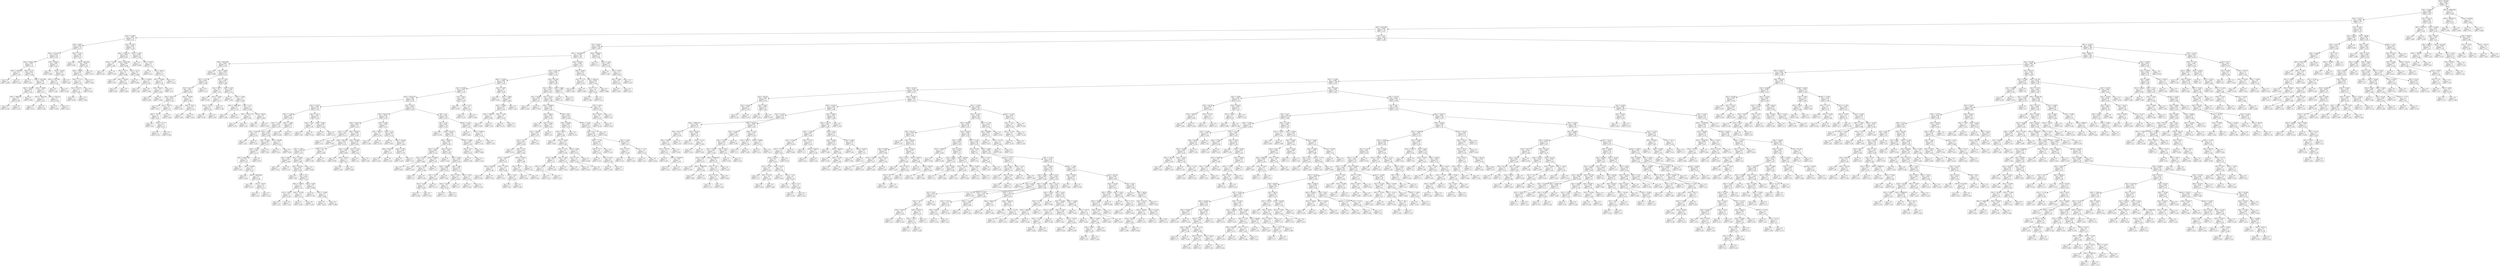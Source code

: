digraph Tree {
node [shape=box] ;
0 [label="X[1] <= 98.568\nmse = 0.006\nsamples = 850\nvalue = 0.2"] ;
1 [label="X[2] <= 28.668\nmse = 0.006\nsamples = 846\nvalue = 0.201"] ;
0 -> 1 [labeldistance=2.5, labelangle=45, headlabel="True"] ;
2 [label="X[0] <= 75273.5\nmse = 0.006\nsamples = 832\nvalue = 0.2"] ;
1 -> 2 ;
3 [label="X[0] <= 6074.696\nmse = 0.006\nsamples = 776\nvalue = 0.197"] ;
2 -> 3 ;
4 [label="X[2] <= 23.992\nmse = 0.005\nsamples = 37\nvalue = 0.16"] ;
3 -> 4 ;
5 [label="X[3] <= 68.82\nmse = 0.004\nsamples = 22\nvalue = 0.177"] ;
4 -> 5 ;
6 [label="X[0] <= 4272.032\nmse = 0.003\nsamples = 16\nvalue = 0.162"] ;
5 -> 6 ;
7 [label="X[0] <= 2040.752\nmse = 0.003\nsamples = 11\nvalue = 0.18"] ;
6 -> 7 ;
8 [label="X[0] <= 1026.634\nmse = 0.0\nsamples = 2\nvalue = 0.107"] ;
7 -> 8 ;
9 [label="mse = 0.0\nsamples = 1\nvalue = 0.089"] ;
8 -> 9 ;
10 [label="mse = 0.0\nsamples = 1\nvalue = 0.124"] ;
8 -> 10 ;
11 [label="X[2] <= 6.737\nmse = 0.002\nsamples = 9\nvalue = 0.196"] ;
7 -> 11 ;
12 [label="mse = 0.0\nsamples = 1\nvalue = 0.281"] ;
11 -> 12 ;
13 [label="X[0] <= 3232.598\nmse = 0.002\nsamples = 8\nvalue = 0.185"] ;
11 -> 13 ;
14 [label="X[3] <= 55.058\nmse = 0.001\nsamples = 3\nvalue = 0.144"] ;
13 -> 14 ;
15 [label="X[0] <= 2888.222\nmse = 0.0\nsamples = 2\nvalue = 0.166"] ;
14 -> 15 ;
16 [label="mse = 0.0\nsamples = 1\nvalue = 0.181"] ;
15 -> 16 ;
17 [label="mse = 0.0\nsamples = 1\nvalue = 0.151"] ;
15 -> 17 ;
18 [label="mse = 0.0\nsamples = 1\nvalue = 0.099"] ;
14 -> 18 ;
19 [label="X[2] <= 14.992\nmse = 0.0\nsamples = 5\nvalue = 0.21"] ;
13 -> 19 ;
20 [label="X[0] <= 3829.789\nmse = 0.0\nsamples = 2\nvalue = 0.222"] ;
19 -> 20 ;
21 [label="mse = 0.0\nsamples = 1\nvalue = 0.237"] ;
20 -> 21 ;
22 [label="mse = 0.0\nsamples = 1\nvalue = 0.207"] ;
20 -> 22 ;
23 [label="X[0] <= 4178.252\nmse = 0.0\nsamples = 3\nvalue = 0.202"] ;
19 -> 23 ;
24 [label="mse = 0.0\nsamples = 2\nvalue = 0.199"] ;
23 -> 24 ;
25 [label="mse = 0.0\nsamples = 1\nvalue = 0.207"] ;
23 -> 25 ;
26 [label="X[1] <= 46.622\nmse = 0.001\nsamples = 5\nvalue = 0.124"] ;
6 -> 26 ;
27 [label="mse = 0.0\nsamples = 1\nvalue = 0.084"] ;
26 -> 27 ;
28 [label="X[2] <= 18.032\nmse = 0.001\nsamples = 4\nvalue = 0.134"] ;
26 -> 28 ;
29 [label="X[0] <= 5741.336\nmse = 0.0\nsamples = 3\nvalue = 0.149"] ;
28 -> 29 ;
30 [label="mse = 0.0\nsamples = 2\nvalue = 0.144"] ;
29 -> 30 ;
31 [label="mse = 0.0\nsamples = 1\nvalue = 0.158"] ;
29 -> 31 ;
32 [label="mse = 0.0\nsamples = 1\nvalue = 0.09"] ;
28 -> 32 ;
33 [label="X[3] <= 72.017\nmse = 0.005\nsamples = 6\nvalue = 0.217"] ;
5 -> 33 ;
34 [label="mse = 0.0\nsamples = 1\nvalue = 0.335"] ;
33 -> 34 ;
35 [label="X[0] <= 4635.094\nmse = 0.002\nsamples = 5\nvalue = 0.193"] ;
33 -> 35 ;
36 [label="X[3] <= 79.803\nmse = 0.001\nsamples = 4\nvalue = 0.213"] ;
35 -> 36 ;
37 [label="X[3] <= 77.117\nmse = 0.0\nsamples = 3\nvalue = 0.197"] ;
36 -> 37 ;
38 [label="X[1] <= 44.123\nmse = 0.0\nsamples = 2\nvalue = 0.186"] ;
37 -> 38 ;
39 [label="mse = 0.0\nsamples = 1\nvalue = 0.183"] ;
38 -> 39 ;
40 [label="mse = -0.0\nsamples = 1\nvalue = 0.188"] ;
38 -> 40 ;
41 [label="mse = 0.0\nsamples = 1\nvalue = 0.219"] ;
37 -> 41 ;
42 [label="mse = -0.0\nsamples = 1\nvalue = 0.264"] ;
36 -> 42 ;
43 [label="mse = 0.0\nsamples = 1\nvalue = 0.113"] ;
35 -> 43 ;
44 [label="X[2] <= 27.657\nmse = 0.006\nsamples = 15\nvalue = 0.136"] ;
4 -> 44 ;
45 [label="X[0] <= 1204.121\nmse = 0.004\nsamples = 9\nvalue = 0.097"] ;
44 -> 45 ;
46 [label="X[0] <= 715.06\nmse = 0.0\nsamples = 2\nvalue = 0.206"] ;
45 -> 46 ;
47 [label="mse = 0.0\nsamples = 1\nvalue = 0.192"] ;
46 -> 47 ;
48 [label="mse = -0.0\nsamples = 1\nvalue = 0.219"] ;
46 -> 48 ;
49 [label="X[0] <= 4263.796\nmse = 0.001\nsamples = 7\nvalue = 0.066"] ;
45 -> 49 ;
50 [label="X[1] <= 39.72\nmse = 0.0\nsamples = 4\nvalue = 0.048"] ;
49 -> 50 ;
51 [label="mse = 0.0\nsamples = 1\nvalue = 0.03"] ;
50 -> 51 ;
52 [label="X[2] <= 26.544\nmse = 0.0\nsamples = 3\nvalue = 0.054"] ;
50 -> 52 ;
53 [label="mse = 0.0\nsamples = 2\nvalue = 0.06"] ;
52 -> 53 ;
54 [label="mse = -0.0\nsamples = 1\nvalue = 0.042"] ;
52 -> 54 ;
55 [label="X[1] <= 41.14\nmse = 0.0\nsamples = 3\nvalue = 0.089"] ;
49 -> 55 ;
56 [label="mse = 0.0\nsamples = 1\nvalue = 0.083"] ;
55 -> 56 ;
57 [label="X[3] <= 63.904\nmse = 0.0\nsamples = 2\nvalue = 0.092"] ;
55 -> 57 ;
58 [label="mse = 0.0\nsamples = 1\nvalue = 0.09"] ;
57 -> 58 ;
59 [label="mse = -0.0\nsamples = 1\nvalue = 0.094"] ;
57 -> 59 ;
60 [label="X[2] <= 27.807\nmse = 0.003\nsamples = 6\nvalue = 0.195"] ;
44 -> 60 ;
61 [label="mse = 0.0\nsamples = 1\nvalue = 0.309"] ;
60 -> 61 ;
62 [label="X[2] <= 28.037\nmse = 0.0\nsamples = 5\nvalue = 0.172"] ;
60 -> 62 ;
63 [label="mse = 0.0\nsamples = 1\nvalue = 0.152"] ;
62 -> 63 ;
64 [label="X[1] <= 66.551\nmse = 0.0\nsamples = 4\nvalue = 0.177"] ;
62 -> 64 ;
65 [label="X[2] <= 28.468\nmse = 0.0\nsamples = 3\nvalue = 0.185"] ;
64 -> 65 ;
66 [label="X[2] <= 28.24\nmse = 0.0\nsamples = 2\nvalue = 0.188"] ;
65 -> 66 ;
67 [label="mse = 0.0\nsamples = 1\nvalue = 0.186"] ;
66 -> 67 ;
68 [label="mse = 0.0\nsamples = 1\nvalue = 0.189"] ;
66 -> 68 ;
69 [label="mse = 0.0\nsamples = 1\nvalue = 0.18"] ;
65 -> 69 ;
70 [label="mse = -0.0\nsamples = 1\nvalue = 0.154"] ;
64 -> 70 ;
71 [label="X[2] <= 6.21\nmse = 0.006\nsamples = 739\nvalue = 0.199"] ;
3 -> 71 ;
72 [label="X[1] <= 90.65\nmse = 0.006\nsamples = 150\nvalue = 0.182"] ;
71 -> 72 ;
73 [label="X[0] <= 34776.987\nmse = 0.006\nsamples = 145\nvalue = 0.185"] ;
72 -> 73 ;
74 [label="X[0] <= 6414.469\nmse = 0.003\nsamples = 22\nvalue = 0.219"] ;
73 -> 74 ;
75 [label="mse = 0.0\nsamples = 1\nvalue = 0.068"] ;
74 -> 75 ;
76 [label="X[1] <= 58.69\nmse = 0.002\nsamples = 21\nvalue = 0.227"] ;
74 -> 76 ;
77 [label="X[2] <= 5.527\nmse = 0.002\nsamples = 10\nvalue = 0.249"] ;
76 -> 77 ;
78 [label="X[1] <= 56.72\nmse = 0.001\nsamples = 9\nvalue = 0.258"] ;
77 -> 78 ;
79 [label="X[3] <= 60.517\nmse = 0.001\nsamples = 6\nvalue = 0.244"] ;
78 -> 79 ;
80 [label="mse = 0.0\nsamples = 2\nvalue = 0.212"] ;
79 -> 80 ;
81 [label="X[1] <= 54.775\nmse = 0.0\nsamples = 4\nvalue = 0.26"] ;
79 -> 81 ;
82 [label="X[0] <= 7527.5\nmse = 0.0\nsamples = 3\nvalue = 0.251"] ;
81 -> 82 ;
83 [label="mse = 0.0\nsamples = 1\nvalue = 0.24"] ;
82 -> 83 ;
84 [label="X[3] <= 67.757\nmse = 0.0\nsamples = 2\nvalue = 0.257"] ;
82 -> 84 ;
85 [label="mse = 0.0\nsamples = 1\nvalue = 0.252"] ;
84 -> 85 ;
86 [label="mse = 0.0\nsamples = 1\nvalue = 0.262"] ;
84 -> 86 ;
87 [label="mse = 0.0\nsamples = 1\nvalue = 0.285"] ;
81 -> 87 ;
88 [label="X[3] <= 53.646\nmse = 0.0\nsamples = 3\nvalue = 0.286"] ;
78 -> 88 ;
89 [label="mse = 0.0\nsamples = 1\nvalue = 0.307"] ;
88 -> 89 ;
90 [label="X[0] <= 8221.5\nmse = 0.0\nsamples = 2\nvalue = 0.276"] ;
88 -> 90 ;
91 [label="mse = 0.0\nsamples = 1\nvalue = 0.266"] ;
90 -> 91 ;
92 [label="mse = -0.0\nsamples = 1\nvalue = 0.285"] ;
90 -> 92 ;
93 [label="mse = -0.0\nsamples = 1\nvalue = 0.173"] ;
77 -> 93 ;
94 [label="X[2] <= 1.784\nmse = 0.001\nsamples = 11\nvalue = 0.206"] ;
76 -> 94 ;
95 [label="X[1] <= 60.71\nmse = 0.0\nsamples = 4\nvalue = 0.18"] ;
94 -> 95 ;
96 [label="mse = 0.0\nsamples = 1\nvalue = 0.204"] ;
95 -> 96 ;
97 [label="X[1] <= 70.961\nmse = 0.0\nsamples = 3\nvalue = 0.173"] ;
95 -> 97 ;
98 [label="X[3] <= 54.133\nmse = 0.0\nsamples = 2\nvalue = 0.161"] ;
97 -> 98 ;
99 [label="mse = 0.0\nsamples = 1\nvalue = 0.162"] ;
98 -> 99 ;
100 [label="mse = 0.0\nsamples = 1\nvalue = 0.16"] ;
98 -> 100 ;
101 [label="mse = -0.0\nsamples = 1\nvalue = 0.196"] ;
97 -> 101 ;
102 [label="X[2] <= 2.879\nmse = 0.001\nsamples = 7\nvalue = 0.221"] ;
94 -> 102 ;
103 [label="mse = 0.0\nsamples = 1\nvalue = 0.295"] ;
102 -> 103 ;
104 [label="X[2] <= 3.169\nmse = 0.0\nsamples = 6\nvalue = 0.208"] ;
102 -> 104 ;
105 [label="X[0] <= 14692.809\nmse = 0.0\nsamples = 2\nvalue = 0.232"] ;
104 -> 105 ;
106 [label="mse = 0.0\nsamples = 1\nvalue = 0.239"] ;
105 -> 106 ;
107 [label="mse = 0.0\nsamples = 1\nvalue = 0.225"] ;
105 -> 107 ;
108 [label="X[2] <= 4.14\nmse = 0.0\nsamples = 4\nvalue = 0.196"] ;
104 -> 108 ;
109 [label="X[0] <= 22227.173\nmse = 0.0\nsamples = 2\nvalue = 0.185"] ;
108 -> 109 ;
110 [label="mse = 0.0\nsamples = 1\nvalue = 0.179"] ;
109 -> 110 ;
111 [label="mse = 0.0\nsamples = 1\nvalue = 0.19"] ;
109 -> 111 ;
112 [label="X[3] <= 56.637\nmse = 0.0\nsamples = 2\nvalue = 0.208"] ;
108 -> 112 ;
113 [label="mse = 0.0\nsamples = 1\nvalue = 0.2"] ;
112 -> 113 ;
114 [label="mse = 0.0\nsamples = 1\nvalue = 0.216"] ;
112 -> 114 ;
115 [label="X[3] <= 83.556\nmse = 0.006\nsamples = 123\nvalue = 0.179"] ;
73 -> 115 ;
116 [label="X[2] <= 5.014\nmse = 0.006\nsamples = 117\nvalue = 0.176"] ;
115 -> 116 ;
117 [label="X[0] <= 71248.5\nmse = 0.006\nsamples = 78\nvalue = 0.165"] ;
116 -> 117 ;
118 [label="X[1] <= 87.965\nmse = 0.005\nsamples = 72\nvalue = 0.158"] ;
117 -> 118 ;
119 [label="X[0] <= 52335.477\nmse = 0.005\nsamples = 68\nvalue = 0.153"] ;
118 -> 119 ;
120 [label="X[3] <= 74.872\nmse = 0.004\nsamples = 18\nvalue = 0.181"] ;
119 -> 120 ;
121 [label="X[3] <= 72.492\nmse = 0.004\nsamples = 14\nvalue = 0.169"] ;
120 -> 121 ;
122 [label="X[2] <= -5.734\nmse = 0.003\nsamples = 12\nvalue = 0.179"] ;
121 -> 122 ;
123 [label="X[2] <= -8.324\nmse = 0.0\nsamples = 2\nvalue = 0.231"] ;
122 -> 123 ;
124 [label="mse = 0.0\nsamples = 1\nvalue = 0.24"] ;
123 -> 124 ;
125 [label="mse = 0.0\nsamples = 1\nvalue = 0.222"] ;
123 -> 125 ;
126 [label="X[2] <= 3.48\nmse = 0.003\nsamples = 10\nvalue = 0.168"] ;
122 -> 126 ;
127 [label="X[2] <= 2.416\nmse = 0.003\nsamples = 8\nvalue = 0.157"] ;
126 -> 127 ;
128 [label="X[2] <= 2.126\nmse = 0.002\nsamples = 7\nvalue = 0.171"] ;
127 -> 128 ;
129 [label="X[0] <= 44831.494\nmse = 0.0\nsamples = 6\nvalue = 0.153"] ;
128 -> 129 ;
130 [label="mse = 0.0\nsamples = 1\nvalue = 0.184"] ;
129 -> 130 ;
131 [label="X[3] <= 65.694\nmse = 0.0\nsamples = 5\nvalue = 0.147"] ;
129 -> 131 ;
132 [label="mse = 0.0\nsamples = 1\nvalue = 0.158"] ;
131 -> 132 ;
133 [label="X[0] <= 46420.994\nmse = 0.0\nsamples = 4\nvalue = 0.144"] ;
131 -> 133 ;
134 [label="mse = 0.0\nsamples = 1\nvalue = 0.151"] ;
133 -> 134 ;
135 [label="X[1] <= 70.641\nmse = 0.0\nsamples = 3\nvalue = 0.142"] ;
133 -> 135 ;
136 [label="mse = 0.0\nsamples = 2\nvalue = 0.14"] ;
135 -> 136 ;
137 [label="mse = 0.0\nsamples = 1\nvalue = 0.145"] ;
135 -> 137 ;
138 [label="mse = 0.0\nsamples = 1\nvalue = 0.278"] ;
128 -> 138 ;
139 [label="mse = -0.0\nsamples = 1\nvalue = 0.06"] ;
127 -> 139 ;
140 [label="X[1] <= 48.499\nmse = 0.0\nsamples = 2\nvalue = 0.213"] ;
126 -> 140 ;
141 [label="mse = 0.0\nsamples = 1\nvalue = 0.222"] ;
140 -> 141 ;
142 [label="mse = 0.0\nsamples = 1\nvalue = 0.203"] ;
140 -> 142 ;
143 [label="X[2] <= -2.306\nmse = 0.004\nsamples = 2\nvalue = 0.11"] ;
121 -> 143 ;
144 [label="mse = 0.0\nsamples = 1\nvalue = 0.049"] ;
143 -> 144 ;
145 [label="mse = 0.0\nsamples = 1\nvalue = 0.17"] ;
143 -> 145 ;
146 [label="X[2] <= -2.217\nmse = 0.003\nsamples = 4\nvalue = 0.223"] ;
120 -> 146 ;
147 [label="X[2] <= -3.62\nmse = 0.0\nsamples = 2\nvalue = 0.26"] ;
146 -> 147 ;
148 [label="mse = 0.0\nsamples = 1\nvalue = 0.28"] ;
147 -> 148 ;
149 [label="mse = 0.0\nsamples = 1\nvalue = 0.241"] ;
147 -> 149 ;
150 [label="X[2] <= 0.061\nmse = 0.002\nsamples = 2\nvalue = 0.185"] ;
146 -> 150 ;
151 [label="mse = 0.0\nsamples = 1\nvalue = 0.14"] ;
150 -> 151 ;
152 [label="mse = 0.0\nsamples = 1\nvalue = 0.231"] ;
150 -> 152 ;
153 [label="X[2] <= 4.075\nmse = 0.005\nsamples = 50\nvalue = 0.143"] ;
119 -> 153 ;
154 [label="X[0] <= 64278.5\nmse = 0.004\nsamples = 28\nvalue = 0.125"] ;
153 -> 154 ;
155 [label="X[3] <= 58.315\nmse = 0.003\nsamples = 21\nvalue = 0.114"] ;
154 -> 155 ;
156 [label="X[2] <= 1.78\nmse = 0.001\nsamples = 2\nvalue = 0.172"] ;
155 -> 156 ;
157 [label="mse = 0.0\nsamples = 1\nvalue = 0.14"] ;
156 -> 157 ;
158 [label="mse = 0.0\nsamples = 1\nvalue = 0.204"] ;
156 -> 158 ;
159 [label="X[0] <= 62330.5\nmse = 0.003\nsamples = 19\nvalue = 0.108"] ;
155 -> 159 ;
160 [label="X[0] <= 58172.0\nmse = 0.003\nsamples = 14\nvalue = 0.124"] ;
159 -> 160 ;
161 [label="X[2] <= 2.108\nmse = 0.003\nsamples = 12\nvalue = 0.113"] ;
160 -> 161 ;
162 [label="X[2] <= 0.587\nmse = 0.003\nsamples = 2\nvalue = 0.186"] ;
161 -> 162 ;
163 [label="mse = 0.0\nsamples = 1\nvalue = 0.132"] ;
162 -> 163 ;
164 [label="mse = 0.0\nsamples = 1\nvalue = 0.24"] ;
162 -> 164 ;
165 [label="X[3] <= 78.495\nmse = 0.001\nsamples = 10\nvalue = 0.099"] ;
161 -> 165 ;
166 [label="X[3] <= 65.229\nmse = 0.001\nsamples = 9\nvalue = 0.106"] ;
165 -> 166 ;
167 [label="mse = 0.0\nsamples = 1\nvalue = 0.06"] ;
166 -> 167 ;
168 [label="X[3] <= 74.7\nmse = 0.001\nsamples = 8\nvalue = 0.112"] ;
166 -> 168 ;
169 [label="X[0] <= 57338.0\nmse = 0.0\nsamples = 5\nvalue = 0.125"] ;
168 -> 169 ;
170 [label="X[1] <= 59.95\nmse = 0.0\nsamples = 2\nvalue = 0.145"] ;
169 -> 170 ;
171 [label="mse = 0.0\nsamples = 1\nvalue = 0.14"] ;
170 -> 171 ;
172 [label="mse = 0.0\nsamples = 1\nvalue = 0.15"] ;
170 -> 172 ;
173 [label="X[3] <= 74.106\nmse = 0.0\nsamples = 3\nvalue = 0.112"] ;
169 -> 173 ;
174 [label="mse = 0.0\nsamples = 2\nvalue = 0.104"] ;
173 -> 174 ;
175 [label="mse = 0.0\nsamples = 1\nvalue = 0.129"] ;
173 -> 175 ;
176 [label="X[2] <= 3.466\nmse = 0.0\nsamples = 3\nvalue = 0.089"] ;
168 -> 176 ;
177 [label="mse = 0.0\nsamples = 1\nvalue = 0.104"] ;
176 -> 177 ;
178 [label="X[3] <= 75.969\nmse = 0.0\nsamples = 2\nvalue = 0.082"] ;
176 -> 178 ;
179 [label="mse = 0.0\nsamples = 1\nvalue = 0.076"] ;
178 -> 179 ;
180 [label="mse = 0.0\nsamples = 1\nvalue = 0.088"] ;
178 -> 180 ;
181 [label="mse = 0.0\nsamples = 1\nvalue = 0.032"] ;
165 -> 181 ;
182 [label="X[1] <= 67.7\nmse = 0.0\nsamples = 2\nvalue = 0.188"] ;
160 -> 182 ;
183 [label="mse = 0.0\nsamples = 1\nvalue = 0.183"] ;
182 -> 183 ;
184 [label="mse = 0.0\nsamples = 1\nvalue = 0.192"] ;
182 -> 184 ;
185 [label="X[3] <= 67.685\nmse = 0.002\nsamples = 5\nvalue = 0.062"] ;
159 -> 185 ;
186 [label="X[2] <= -0.538\nmse = 0.001\nsamples = 3\nvalue = 0.084"] ;
185 -> 186 ;
187 [label="mse = 0.0\nsamples = 1\nvalue = 0.049"] ;
186 -> 187 ;
188 [label="X[3] <= 64.252\nmse = 0.0\nsamples = 2\nvalue = 0.101"] ;
186 -> 188 ;
189 [label="mse = 0.0\nsamples = 1\nvalue = 0.119"] ;
188 -> 189 ;
190 [label="mse = -0.0\nsamples = 1\nvalue = 0.083"] ;
188 -> 190 ;
191 [label="X[1] <= 73.25\nmse = 0.001\nsamples = 2\nvalue = 0.03"] ;
185 -> 191 ;
192 [label="mse = 0.0\nsamples = 1\nvalue = 0.0"] ;
191 -> 192 ;
193 [label="mse = 0.0\nsamples = 1\nvalue = 0.06"] ;
191 -> 193 ;
194 [label="X[2] <= 1.669\nmse = 0.005\nsamples = 7\nvalue = 0.157"] ;
154 -> 194 ;
195 [label="X[3] <= 69.522\nmse = 0.0\nsamples = 2\nvalue = 0.239"] ;
194 -> 195 ;
196 [label="mse = 0.0\nsamples = 1\nvalue = 0.258"] ;
195 -> 196 ;
197 [label="mse = 0.0\nsamples = 1\nvalue = 0.219"] ;
195 -> 197 ;
198 [label="X[2] <= 2.16\nmse = 0.004\nsamples = 5\nvalue = 0.125"] ;
194 -> 198 ;
199 [label="mse = 0.0\nsamples = 1\nvalue = 0.032"] ;
198 -> 199 ;
200 [label="X[3] <= 78.569\nmse = 0.002\nsamples = 4\nvalue = 0.148"] ;
198 -> 200 ;
201 [label="X[0] <= 67287.5\nmse = 0.0\nsamples = 2\nvalue = 0.116"] ;
200 -> 201 ;
202 [label="mse = 0.0\nsamples = 1\nvalue = 0.104"] ;
201 -> 202 ;
203 [label="mse = -0.0\nsamples = 1\nvalue = 0.129"] ;
201 -> 203 ;
204 [label="X[2] <= 3.785\nmse = 0.002\nsamples = 2\nvalue = 0.179"] ;
200 -> 204 ;
205 [label="mse = 0.0\nsamples = 1\nvalue = 0.219"] ;
204 -> 205 ;
206 [label="mse = 0.0\nsamples = 1\nvalue = 0.14"] ;
204 -> 206 ;
207 [label="X[2] <= 4.9\nmse = 0.004\nsamples = 22\nvalue = 0.167"] ;
153 -> 207 ;
208 [label="X[2] <= 4.16\nmse = 0.003\nsamples = 19\nvalue = 0.178"] ;
207 -> 208 ;
209 [label="mse = 0.0\nsamples = 1\nvalue = 0.276"] ;
208 -> 209 ;
210 [label="X[0] <= 64278.5\nmse = 0.003\nsamples = 18\nvalue = 0.172"] ;
208 -> 210 ;
211 [label="X[0] <= 55621.5\nmse = 0.003\nsamples = 15\nvalue = 0.183"] ;
210 -> 211 ;
212 [label="X[2] <= 4.533\nmse = 0.002\nsamples = 5\nvalue = 0.152"] ;
211 -> 212 ;
213 [label="X[2] <= 4.328\nmse = 0.0\nsamples = 2\nvalue = 0.098"] ;
212 -> 213 ;
214 [label="mse = 0.0\nsamples = 1\nvalue = 0.092"] ;
213 -> 214 ;
215 [label="mse = -0.0\nsamples = 1\nvalue = 0.104"] ;
213 -> 215 ;
216 [label="X[0] <= 53366.0\nmse = 0.0\nsamples = 3\nvalue = 0.187"] ;
212 -> 216 ;
217 [label="X[3] <= 75.142\nmse = 0.0\nsamples = 2\nvalue = 0.196"] ;
216 -> 217 ;
218 [label="mse = 0.0\nsamples = 1\nvalue = 0.2"] ;
217 -> 218 ;
219 [label="mse = -0.0\nsamples = 1\nvalue = 0.192"] ;
217 -> 219 ;
220 [label="mse = 0.0\nsamples = 1\nvalue = 0.17"] ;
216 -> 220 ;
221 [label="X[3] <= 52.917\nmse = 0.002\nsamples = 10\nvalue = 0.199"] ;
211 -> 221 ;
222 [label="mse = 0.0\nsamples = 1\nvalue = 0.261"] ;
221 -> 222 ;
223 [label="X[2] <= 4.463\nmse = 0.002\nsamples = 9\nvalue = 0.192"] ;
221 -> 223 ;
224 [label="X[3] <= 76.801\nmse = 0.002\nsamples = 4\nvalue = 0.218"] ;
223 -> 224 ;
225 [label="X[1] <= 78.2\nmse = 0.0\nsamples = 3\nvalue = 0.193"] ;
224 -> 225 ;
226 [label="X[2] <= 4.338\nmse = 0.0\nsamples = 2\nvalue = 0.204"] ;
225 -> 226 ;
227 [label="mse = 0.0\nsamples = 1\nvalue = 0.204"] ;
226 -> 227 ;
228 [label="mse = 0.0\nsamples = 1\nvalue = 0.203"] ;
226 -> 228 ;
229 [label="mse = 0.0\nsamples = 1\nvalue = 0.173"] ;
225 -> 229 ;
230 [label="mse = 0.0\nsamples = 1\nvalue = 0.292"] ;
224 -> 230 ;
231 [label="X[2] <= 4.68\nmse = 0.001\nsamples = 5\nvalue = 0.171"] ;
223 -> 231 ;
232 [label="X[1] <= 74.45\nmse = 0.0\nsamples = 3\nvalue = 0.144"] ;
231 -> 232 ;
233 [label="X[3] <= 79.187\nmse = 0.0\nsamples = 2\nvalue = 0.131"] ;
232 -> 233 ;
234 [label="mse = 0.0\nsamples = 1\nvalue = 0.123"] ;
233 -> 234 ;
235 [label="mse = 0.0\nsamples = 1\nvalue = 0.14"] ;
233 -> 235 ;
236 [label="mse = 0.0\nsamples = 1\nvalue = 0.17"] ;
232 -> 236 ;
237 [label="X[3] <= 74.92\nmse = 0.0\nsamples = 2\nvalue = 0.212"] ;
231 -> 237 ;
238 [label="mse = 0.0\nsamples = 1\nvalue = 0.219"] ;
237 -> 238 ;
239 [label="mse = 0.0\nsamples = 1\nvalue = 0.205"] ;
237 -> 239 ;
240 [label="X[2] <= 4.468\nmse = 0.001\nsamples = 3\nvalue = 0.118"] ;
210 -> 240 ;
241 [label="X[2] <= 4.37\nmse = 0.0\nsamples = 2\nvalue = 0.132"] ;
240 -> 241 ;
242 [label="mse = 0.0\nsamples = 1\nvalue = 0.146"] ;
241 -> 242 ;
243 [label="mse = 0.0\nsamples = 1\nvalue = 0.119"] ;
241 -> 243 ;
244 [label="mse = 0.0\nsamples = 1\nvalue = 0.088"] ;
240 -> 244 ;
245 [label="X[1] <= 54.55\nmse = 0.002\nsamples = 3\nvalue = 0.102"] ;
207 -> 245 ;
246 [label="mse = 0.0\nsamples = 1\nvalue = 0.042"] ;
245 -> 246 ;
247 [label="X[0] <= 55464.5\nmse = 0.0\nsamples = 2\nvalue = 0.132"] ;
245 -> 247 ;
248 [label="mse = 0.0\nsamples = 1\nvalue = 0.131"] ;
247 -> 248 ;
249 [label="mse = 0.0\nsamples = 1\nvalue = 0.133"] ;
247 -> 249 ;
250 [label="X[1] <= 90.2\nmse = 0.001\nsamples = 4\nvalue = 0.235"] ;
118 -> 250 ;
251 [label="mse = 0.0\nsamples = 2\nvalue = 0.203"] ;
250 -> 251 ;
252 [label="X[2] <= 1.121\nmse = 0.0\nsamples = 2\nvalue = 0.267"] ;
250 -> 252 ;
253 [label="mse = 0.0\nsamples = 1\nvalue = 0.275"] ;
252 -> 253 ;
254 [label="mse = 0.0\nsamples = 1\nvalue = 0.258"] ;
252 -> 254 ;
255 [label="X[2] <= -3.697\nmse = 0.01\nsamples = 6\nvalue = 0.254"] ;
117 -> 255 ;
256 [label="mse = 0.0\nsamples = 1\nvalue = 0.104"] ;
255 -> 256 ;
257 [label="X[2] <= 2.889\nmse = 0.007\nsamples = 5\nvalue = 0.284"] ;
255 -> 257 ;
258 [label="X[3] <= 73.694\nmse = 0.002\nsamples = 4\nvalue = 0.319"] ;
257 -> 258 ;
259 [label="X[0] <= 72901.0\nmse = 0.0\nsamples = 2\nvalue = 0.364"] ;
258 -> 259 ;
260 [label="mse = 0.0\nsamples = 1\nvalue = 0.369"] ;
259 -> 260 ;
261 [label="mse = 0.0\nsamples = 1\nvalue = 0.36"] ;
259 -> 261 ;
262 [label="X[2] <= -0.139\nmse = 0.0\nsamples = 2\nvalue = 0.273"] ;
258 -> 262 ;
263 [label="mse = 0.0\nsamples = 1\nvalue = 0.276"] ;
262 -> 263 ;
264 [label="mse = 0.0\nsamples = 1\nvalue = 0.27"] ;
262 -> 264 ;
265 [label="mse = 0.0\nsamples = 1\nvalue = 0.144"] ;
257 -> 265 ;
266 [label="X[3] <= 80.796\nmse = 0.004\nsamples = 39\nvalue = 0.196"] ;
116 -> 266 ;
267 [label="X[2] <= 5.053\nmse = 0.003\nsamples = 36\nvalue = 0.204"] ;
266 -> 267 ;
268 [label="X[1] <= 85.987\nmse = 0.002\nsamples = 2\nvalue = 0.31"] ;
267 -> 268 ;
269 [label="mse = 0.0\nsamples = 1\nvalue = 0.265"] ;
268 -> 269 ;
270 [label="mse = 0.0\nsamples = 1\nvalue = 0.354"] ;
268 -> 270 ;
271 [label="X[1] <= 87.35\nmse = 0.003\nsamples = 34\nvalue = 0.198"] ;
267 -> 271 ;
272 [label="X[0] <= 57606.0\nmse = 0.002\nsamples = 31\nvalue = 0.205"] ;
271 -> 272 ;
273 [label="X[3] <= 68.54\nmse = 0.002\nsamples = 12\nvalue = 0.232"] ;
272 -> 273 ;
274 [label="mse = 0.0\nsamples = 1\nvalue = 0.14"] ;
273 -> 274 ;
275 [label="X[2] <= 6.146\nmse = 0.002\nsamples = 11\nvalue = 0.24"] ;
273 -> 275 ;
276 [label="X[1] <= 79.656\nmse = 0.001\nsamples = 10\nvalue = 0.251"] ;
275 -> 276 ;
277 [label="X[1] <= 73.5\nmse = 0.001\nsamples = 9\nvalue = 0.256"] ;
276 -> 277 ;
278 [label="mse = 0.0\nsamples = 1\nvalue = 0.213"] ;
277 -> 278 ;
279 [label="X[2] <= 5.73\nmse = 0.001\nsamples = 8\nvalue = 0.261"] ;
277 -> 279 ;
280 [label="X[3] <= 75.642\nmse = 0.0\nsamples = 5\nvalue = 0.247"] ;
279 -> 280 ;
281 [label="X[0] <= 55350.5\nmse = 0.0\nsamples = 2\nvalue = 0.262"] ;
280 -> 281 ;
282 [label="mse = 0.0\nsamples = 1\nvalue = 0.265"] ;
281 -> 282 ;
283 [label="mse = -0.0\nsamples = 1\nvalue = 0.258"] ;
281 -> 283 ;
284 [label="X[3] <= 77.263\nmse = 0.0\nsamples = 3\nvalue = 0.238"] ;
280 -> 284 ;
285 [label="mse = 0.0\nsamples = 1\nvalue = 0.212"] ;
284 -> 285 ;
286 [label="X[2] <= 5.467\nmse = 0.0\nsamples = 2\nvalue = 0.251"] ;
284 -> 286 ;
287 [label="mse = 0.0\nsamples = 1\nvalue = 0.24"] ;
286 -> 287 ;
288 [label="mse = 0.0\nsamples = 1\nvalue = 0.263"] ;
286 -> 288 ;
289 [label="X[0] <= 55350.5\nmse = 0.0\nsamples = 3\nvalue = 0.284"] ;
279 -> 289 ;
290 [label="X[2] <= 5.977\nmse = 0.0\nsamples = 2\nvalue = 0.289"] ;
289 -> 290 ;
291 [label="mse = 0.0\nsamples = 1\nvalue = 0.285"] ;
290 -> 291 ;
292 [label="mse = 0.0\nsamples = 1\nvalue = 0.292"] ;
290 -> 292 ;
293 [label="mse = -0.0\nsamples = 1\nvalue = 0.276"] ;
289 -> 293 ;
294 [label="mse = -0.0\nsamples = 1\nvalue = 0.201"] ;
276 -> 294 ;
295 [label="mse = 0.0\nsamples = 1\nvalue = 0.14"] ;
275 -> 295 ;
296 [label="X[3] <= 69.5\nmse = 0.002\nsamples = 19\nvalue = 0.189"] ;
272 -> 296 ;
297 [label="X[3] <= 64.469\nmse = 0.001\nsamples = 10\nvalue = 0.213"] ;
296 -> 297 ;
298 [label="X[3] <= 49.375\nmse = 0.0\nsamples = 9\nvalue = 0.206"] ;
297 -> 298 ;
299 [label="mse = 0.0\nsamples = 1\nvalue = 0.244"] ;
298 -> 299 ;
300 [label="X[2] <= 5.694\nmse = 0.0\nsamples = 8\nvalue = 0.202"] ;
298 -> 300 ;
301 [label="X[2] <= 5.575\nmse = 0.0\nsamples = 5\nvalue = 0.196"] ;
300 -> 301 ;
302 [label="X[3] <= 58.858\nmse = 0.0\nsamples = 3\nvalue = 0.21"] ;
301 -> 302 ;
303 [label="X[3] <= 57.306\nmse = 0.0\nsamples = 2\nvalue = 0.217"] ;
302 -> 303 ;
304 [label="mse = 0.0\nsamples = 1\nvalue = 0.219"] ;
303 -> 304 ;
305 [label="mse = 0.0\nsamples = 1\nvalue = 0.215"] ;
303 -> 305 ;
306 [label="mse = 0.0\nsamples = 1\nvalue = 0.195"] ;
302 -> 306 ;
307 [label="X[2] <= 5.638\nmse = 0.0\nsamples = 2\nvalue = 0.175"] ;
301 -> 307 ;
308 [label="mse = 0.0\nsamples = 1\nvalue = 0.181"] ;
307 -> 308 ;
309 [label="mse = 0.0\nsamples = 1\nvalue = 0.169"] ;
307 -> 309 ;
310 [label="X[2] <= 5.868\nmse = 0.0\nsamples = 3\nvalue = 0.211"] ;
300 -> 310 ;
311 [label="X[2] <= 5.75\nmse = 0.0\nsamples = 2\nvalue = 0.218"] ;
310 -> 311 ;
312 [label="mse = 0.0\nsamples = 1\nvalue = 0.216"] ;
311 -> 312 ;
313 [label="mse = 0.0\nsamples = 1\nvalue = 0.219"] ;
311 -> 313 ;
314 [label="mse = 0.0\nsamples = 1\nvalue = 0.198"] ;
310 -> 314 ;
315 [label="mse = 0.0\nsamples = 1\nvalue = 0.276"] ;
297 -> 315 ;
316 [label="X[3] <= 79.96\nmse = 0.001\nsamples = 9\nvalue = 0.161"] ;
296 -> 316 ;
317 [label="X[1] <= 67.1\nmse = 0.001\nsamples = 8\nvalue = 0.156"] ;
316 -> 317 ;
318 [label="X[3] <= 77.738\nmse = 0.001\nsamples = 4\nvalue = 0.171"] ;
317 -> 318 ;
319 [label="X[3] <= 72.2\nmse = 0.0\nsamples = 3\nvalue = 0.155"] ;
318 -> 319 ;
320 [label="mse = 0.0\nsamples = 1\nvalue = 0.132"] ;
319 -> 320 ;
321 [label="X[1] <= 62.15\nmse = 0.0\nsamples = 2\nvalue = 0.166"] ;
319 -> 321 ;
322 [label="mse = 0.0\nsamples = 1\nvalue = 0.162"] ;
321 -> 322 ;
323 [label="mse = 0.0\nsamples = 1\nvalue = 0.17"] ;
321 -> 323 ;
324 [label="mse = 0.0\nsamples = 1\nvalue = 0.219"] ;
318 -> 324 ;
325 [label="X[2] <= 5.289\nmse = 0.001\nsamples = 4\nvalue = 0.14"] ;
317 -> 325 ;
326 [label="X[2] <= 5.257\nmse = 0.0\nsamples = 2\nvalue = 0.159"] ;
325 -> 326 ;
327 [label="mse = 0.0\nsamples = 1\nvalue = 0.155"] ;
326 -> 327 ;
328 [label="mse = 0.0\nsamples = 1\nvalue = 0.163"] ;
326 -> 328 ;
329 [label="X[1] <= 77.15\nmse = 0.0\nsamples = 2\nvalue = 0.122"] ;
325 -> 329 ;
330 [label="mse = 0.0\nsamples = 1\nvalue = 0.14"] ;
329 -> 330 ;
331 [label="mse = 0.0\nsamples = 1\nvalue = 0.104"] ;
329 -> 331 ;
332 [label="mse = 0.0\nsamples = 1\nvalue = 0.204"] ;
316 -> 332 ;
333 [label="X[2] <= 5.831\nmse = 0.0\nsamples = 3\nvalue = 0.123"] ;
271 -> 333 ;
334 [label="X[1] <= 89.55\nmse = 0.0\nsamples = 2\nvalue = 0.115"] ;
333 -> 334 ;
335 [label="mse = 0.0\nsamples = 1\nvalue = 0.126"] ;
334 -> 335 ;
336 [label="mse = -0.0\nsamples = 1\nvalue = 0.104"] ;
334 -> 336 ;
337 [label="mse = 0.0\nsamples = 1\nvalue = 0.14"] ;
333 -> 337 ;
338 [label="X[2] <= 5.686\nmse = 0.005\nsamples = 3\nvalue = 0.1"] ;
266 -> 338 ;
339 [label="mse = 0.0\nsamples = 1\nvalue = 0.0"] ;
338 -> 339 ;
340 [label="mse = 0.0\nsamples = 2\nvalue = 0.15"] ;
338 -> 340 ;
341 [label="X[3] <= 83.821\nmse = 0.012\nsamples = 6\nvalue = 0.239"] ;
115 -> 341 ;
342 [label="X[1] <= 71.75\nmse = 0.01\nsamples = 3\nvalue = 0.313"] ;
341 -> 342 ;
343 [label="mse = 0.008\nsamples = 2\nvalue = 0.266"] ;
342 -> 343 ;
344 [label="mse = -0.0\nsamples = 1\nvalue = 0.409"] ;
342 -> 344 ;
345 [label="X[0] <= 65951.0\nmse = 0.003\nsamples = 3\nvalue = 0.164"] ;
341 -> 345 ;
346 [label="X[1] <= 72.4\nmse = 0.0\nsamples = 2\nvalue = 0.203"] ;
345 -> 346 ;
347 [label="mse = 0.0\nsamples = 1\nvalue = 0.196"] ;
346 -> 347 ;
348 [label="mse = 0.0\nsamples = 1\nvalue = 0.211"] ;
346 -> 348 ;
349 [label="mse = 0.0\nsamples = 1\nvalue = 0.086"] ;
345 -> 349 ;
350 [label="X[0] <= 56560.5\nmse = 0.003\nsamples = 5\nvalue = 0.092"] ;
72 -> 350 ;
351 [label="mse = 0.0\nsamples = 1\nvalue = 0.172"] ;
350 -> 351 ;
352 [label="X[2] <= 1.281\nmse = 0.002\nsamples = 4\nvalue = 0.071"] ;
350 -> 352 ;
353 [label="mse = 0.0\nsamples = 1\nvalue = 0.146"] ;
352 -> 353 ;
354 [label="X[1] <= 92.85\nmse = 0.0\nsamples = 3\nvalue = 0.047"] ;
352 -> 354 ;
355 [label="X[2] <= 5.694\nmse = 0.0\nsamples = 2\nvalue = 0.052"] ;
354 -> 355 ;
356 [label="mse = 0.0\nsamples = 1\nvalue = 0.067"] ;
355 -> 356 ;
357 [label="mse = -0.0\nsamples = 1\nvalue = 0.037"] ;
355 -> 357 ;
358 [label="mse = -0.0\nsamples = 1\nvalue = 0.037"] ;
354 -> 358 ;
359 [label="X[0] <= 74193.5\nmse = 0.006\nsamples = 589\nvalue = 0.203"] ;
71 -> 359 ;
360 [label="X[0] <= 68975.5\nmse = 0.006\nsamples = 566\nvalue = 0.205"] ;
359 -> 360 ;
361 [label="X[1] <= 79.199\nmse = 0.006\nsamples = 535\nvalue = 0.203"] ;
360 -> 361 ;
362 [label="X[0] <= 62078.5\nmse = 0.006\nsamples = 393\nvalue = 0.208"] ;
361 -> 362 ;
363 [label="X[2] <= 12.839\nmse = 0.006\nsamples = 366\nvalue = 0.211"] ;
362 -> 363 ;
364 [label="X[3] <= 41.242\nmse = 0.005\nsamples = 136\nvalue = 0.227"] ;
363 -> 364 ;
365 [label="X[3] <= 36.018\nmse = 0.004\nsamples = 4\nvalue = 0.133"] ;
364 -> 365 ;
366 [label="X[3] <= 35.002\nmse = 0.001\nsamples = 2\nvalue = 0.185"] ;
365 -> 366 ;
367 [label="mse = 0.0\nsamples = 1\nvalue = 0.152"] ;
366 -> 367 ;
368 [label="mse = 0.0\nsamples = 1\nvalue = 0.219"] ;
366 -> 368 ;
369 [label="X[2] <= 9.652\nmse = 0.001\nsamples = 2\nvalue = 0.08"] ;
365 -> 369 ;
370 [label="mse = 0.0\nsamples = 1\nvalue = 0.052"] ;
369 -> 370 ;
371 [label="mse = 0.0\nsamples = 1\nvalue = 0.109"] ;
369 -> 371 ;
372 [label="X[0] <= 54190.5\nmse = 0.005\nsamples = 132\nvalue = 0.23"] ;
364 -> 372 ;
373 [label="X[0] <= 51156.0\nmse = 0.003\nsamples = 42\nvalue = 0.246"] ;
372 -> 373 ;
374 [label="X[1] <= 57.455\nmse = 0.003\nsamples = 22\nvalue = 0.226"] ;
373 -> 374 ;
375 [label="X[0] <= 28981.347\nmse = 0.001\nsamples = 8\nvalue = 0.271"] ;
374 -> 375 ;
376 [label="X[3] <= 84.122\nmse = 0.0\nsamples = 5\nvalue = 0.259"] ;
375 -> 376 ;
377 [label="X[3] <= 82.647\nmse = 0.0\nsamples = 4\nvalue = 0.254"] ;
376 -> 377 ;
378 [label="X[1] <= 49.755\nmse = 0.0\nsamples = 3\nvalue = 0.257"] ;
377 -> 378 ;
379 [label="mse = 0.0\nsamples = 1\nvalue = 0.262"] ;
378 -> 379 ;
380 [label="X[0] <= 11059.847\nmse = 0.0\nsamples = 2\nvalue = 0.255"] ;
378 -> 380 ;
381 [label="mse = 0.0\nsamples = 1\nvalue = 0.257"] ;
380 -> 381 ;
382 [label="mse = 0.0\nsamples = 1\nvalue = 0.253"] ;
380 -> 382 ;
383 [label="mse = -0.0\nsamples = 1\nvalue = 0.245"] ;
377 -> 383 ;
384 [label="mse = -0.0\nsamples = 1\nvalue = 0.28"] ;
376 -> 384 ;
385 [label="X[3] <= 62.607\nmse = 0.001\nsamples = 3\nvalue = 0.29"] ;
375 -> 385 ;
386 [label="mse = 0.0\nsamples = 1\nvalue = 0.258"] ;
385 -> 386 ;
387 [label="X[2] <= 11.221\nmse = 0.0\nsamples = 2\nvalue = 0.306"] ;
385 -> 387 ;
388 [label="mse = 0.0\nsamples = 1\nvalue = 0.314"] ;
387 -> 388 ;
389 [label="mse = -0.0\nsamples = 1\nvalue = 0.298"] ;
387 -> 389 ;
390 [label="X[0] <= 45164.0\nmse = 0.002\nsamples = 14\nvalue = 0.201"] ;
374 -> 390 ;
391 [label="X[3] <= 81.823\nmse = 0.002\nsamples = 10\nvalue = 0.219"] ;
390 -> 391 ;
392 [label="X[1] <= 75.076\nmse = 0.001\nsamples = 9\nvalue = 0.21"] ;
391 -> 392 ;
393 [label="X[1] <= 67.825\nmse = 0.001\nsamples = 7\nvalue = 0.199"] ;
392 -> 393 ;
394 [label="X[2] <= 8.569\nmse = 0.0\nsamples = 3\nvalue = 0.215"] ;
393 -> 394 ;
395 [label="mse = 0.0\nsamples = 1\nvalue = 0.229"] ;
394 -> 395 ;
396 [label="X[0] <= 16685.953\nmse = 0.0\nsamples = 2\nvalue = 0.208"] ;
394 -> 396 ;
397 [label="mse = 0.0\nsamples = 1\nvalue = 0.206"] ;
396 -> 397 ;
398 [label="mse = -0.0\nsamples = 1\nvalue = 0.211"] ;
396 -> 398 ;
399 [label="X[0] <= 38956.602\nmse = 0.0\nsamples = 4\nvalue = 0.187"] ;
393 -> 399 ;
400 [label="X[2] <= 7.971\nmse = 0.0\nsamples = 3\nvalue = 0.175"] ;
399 -> 400 ;
401 [label="X[2] <= 6.709\nmse = 0.0\nsamples = 2\nvalue = 0.182"] ;
400 -> 401 ;
402 [label="mse = 0.0\nsamples = 1\nvalue = 0.175"] ;
401 -> 402 ;
403 [label="mse = -0.0\nsamples = 1\nvalue = 0.188"] ;
401 -> 403 ;
404 [label="mse = 0.0\nsamples = 1\nvalue = 0.162"] ;
400 -> 404 ;
405 [label="mse = 0.0\nsamples = 1\nvalue = 0.222"] ;
399 -> 405 ;
406 [label="X[2] <= 9.673\nmse = 0.001\nsamples = 2\nvalue = 0.25"] ;
392 -> 406 ;
407 [label="mse = 0.0\nsamples = 1\nvalue = 0.285"] ;
406 -> 407 ;
408 [label="mse = 0.0\nsamples = 1\nvalue = 0.215"] ;
406 -> 408 ;
409 [label="mse = 0.0\nsamples = 1\nvalue = 0.295"] ;
391 -> 409 ;
410 [label="X[3] <= 77.331\nmse = 0.001\nsamples = 4\nvalue = 0.156"] ;
390 -> 410 ;
411 [label="X[3] <= 60.147\nmse = 0.0\nsamples = 2\nvalue = 0.184"] ;
410 -> 411 ;
412 [label="mse = 0.0\nsamples = 1\nvalue = 0.17"] ;
411 -> 412 ;
413 [label="mse = 0.0\nsamples = 1\nvalue = 0.198"] ;
411 -> 413 ;
414 [label="X[3] <= 78.868\nmse = 0.0\nsamples = 2\nvalue = 0.127"] ;
410 -> 414 ;
415 [label="mse = 0.0\nsamples = 1\nvalue = 0.115"] ;
414 -> 415 ;
416 [label="mse = 0.0\nsamples = 1\nvalue = 0.14"] ;
414 -> 416 ;
417 [label="X[3] <= 78.621\nmse = 0.002\nsamples = 20\nvalue = 0.268"] ;
373 -> 417 ;
418 [label="X[3] <= 74.273\nmse = 0.002\nsamples = 19\nvalue = 0.262"] ;
417 -> 418 ;
419 [label="X[3] <= 72.483\nmse = 0.001\nsamples = 12\nvalue = 0.248"] ;
418 -> 419 ;
420 [label="X[2] <= 12.644\nmse = 0.0\nsamples = 9\nvalue = 0.259"] ;
419 -> 420 ;
421 [label="X[3] <= 72.133\nmse = 0.0\nsamples = 8\nvalue = 0.255"] ;
420 -> 421 ;
422 [label="X[3] <= 69.337\nmse = 0.0\nsamples = 7\nvalue = 0.252"] ;
421 -> 422 ;
423 [label="X[2] <= 11.332\nmse = 0.0\nsamples = 3\nvalue = 0.258"] ;
422 -> 423 ;
424 [label="mse = 0.0\nsamples = 1\nvalue = 0.27"] ;
423 -> 424 ;
425 [label="X[2] <= 12.335\nmse = 0.0\nsamples = 2\nvalue = 0.252"] ;
423 -> 425 ;
426 [label="mse = 0.0\nsamples = 1\nvalue = 0.254"] ;
425 -> 426 ;
427 [label="mse = 0.0\nsamples = 1\nvalue = 0.249"] ;
425 -> 427 ;
428 [label="X[3] <= 70.297\nmse = 0.0\nsamples = 4\nvalue = 0.248"] ;
422 -> 428 ;
429 [label="mse = 0.0\nsamples = 1\nvalue = 0.236"] ;
428 -> 429 ;
430 [label="X[2] <= 7.191\nmse = 0.0\nsamples = 3\nvalue = 0.251"] ;
428 -> 430 ;
431 [label="mse = 0.0\nsamples = 1\nvalue = 0.258"] ;
430 -> 431 ;
432 [label="X[1] <= 72.5\nmse = 0.0\nsamples = 2\nvalue = 0.248"] ;
430 -> 432 ;
433 [label="mse = 0.0\nsamples = 1\nvalue = 0.245"] ;
432 -> 433 ;
434 [label="mse = 0.0\nsamples = 1\nvalue = 0.251"] ;
432 -> 434 ;
435 [label="mse = 0.0\nsamples = 1\nvalue = 0.276"] ;
421 -> 435 ;
436 [label="mse = 0.0\nsamples = 1\nvalue = 0.289"] ;
420 -> 436 ;
437 [label="X[3] <= 72.773\nmse = 0.001\nsamples = 3\nvalue = 0.216"] ;
419 -> 437 ;
438 [label="mse = 0.0\nsamples = 1\nvalue = 0.17"] ;
437 -> 438 ;
439 [label="X[0] <= 52454.0\nmse = 0.0\nsamples = 2\nvalue = 0.238"] ;
437 -> 439 ;
440 [label="mse = 0.0\nsamples = 1\nvalue = 0.237"] ;
439 -> 440 ;
441 [label="mse = 0.0\nsamples = 1\nvalue = 0.24"] ;
439 -> 441 ;
442 [label="X[3] <= 76.31\nmse = 0.002\nsamples = 7\nvalue = 0.287"] ;
418 -> 442 ;
443 [label="X[2] <= 6.436\nmse = 0.001\nsamples = 4\nvalue = 0.315"] ;
442 -> 443 ;
444 [label="mse = 0.0\nsamples = 1\nvalue = 0.358"] ;
443 -> 444 ;
445 [label="X[0] <= 52454.0\nmse = 0.0\nsamples = 3\nvalue = 0.301"] ;
443 -> 445 ;
446 [label="mse = 0.0\nsamples = 1\nvalue = 0.292"] ;
445 -> 446 ;
447 [label="X[3] <= 75.363\nmse = 0.0\nsamples = 2\nvalue = 0.305"] ;
445 -> 447 ;
448 [label="mse = 0.0\nsamples = 1\nvalue = 0.297"] ;
447 -> 448 ;
449 [label="mse = -0.0\nsamples = 1\nvalue = 0.314"] ;
447 -> 449 ;
450 [label="X[2] <= 6.993\nmse = 0.001\nsamples = 3\nvalue = 0.25"] ;
442 -> 450 ;
451 [label="mse = 0.0\nsamples = 1\nvalue = 0.292"] ;
450 -> 451 ;
452 [label="X[0] <= 52454.0\nmse = 0.0\nsamples = 2\nvalue = 0.23"] ;
450 -> 452 ;
453 [label="mse = 0.0\nsamples = 1\nvalue = 0.249"] ;
452 -> 453 ;
454 [label="mse = 0.0\nsamples = 1\nvalue = 0.21"] ;
452 -> 454 ;
455 [label="mse = -0.0\nsamples = 1\nvalue = 0.379"] ;
417 -> 455 ;
456 [label="X[2] <= 11.936\nmse = 0.005\nsamples = 90\nvalue = 0.223"] ;
372 -> 456 ;
457 [label="X[2] <= 11.501\nmse = 0.005\nsamples = 86\nvalue = 0.225"] ;
456 -> 457 ;
458 [label="X[3] <= 68.551\nmse = 0.005\nsamples = 81\nvalue = 0.221"] ;
457 -> 458 ;
459 [label="X[3] <= 63.143\nmse = 0.003\nsamples = 12\nvalue = 0.264"] ;
458 -> 459 ;
460 [label="mse = 0.0\nsamples = 1\nvalue = 0.119"] ;
459 -> 460 ;
461 [label="X[3] <= 66.051\nmse = 0.001\nsamples = 11\nvalue = 0.278"] ;
459 -> 461 ;
462 [label="X[3] <= 63.909\nmse = 0.001\nsamples = 4\nvalue = 0.304"] ;
461 -> 462 ;
463 [label="X[2] <= 10.664\nmse = 0.0\nsamples = 2\nvalue = 0.277"] ;
462 -> 463 ;
464 [label="mse = 0.0\nsamples = 1\nvalue = 0.278"] ;
463 -> 464 ;
465 [label="mse = 0.0\nsamples = 1\nvalue = 0.276"] ;
463 -> 465 ;
466 [label="X[2] <= 9.102\nmse = 0.0\nsamples = 2\nvalue = 0.331"] ;
462 -> 466 ;
467 [label="mse = 0.0\nsamples = 1\nvalue = 0.329"] ;
466 -> 467 ;
468 [label="mse = 0.0\nsamples = 1\nvalue = 0.332"] ;
466 -> 468 ;
469 [label="X[3] <= 67.613\nmse = 0.001\nsamples = 7\nvalue = 0.263"] ;
461 -> 469 ;
470 [label="X[2] <= 8.578\nmse = 0.0\nsamples = 4\nvalue = 0.243"] ;
469 -> 470 ;
471 [label="mse = 0.0\nsamples = 1\nvalue = 0.225"] ;
470 -> 471 ;
472 [label="X[2] <= 9.973\nmse = 0.0\nsamples = 3\nvalue = 0.249"] ;
470 -> 472 ;
473 [label="X[1] <= 78.3\nmse = 0.0\nsamples = 2\nvalue = 0.259"] ;
472 -> 473 ;
474 [label="mse = 0.0\nsamples = 1\nvalue = 0.258"] ;
473 -> 474 ;
475 [label="mse = -0.0\nsamples = 1\nvalue = 0.259"] ;
473 -> 475 ;
476 [label="mse = 0.0\nsamples = 1\nvalue = 0.23"] ;
472 -> 476 ;
477 [label="X[0] <= 59543.0\nmse = 0.0\nsamples = 3\nvalue = 0.289"] ;
469 -> 477 ;
478 [label="mse = 0.0\nsamples = 1\nvalue = 0.279"] ;
477 -> 478 ;
479 [label="X[3] <= 68.073\nmse = 0.0\nsamples = 2\nvalue = 0.294"] ;
477 -> 479 ;
480 [label="mse = 0.0\nsamples = 1\nvalue = 0.292"] ;
479 -> 480 ;
481 [label="mse = 0.0\nsamples = 1\nvalue = 0.296"] ;
479 -> 481 ;
482 [label="X[3] <= 70.816\nmse = 0.005\nsamples = 69\nvalue = 0.214"] ;
458 -> 482 ;
483 [label="X[2] <= 8.244\nmse = 0.005\nsamples = 10\nvalue = 0.161"] ;
482 -> 483 ;
484 [label="X[3] <= 70.006\nmse = 0.0\nsamples = 2\nvalue = 0.248"] ;
483 -> 484 ;
485 [label="mse = 0.0\nsamples = 1\nvalue = 0.238"] ;
484 -> 485 ;
486 [label="mse = 0.0\nsamples = 1\nvalue = 0.258"] ;
484 -> 486 ;
487 [label="X[2] <= 9.219\nmse = 0.004\nsamples = 8\nvalue = 0.14"] ;
483 -> 487 ;
488 [label="X[2] <= 8.666\nmse = 0.004\nsamples = 3\nvalue = 0.078"] ;
487 -> 488 ;
489 [label="mse = 0.0\nsamples = 1\nvalue = 0.15"] ;
488 -> 489 ;
490 [label="X[2] <= 8.935\nmse = 0.002\nsamples = 2\nvalue = 0.042"] ;
488 -> 490 ;
491 [label="mse = 0.0\nsamples = 1\nvalue = 0.0"] ;
490 -> 491 ;
492 [label="mse = 0.0\nsamples = 1\nvalue = 0.083"] ;
490 -> 492 ;
493 [label="X[3] <= 69.299\nmse = 0.001\nsamples = 5\nvalue = 0.177"] ;
487 -> 493 ;
494 [label="X[2] <= 10.749\nmse = 0.0\nsamples = 2\nvalue = 0.203"] ;
493 -> 494 ;
495 [label="mse = 0.0\nsamples = 1\nvalue = 0.219"] ;
494 -> 495 ;
496 [label="mse = 0.0\nsamples = 1\nvalue = 0.186"] ;
494 -> 496 ;
497 [label="X[3] <= 69.406\nmse = 0.0\nsamples = 3\nvalue = 0.16"] ;
493 -> 497 ;
498 [label="mse = 0.0\nsamples = 1\nvalue = 0.14"] ;
497 -> 498 ;
499 [label="mse = 0.0\nsamples = 2\nvalue = 0.17"] ;
497 -> 499 ;
500 [label="X[3] <= 71.292\nmse = 0.004\nsamples = 59\nvalue = 0.223"] ;
482 -> 500 ;
501 [label="X[2] <= 8.255\nmse = 0.0\nsamples = 3\nvalue = 0.3"] ;
500 -> 501 ;
502 [label="mse = 0.0\nsamples = 1\nvalue = 0.32"] ;
501 -> 502 ;
503 [label="X[2] <= 10.137\nmse = 0.0\nsamples = 2\nvalue = 0.291"] ;
501 -> 503 ;
504 [label="mse = 0.0\nsamples = 1\nvalue = 0.29"] ;
503 -> 504 ;
505 [label="mse = 0.0\nsamples = 1\nvalue = 0.292"] ;
503 -> 505 ;
506 [label="X[2] <= 6.684\nmse = 0.004\nsamples = 56\nvalue = 0.218"] ;
500 -> 506 ;
507 [label="X[1] <= 75.15\nmse = 0.001\nsamples = 5\nvalue = 0.17"] ;
506 -> 507 ;
508 [label="X[1] <= 68.2\nmse = 0.001\nsamples = 3\nvalue = 0.147"] ;
507 -> 508 ;
509 [label="mse = 0.0\nsamples = 1\nvalue = 0.115"] ;
508 -> 509 ;
510 [label="X[2] <= 6.536\nmse = 0.0\nsamples = 2\nvalue = 0.163"] ;
508 -> 510 ;
511 [label="mse = 0.0\nsamples = 1\nvalue = 0.155"] ;
510 -> 511 ;
512 [label="mse = -0.0\nsamples = 1\nvalue = 0.17"] ;
510 -> 512 ;
513 [label="X[3] <= 74.23\nmse = 0.0\nsamples = 2\nvalue = 0.205"] ;
507 -> 513 ;
514 [label="mse = 0.0\nsamples = 1\nvalue = 0.214"] ;
513 -> 514 ;
515 [label="mse = 0.0\nsamples = 1\nvalue = 0.196"] ;
513 -> 515 ;
516 [label="X[3] <= 77.226\nmse = 0.004\nsamples = 51\nvalue = 0.223"] ;
506 -> 516 ;
517 [label="X[2] <= 8.676\nmse = 0.003\nsamples = 34\nvalue = 0.211"] ;
516 -> 517 ;
518 [label="X[2] <= 6.862\nmse = 0.003\nsamples = 8\nvalue = 0.184"] ;
517 -> 518 ;
519 [label="mse = 0.0\nsamples = 1\nvalue = 0.273"] ;
518 -> 519 ;
520 [label="X[2] <= 8.624\nmse = 0.002\nsamples = 7\nvalue = 0.171"] ;
518 -> 520 ;
521 [label="X[2] <= 8.54\nmse = 0.001\nsamples = 6\nvalue = 0.182"] ;
520 -> 521 ;
522 [label="X[2] <= 7.67\nmse = 0.0\nsamples = 5\nvalue = 0.167"] ;
521 -> 522 ;
523 [label="X[3] <= 74.078\nmse = 0.0\nsamples = 2\nvalue = 0.154"] ;
522 -> 523 ;
524 [label="mse = 0.0\nsamples = 1\nvalue = 0.15"] ;
523 -> 524 ;
525 [label="mse = 0.0\nsamples = 1\nvalue = 0.158"] ;
523 -> 525 ;
526 [label="X[0] <= 60785.5\nmse = 0.0\nsamples = 3\nvalue = 0.176"] ;
522 -> 526 ;
527 [label="X[3] <= 73.617\nmse = 0.0\nsamples = 2\nvalue = 0.179"] ;
526 -> 527 ;
528 [label="mse = 0.0\nsamples = 1\nvalue = 0.17"] ;
527 -> 528 ;
529 [label="mse = 0.0\nsamples = 1\nvalue = 0.188"] ;
527 -> 529 ;
530 [label="mse = 0.0\nsamples = 1\nvalue = 0.17"] ;
526 -> 530 ;
531 [label="mse = -0.0\nsamples = 1\nvalue = 0.256"] ;
521 -> 531 ;
532 [label="mse = 0.0\nsamples = 1\nvalue = 0.104"] ;
520 -> 532 ;
533 [label="X[2] <= 9.272\nmse = 0.003\nsamples = 26\nvalue = 0.219"] ;
517 -> 533 ;
534 [label="X[3] <= 73.088\nmse = 0.002\nsamples = 10\nvalue = 0.246"] ;
533 -> 534 ;
535 [label="X[3] <= 72.792\nmse = 0.002\nsamples = 5\nvalue = 0.263"] ;
534 -> 535 ;
536 [label="X[3] <= 72.479\nmse = 0.0\nsamples = 3\nvalue = 0.234"] ;
535 -> 536 ;
537 [label="X[2] <= 9.033\nmse = 0.0\nsamples = 2\nvalue = 0.242"] ;
536 -> 537 ;
538 [label="mse = 0.0\nsamples = 1\nvalue = 0.244"] ;
537 -> 538 ;
539 [label="mse = 0.0\nsamples = 1\nvalue = 0.24"] ;
537 -> 539 ;
540 [label="mse = 0.0\nsamples = 1\nvalue = 0.219"] ;
536 -> 540 ;
541 [label="X[3] <= 72.929\nmse = 0.002\nsamples = 2\nvalue = 0.306"] ;
535 -> 541 ;
542 [label="mse = 0.0\nsamples = 1\nvalue = 0.35"] ;
541 -> 542 ;
543 [label="mse = 0.0\nsamples = 1\nvalue = 0.262"] ;
541 -> 543 ;
544 [label="X[3] <= 74.15\nmse = 0.002\nsamples = 5\nvalue = 0.229"] ;
534 -> 544 ;
545 [label="X[0] <= 59543.0\nmse = 0.0\nsamples = 2\nvalue = 0.18"] ;
544 -> 545 ;
546 [label="mse = 0.0\nsamples = 1\nvalue = 0.165"] ;
545 -> 546 ;
547 [label="mse = -0.0\nsamples = 1\nvalue = 0.196"] ;
545 -> 547 ;
548 [label="X[0] <= 56332.0\nmse = 0.001\nsamples = 3\nvalue = 0.262"] ;
544 -> 548 ;
549 [label="mse = 0.0\nsamples = 1\nvalue = 0.219"] ;
548 -> 549 ;
550 [label="X[3] <= 75.733\nmse = 0.0\nsamples = 2\nvalue = 0.284"] ;
548 -> 550 ;
551 [label="mse = 0.0\nsamples = 1\nvalue = 0.292"] ;
550 -> 551 ;
552 [label="mse = -0.0\nsamples = 1\nvalue = 0.276"] ;
550 -> 552 ;
553 [label="X[2] <= 10.127\nmse = 0.003\nsamples = 16\nvalue = 0.202"] ;
533 -> 553 ;
554 [label="X[2] <= 10.08\nmse = 0.004\nsamples = 4\nvalue = 0.151"] ;
553 -> 554 ;
555 [label="X[2] <= 9.778\nmse = 0.0\nsamples = 3\nvalue = 0.185"] ;
554 -> 555 ;
556 [label="X[0] <= 58383.0\nmse = 0.0\nsamples = 2\nvalue = 0.192"] ;
555 -> 556 ;
557 [label="mse = 0.0\nsamples = 1\nvalue = 0.196"] ;
556 -> 557 ;
558 [label="mse = 0.0\nsamples = 1\nvalue = 0.188"] ;
556 -> 558 ;
559 [label="mse = -0.0\nsamples = 1\nvalue = 0.17"] ;
555 -> 559 ;
560 [label="mse = 0.0\nsamples = 1\nvalue = 0.049"] ;
554 -> 560 ;
561 [label="X[1] <= 76.05\nmse = 0.002\nsamples = 12\nvalue = 0.219"] ;
553 -> 561 ;
562 [label="X[3] <= 74.846\nmse = 0.001\nsamples = 7\nvalue = 0.239"] ;
561 -> 562 ;
563 [label="X[2] <= 10.673\nmse = 0.0\nsamples = 4\nvalue = 0.218"] ;
562 -> 563 ;
564 [label="X[3] <= 73.259\nmse = 0.0\nsamples = 2\nvalue = 0.24"] ;
563 -> 564 ;
565 [label="mse = 0.0\nsamples = 1\nvalue = 0.246"] ;
564 -> 565 ;
566 [label="mse = 0.0\nsamples = 1\nvalue = 0.233"] ;
564 -> 566 ;
567 [label="mse = 0.0\nsamples = 2\nvalue = 0.196"] ;
563 -> 567 ;
568 [label="X[3] <= 75.437\nmse = 0.001\nsamples = 3\nvalue = 0.267"] ;
562 -> 568 ;
569 [label="mse = 0.0\nsamples = 1\nvalue = 0.304"] ;
568 -> 569 ;
570 [label="X[3] <= 75.679\nmse = 0.0\nsamples = 2\nvalue = 0.248"] ;
568 -> 570 ;
571 [label="mse = 0.0\nsamples = 1\nvalue = 0.238"] ;
570 -> 571 ;
572 [label="mse = 0.0\nsamples = 1\nvalue = 0.258"] ;
570 -> 572 ;
573 [label="X[3] <= 72.408\nmse = 0.001\nsamples = 5\nvalue = 0.192"] ;
561 -> 573 ;
574 [label="mse = 0.0\nsamples = 1\nvalue = 0.258"] ;
573 -> 574 ;
575 [label="X[2] <= 10.273\nmse = 0.0\nsamples = 4\nvalue = 0.176"] ;
573 -> 575 ;
576 [label="mse = 0.0\nsamples = 1\nvalue = 0.199"] ;
575 -> 576 ;
577 [label="X[3] <= 75.086\nmse = 0.0\nsamples = 3\nvalue = 0.168"] ;
575 -> 577 ;
578 [label="X[2] <= 10.62\nmse = 0.0\nsamples = 2\nvalue = 0.159"] ;
577 -> 578 ;
579 [label="mse = 0.0\nsamples = 1\nvalue = 0.16"] ;
578 -> 579 ;
580 [label="mse = -0.0\nsamples = 1\nvalue = 0.158"] ;
578 -> 580 ;
581 [label="mse = 0.0\nsamples = 1\nvalue = 0.184"] ;
577 -> 581 ;
582 [label="X[2] <= 7.298\nmse = 0.005\nsamples = 17\nvalue = 0.248"] ;
516 -> 582 ;
583 [label="X[3] <= 78.033\nmse = 0.001\nsamples = 2\nvalue = 0.317"] ;
582 -> 583 ;
584 [label="mse = 0.0\nsamples = 1\nvalue = 0.292"] ;
583 -> 584 ;
585 [label="mse = 0.0\nsamples = 1\nvalue = 0.342"] ;
583 -> 585 ;
586 [label="X[3] <= 80.143\nmse = 0.005\nsamples = 15\nvalue = 0.239"] ;
582 -> 586 ;
587 [label="X[3] <= 78.789\nmse = 0.007\nsamples = 7\nvalue = 0.213"] ;
586 -> 587 ;
588 [label="X[3] <= 78.518\nmse = 0.005\nsamples = 4\nvalue = 0.253"] ;
587 -> 588 ;
589 [label="X[3] <= 78.068\nmse = 0.001\nsamples = 3\nvalue = 0.216"] ;
588 -> 589 ;
590 [label="X[2] <= 8.005\nmse = 0.0\nsamples = 2\nvalue = 0.239"] ;
589 -> 590 ;
591 [label="mse = 0.0\nsamples = 1\nvalue = 0.258"] ;
590 -> 591 ;
592 [label="mse = 0.0\nsamples = 1\nvalue = 0.219"] ;
590 -> 592 ;
593 [label="mse = 0.0\nsamples = 1\nvalue = 0.17"] ;
589 -> 593 ;
594 [label="mse = 0.0\nsamples = 1\nvalue = 0.366"] ;
588 -> 594 ;
595 [label="X[3] <= 78.971\nmse = 0.005\nsamples = 3\nvalue = 0.158"] ;
587 -> 595 ;
596 [label="mse = 0.0\nsamples = 1\nvalue = 0.06"] ;
595 -> 596 ;
597 [label="X[1] <= 73.3\nmse = 0.0\nsamples = 2\nvalue = 0.207"] ;
595 -> 597 ;
598 [label="mse = 0.0\nsamples = 1\nvalue = 0.219"] ;
597 -> 598 ;
599 [label="mse = 0.0\nsamples = 1\nvalue = 0.196"] ;
597 -> 599 ;
600 [label="X[1] <= 68.2\nmse = 0.001\nsamples = 8\nvalue = 0.262"] ;
586 -> 600 ;
601 [label="mse = 0.0\nsamples = 1\nvalue = 0.204"] ;
600 -> 601 ;
602 [label="X[3] <= 88.58\nmse = 0.001\nsamples = 7\nvalue = 0.27"] ;
600 -> 602 ;
603 [label="X[2] <= 10.219\nmse = 0.001\nsamples = 6\nvalue = 0.277"] ;
602 -> 603 ;
604 [label="X[3] <= 84.959\nmse = 0.0\nsamples = 3\nvalue = 0.282"] ;
603 -> 604 ;
605 [label="X[3] <= 81.594\nmse = 0.0\nsamples = 2\nvalue = 0.285"] ;
604 -> 605 ;
606 [label="mse = 0.0\nsamples = 1\nvalue = 0.286"] ;
605 -> 606 ;
607 [label="mse = 0.0\nsamples = 1\nvalue = 0.284"] ;
605 -> 607 ;
608 [label="mse = 0.0\nsamples = 1\nvalue = 0.276"] ;
604 -> 608 ;
609 [label="X[2] <= 10.709\nmse = 0.001\nsamples = 3\nvalue = 0.272"] ;
603 -> 609 ;
610 [label="mse = 0.0\nsamples = 1\nvalue = 0.27"] ;
609 -> 610 ;
611 [label="mse = 0.002\nsamples = 2\nvalue = 0.273"] ;
609 -> 611 ;
612 [label="mse = 0.0\nsamples = 1\nvalue = 0.229"] ;
602 -> 612 ;
613 [label="X[2] <= 11.758\nmse = 0.002\nsamples = 5\nvalue = 0.293"] ;
457 -> 613 ;
614 [label="X[3] <= 69.869\nmse = 0.001\nsamples = 4\nvalue = 0.311"] ;
613 -> 614 ;
615 [label="mse = 0.0\nsamples = 2\nvalue = 0.281"] ;
614 -> 615 ;
616 [label="X[2] <= 11.732\nmse = 0.0\nsamples = 2\nvalue = 0.341"] ;
614 -> 616 ;
617 [label="mse = 0.0\nsamples = 1\nvalue = 0.361"] ;
616 -> 617 ;
618 [label="mse = 0.0\nsamples = 1\nvalue = 0.32"] ;
616 -> 618 ;
619 [label="mse = 0.0\nsamples = 1\nvalue = 0.219"] ;
613 -> 619 ;
620 [label="X[2] <= 12.553\nmse = 0.003\nsamples = 4\nvalue = 0.161"] ;
456 -> 620 ;
621 [label="X[1] <= 75.15\nmse = 0.0\nsamples = 3\nvalue = 0.128"] ;
620 -> 621 ;
622 [label="X[2] <= 12.315\nmse = 0.0\nsamples = 2\nvalue = 0.14"] ;
621 -> 622 ;
623 [label="mse = 0.0\nsamples = 1\nvalue = 0.133"] ;
622 -> 623 ;
624 [label="mse = 0.0\nsamples = 1\nvalue = 0.146"] ;
622 -> 624 ;
625 [label="mse = -0.0\nsamples = 1\nvalue = 0.104"] ;
621 -> 625 ;
626 [label="mse = -0.0\nsamples = 1\nvalue = 0.258"] ;
620 -> 626 ;
627 [label="X[3] <= 58.432\nmse = 0.006\nsamples = 230\nvalue = 0.201"] ;
363 -> 627 ;
628 [label="X[2] <= 16.68\nmse = 0.007\nsamples = 8\nvalue = 0.275"] ;
627 -> 628 ;
629 [label="X[3] <= 48.205\nmse = 0.007\nsamples = 5\nvalue = 0.242"] ;
628 -> 629 ;
630 [label="X[3] <= 38.656\nmse = 0.0\nsamples = 2\nvalue = 0.346"] ;
629 -> 630 ;
631 [label="mse = 0.0\nsamples = 1\nvalue = 0.358"] ;
630 -> 631 ;
632 [label="mse = 0.0\nsamples = 1\nvalue = 0.334"] ;
630 -> 632 ;
633 [label="X[3] <= 52.297\nmse = 0.0\nsamples = 3\nvalue = 0.173"] ;
629 -> 633 ;
634 [label="mse = 0.0\nsamples = 1\nvalue = 0.179"] ;
633 -> 634 ;
635 [label="mse = 0.0\nsamples = 2\nvalue = 0.17"] ;
633 -> 635 ;
636 [label="X[3] <= 58.015\nmse = 0.002\nsamples = 3\nvalue = 0.33"] ;
628 -> 636 ;
637 [label="X[2] <= 18.001\nmse = 0.0\nsamples = 2\nvalue = 0.357"] ;
636 -> 637 ;
638 [label="mse = 0.0\nsamples = 1\nvalue = 0.369"] ;
637 -> 638 ;
639 [label="mse = 0.0\nsamples = 1\nvalue = 0.346"] ;
637 -> 639 ;
640 [label="mse = -0.0\nsamples = 1\nvalue = 0.276"] ;
636 -> 640 ;
641 [label="X[2] <= 20.216\nmse = 0.006\nsamples = 222\nvalue = 0.198"] ;
627 -> 641 ;
642 [label="X[1] <= 58.7\nmse = 0.006\nsamples = 178\nvalue = 0.191"] ;
641 -> 642 ;
643 [label="X[1] <= 52.8\nmse = 0.005\nsamples = 33\nvalue = 0.166"] ;
642 -> 643 ;
644 [label="X[2] <= 17.681\nmse = 0.004\nsamples = 17\nvalue = 0.189"] ;
643 -> 644 ;
645 [label="X[2] <= 17.569\nmse = 0.003\nsamples = 7\nvalue = 0.238"] ;
644 -> 645 ;
646 [label="X[3] <= 83.331\nmse = 0.003\nsamples = 6\nvalue = 0.224"] ;
645 -> 646 ;
647 [label="X[3] <= 74.482\nmse = 0.003\nsamples = 5\nvalue = 0.214"] ;
646 -> 647 ;
648 [label="X[3] <= 66.203\nmse = 0.0\nsamples = 2\nvalue = 0.256"] ;
647 -> 648 ;
649 [label="mse = 0.0\nsamples = 1\nvalue = 0.258"] ;
648 -> 649 ;
650 [label="mse = 0.0\nsamples = 1\nvalue = 0.253"] ;
648 -> 650 ;
651 [label="X[3] <= 75.875\nmse = 0.002\nsamples = 3\nvalue = 0.185"] ;
647 -> 651 ;
652 [label="mse = 0.0\nsamples = 1\nvalue = 0.119"] ;
651 -> 652 ;
653 [label="X[2] <= 17.325\nmse = 0.0\nsamples = 2\nvalue = 0.218"] ;
651 -> 653 ;
654 [label="mse = 0.0\nsamples = 1\nvalue = 0.204"] ;
653 -> 654 ;
655 [label="mse = 0.0\nsamples = 1\nvalue = 0.233"] ;
653 -> 655 ;
656 [label="mse = -0.0\nsamples = 1\nvalue = 0.276"] ;
646 -> 656 ;
657 [label="mse = 0.0\nsamples = 1\nvalue = 0.32"] ;
645 -> 657 ;
658 [label="X[3] <= 72.915\nmse = 0.002\nsamples = 10\nvalue = 0.155"] ;
644 -> 658 ;
659 [label="X[3] <= 70.844\nmse = 0.001\nsamples = 2\nvalue = 0.199"] ;
658 -> 659 ;
660 [label="mse = 0.0\nsamples = 1\nvalue = 0.16"] ;
659 -> 660 ;
661 [label="mse = -0.0\nsamples = 1\nvalue = 0.237"] ;
659 -> 661 ;
662 [label="X[3] <= 74.54\nmse = 0.002\nsamples = 8\nvalue = 0.144"] ;
658 -> 662 ;
663 [label="mse = 0.0\nsamples = 1\nvalue = 0.076"] ;
662 -> 663 ;
664 [label="X[3] <= 76.326\nmse = 0.001\nsamples = 7\nvalue = 0.154"] ;
662 -> 664 ;
665 [label="X[2] <= 19.887\nmse = 0.0\nsamples = 3\nvalue = 0.183"] ;
664 -> 665 ;
666 [label="X[3] <= 75.656\nmse = 0.0\nsamples = 2\nvalue = 0.173"] ;
665 -> 666 ;
667 [label="mse = 0.0\nsamples = 1\nvalue = 0.182"] ;
666 -> 667 ;
668 [label="mse = 0.0\nsamples = 1\nvalue = 0.164"] ;
666 -> 668 ;
669 [label="mse = 0.0\nsamples = 1\nvalue = 0.204"] ;
665 -> 669 ;
670 [label="X[3] <= 78.362\nmse = 0.001\nsamples = 4\nvalue = 0.131"] ;
664 -> 670 ;
671 [label="X[3] <= 77.085\nmse = 0.0\nsamples = 3\nvalue = 0.119"] ;
670 -> 671 ;
672 [label="X[2] <= 18.21\nmse = 0.0\nsamples = 2\nvalue = 0.126"] ;
671 -> 672 ;
673 [label="mse = 0.0\nsamples = 1\nvalue = 0.129"] ;
672 -> 673 ;
674 [label="mse = 0.0\nsamples = 1\nvalue = 0.123"] ;
672 -> 674 ;
675 [label="mse = 0.0\nsamples = 1\nvalue = 0.104"] ;
671 -> 675 ;
676 [label="mse = -0.0\nsamples = 1\nvalue = 0.17"] ;
670 -> 676 ;
677 [label="X[2] <= 13.283\nmse = 0.005\nsamples = 16\nvalue = 0.142"] ;
643 -> 677 ;
678 [label="X[2] <= 13.003\nmse = 0.0\nsamples = 2\nvalue = 0.059"] ;
677 -> 678 ;
679 [label="mse = 0.0\nsamples = 1\nvalue = 0.069"] ;
678 -> 679 ;
680 [label="mse = 0.0\nsamples = 1\nvalue = 0.049"] ;
678 -> 680 ;
681 [label="X[2] <= 14.932\nmse = 0.005\nsamples = 14\nvalue = 0.154"] ;
677 -> 681 ;
682 [label="X[2] <= 14.597\nmse = 0.006\nsamples = 7\nvalue = 0.184"] ;
681 -> 682 ;
683 [label="X[2] <= 14.217\nmse = 0.004\nsamples = 5\nvalue = 0.159"] ;
682 -> 683 ;
684 [label="X[0] <= 44676.0\nmse = 0.004\nsamples = 3\nvalue = 0.196"] ;
683 -> 684 ;
685 [label="mse = 0.0\nsamples = 1\nvalue = 0.281"] ;
684 -> 685 ;
686 [label="X[2] <= 13.627\nmse = 0.0\nsamples = 2\nvalue = 0.153"] ;
684 -> 686 ;
687 [label="mse = 0.0\nsamples = 1\nvalue = 0.17"] ;
686 -> 687 ;
688 [label="mse = 0.0\nsamples = 1\nvalue = 0.137"] ;
686 -> 688 ;
689 [label="X[3] <= 78.495\nmse = 0.0\nsamples = 2\nvalue = 0.104"] ;
683 -> 689 ;
690 [label="mse = 0.0\nsamples = 1\nvalue = 0.117"] ;
689 -> 690 ;
691 [label="mse = 0.0\nsamples = 1\nvalue = 0.092"] ;
689 -> 691 ;
692 [label="X[3] <= 74.06\nmse = 0.006\nsamples = 2\nvalue = 0.245"] ;
682 -> 692 ;
693 [label="mse = 0.0\nsamples = 1\nvalue = 0.17"] ;
692 -> 693 ;
694 [label="mse = -0.0\nsamples = 1\nvalue = 0.32"] ;
692 -> 694 ;
695 [label="X[3] <= 78.467\nmse = 0.002\nsamples = 7\nvalue = 0.123"] ;
681 -> 695 ;
696 [label="X[3] <= 76.985\nmse = 0.002\nsamples = 4\nvalue = 0.096"] ;
695 -> 696 ;
697 [label="X[1] <= 57.3\nmse = 0.001\nsamples = 2\nvalue = 0.131"] ;
696 -> 697 ;
698 [label="mse = 0.0\nsamples = 1\nvalue = 0.157"] ;
697 -> 698 ;
699 [label="mse = -0.0\nsamples = 1\nvalue = 0.104"] ;
697 -> 699 ;
700 [label="X[3] <= 77.733\nmse = 0.0\nsamples = 2\nvalue = 0.061"] ;
696 -> 700 ;
701 [label="mse = 0.0\nsamples = 1\nvalue = 0.06"] ;
700 -> 701 ;
702 [label="mse = -0.0\nsamples = 1\nvalue = 0.062"] ;
700 -> 702 ;
703 [label="X[2] <= 15.994\nmse = 0.0\nsamples = 3\nvalue = 0.16"] ;
695 -> 703 ;
704 [label="mse = 0.0\nsamples = 1\nvalue = 0.14"] ;
703 -> 704 ;
705 [label="mse = 0.0\nsamples = 2\nvalue = 0.17"] ;
703 -> 705 ;
706 [label="X[0] <= 54187.0\nmse = 0.006\nsamples = 145\nvalue = 0.197"] ;
642 -> 706 ;
707 [label="X[3] <= 79.465\nmse = 0.004\nsamples = 81\nvalue = 0.21"] ;
706 -> 707 ;
708 [label="X[3] <= 76.086\nmse = 0.003\nsamples = 73\nvalue = 0.216"] ;
707 -> 708 ;
709 [label="X[3] <= 74.094\nmse = 0.003\nsamples = 61\nvalue = 0.208"] ;
708 -> 709 ;
710 [label="X[1] <= 71.8\nmse = 0.003\nsamples = 54\nvalue = 0.214"] ;
709 -> 710 ;
711 [label="X[3] <= 72.271\nmse = 0.003\nsamples = 53\nvalue = 0.211"] ;
710 -> 711 ;
712 [label="X[3] <= 71.754\nmse = 0.003\nsamples = 40\nvalue = 0.204"] ;
711 -> 712 ;
713 [label="X[3] <= 70.556\nmse = 0.003\nsamples = 37\nvalue = 0.209"] ;
712 -> 713 ;
714 [label="X[3] <= 68.878\nmse = 0.003\nsamples = 28\nvalue = 0.2"] ;
713 -> 714 ;
715 [label="X[2] <= 16.381\nmse = 0.003\nsamples = 20\nvalue = 0.211"] ;
714 -> 715 ;
716 [label="X[0] <= 45249.5\nmse = 0.004\nsamples = 10\nvalue = 0.232"] ;
715 -> 716 ;
717 [label="X[0] <= 29138.5\nmse = 0.002\nsamples = 2\nvalue = 0.318"] ;
716 -> 717 ;
718 [label="mse = 0.0\nsamples = 1\nvalue = 0.279"] ;
717 -> 718 ;
719 [label="mse = -0.0\nsamples = 1\nvalue = 0.358"] ;
717 -> 719 ;
720 [label="X[2] <= 16.185\nmse = 0.002\nsamples = 8\nvalue = 0.21"] ;
716 -> 720 ;
721 [label="X[2] <= 15.508\nmse = 0.001\nsamples = 7\nvalue = 0.222"] ;
720 -> 721 ;
722 [label="X[3] <= 68.711\nmse = 0.001\nsamples = 3\nvalue = 0.186"] ;
721 -> 722 ;
723 [label="mse = 0.0\nsamples = 2\nvalue = 0.17"] ;
722 -> 723 ;
724 [label="mse = 0.0\nsamples = 1\nvalue = 0.219"] ;
722 -> 724 ;
725 [label="X[2] <= 15.778\nmse = 0.0\nsamples = 4\nvalue = 0.248"] ;
721 -> 725 ;
726 [label="X[3] <= 66.333\nmse = 0.0\nsamples = 2\nvalue = 0.267"] ;
725 -> 726 ;
727 [label="mse = 0.0\nsamples = 1\nvalue = 0.264"] ;
726 -> 727 ;
728 [label="mse = 0.0\nsamples = 1\nvalue = 0.27"] ;
726 -> 728 ;
729 [label="X[1] <= 66.35\nmse = 0.0\nsamples = 2\nvalue = 0.229"] ;
725 -> 729 ;
730 [label="mse = 0.0\nsamples = 1\nvalue = 0.224"] ;
729 -> 730 ;
731 [label="mse = 0.0\nsamples = 1\nvalue = 0.234"] ;
729 -> 731 ;
732 [label="mse = -0.0\nsamples = 1\nvalue = 0.129"] ;
720 -> 732 ;
733 [label="X[2] <= 17.055\nmse = 0.002\nsamples = 10\nvalue = 0.19"] ;
715 -> 733 ;
734 [label="X[2] <= 16.608\nmse = 0.001\nsamples = 3\nvalue = 0.145"] ;
733 -> 734 ;
735 [label="mse = 0.0\nsamples = 1\nvalue = 0.179"] ;
734 -> 735 ;
736 [label="mse = 0.0\nsamples = 2\nvalue = 0.129"] ;
734 -> 736 ;
737 [label="X[2] <= 17.698\nmse = 0.001\nsamples = 7\nvalue = 0.208"] ;
733 -> 737 ;
738 [label="X[2] <= 17.39\nmse = 0.0\nsamples = 5\nvalue = 0.225"] ;
737 -> 738 ;
739 [label="X[3] <= 66.507\nmse = 0.0\nsamples = 3\nvalue = 0.213"] ;
738 -> 739 ;
740 [label="mse = 0.0\nsamples = 2\nvalue = 0.219"] ;
739 -> 740 ;
741 [label="mse = 0.0\nsamples = 1\nvalue = 0.201"] ;
739 -> 741 ;
742 [label="X[2] <= 17.521\nmse = 0.0\nsamples = 2\nvalue = 0.243"] ;
738 -> 742 ;
743 [label="mse = 0.0\nsamples = 1\nvalue = 0.246"] ;
742 -> 743 ;
744 [label="mse = 0.0\nsamples = 1\nvalue = 0.24"] ;
742 -> 744 ;
745 [label="X[3] <= 66.694\nmse = 0.001\nsamples = 2\nvalue = 0.167"] ;
737 -> 745 ;
746 [label="mse = 0.0\nsamples = 1\nvalue = 0.132"] ;
745 -> 746 ;
747 [label="mse = 0.0\nsamples = 1\nvalue = 0.203"] ;
745 -> 747 ;
748 [label="X[1] <= 66.25\nmse = 0.001\nsamples = 8\nvalue = 0.173"] ;
714 -> 748 ;
749 [label="X[2] <= 14.261\nmse = 0.0\nsamples = 5\nvalue = 0.162"] ;
748 -> 749 ;
750 [label="mse = 0.0\nsamples = 1\nvalue = 0.14"] ;
749 -> 750 ;
751 [label="X[2] <= 16.48\nmse = 0.0\nsamples = 4\nvalue = 0.168"] ;
749 -> 751 ;
752 [label="X[2] <= 16.015\nmse = 0.0\nsamples = 3\nvalue = 0.177"] ;
751 -> 752 ;
753 [label="X[1] <= 62.6\nmse = 0.0\nsamples = 2\nvalue = 0.172"] ;
752 -> 753 ;
754 [label="mse = 0.0\nsamples = 1\nvalue = 0.17"] ;
753 -> 754 ;
755 [label="mse = 0.0\nsamples = 1\nvalue = 0.174"] ;
753 -> 755 ;
756 [label="mse = -0.0\nsamples = 1\nvalue = 0.188"] ;
752 -> 756 ;
757 [label="mse = 0.0\nsamples = 1\nvalue = 0.14"] ;
751 -> 757 ;
758 [label="X[3] <= 69.799\nmse = 0.001\nsamples = 3\nvalue = 0.192"] ;
748 -> 758 ;
759 [label="X[2] <= 17.594\nmse = 0.0\nsamples = 2\nvalue = 0.168"] ;
758 -> 759 ;
760 [label="mse = 0.0\nsamples = 1\nvalue = 0.185"] ;
759 -> 760 ;
761 [label="mse = 0.0\nsamples = 1\nvalue = 0.151"] ;
759 -> 761 ;
762 [label="mse = 0.0\nsamples = 1\nvalue = 0.24"] ;
758 -> 762 ;
763 [label="X[0] <= 47946.5\nmse = 0.003\nsamples = 9\nvalue = 0.236"] ;
713 -> 763 ;
764 [label="X[0] <= 45249.5\nmse = 0.001\nsamples = 4\nvalue = 0.192"] ;
763 -> 764 ;
765 [label="X[2] <= 16.665\nmse = 0.0\nsamples = 2\nvalue = 0.164"] ;
764 -> 765 ;
766 [label="mse = 0.0\nsamples = 1\nvalue = 0.145"] ;
765 -> 766 ;
767 [label="mse = 0.0\nsamples = 1\nvalue = 0.183"] ;
765 -> 767 ;
768 [label="X[2] <= 18.023\nmse = 0.0\nsamples = 2\nvalue = 0.219"] ;
764 -> 768 ;
769 [label="mse = 0.0\nsamples = 1\nvalue = 0.23"] ;
768 -> 769 ;
770 [label="mse = 0.0\nsamples = 1\nvalue = 0.209"] ;
768 -> 770 ;
771 [label="X[1] <= 66.3\nmse = 0.001\nsamples = 5\nvalue = 0.271"] ;
763 -> 771 ;
772 [label="X[3] <= 71.013\nmse = 0.0\nsamples = 2\nvalue = 0.306"] ;
771 -> 772 ;
773 [label="mse = 0.0\nsamples = 1\nvalue = 0.32"] ;
772 -> 773 ;
774 [label="mse = 0.0\nsamples = 1\nvalue = 0.292"] ;
772 -> 774 ;
775 [label="X[3] <= 70.731\nmse = 0.0\nsamples = 3\nvalue = 0.248"] ;
771 -> 775 ;
776 [label="mse = 0.0\nsamples = 1\nvalue = 0.266"] ;
775 -> 776 ;
777 [label="mse = -0.0\nsamples = 2\nvalue = 0.24"] ;
775 -> 777 ;
778 [label="X[3] <= 71.987\nmse = 0.0\nsamples = 3\nvalue = 0.146"] ;
712 -> 778 ;
779 [label="mse = 0.0\nsamples = 1\nvalue = 0.117"] ;
778 -> 779 ;
780 [label="X[2] <= 16.868\nmse = 0.0\nsamples = 2\nvalue = 0.161"] ;
778 -> 780 ;
781 [label="mse = 0.0\nsamples = 1\nvalue = 0.17"] ;
780 -> 781 ;
782 [label="mse = 0.0\nsamples = 1\nvalue = 0.152"] ;
780 -> 782 ;
783 [label="X[0] <= 45249.5\nmse = 0.001\nsamples = 13\nvalue = 0.233"] ;
711 -> 783 ;
784 [label="X[2] <= 17.189\nmse = 0.0\nsamples = 3\nvalue = 0.272"] ;
783 -> 784 ;
785 [label="X[2] <= 15.913\nmse = 0.0\nsamples = 2\nvalue = 0.262"] ;
784 -> 785 ;
786 [label="mse = 0.0\nsamples = 1\nvalue = 0.266"] ;
785 -> 786 ;
787 [label="mse = 0.0\nsamples = 1\nvalue = 0.258"] ;
785 -> 787 ;
788 [label="mse = -0.0\nsamples = 1\nvalue = 0.292"] ;
784 -> 788 ;
789 [label="X[2] <= 15.306\nmse = 0.001\nsamples = 10\nvalue = 0.221"] ;
783 -> 789 ;
790 [label="X[2] <= 14.345\nmse = 0.001\nsamples = 5\nvalue = 0.21"] ;
789 -> 790 ;
791 [label="X[3] <= 73.154\nmse = 0.0\nsamples = 2\nvalue = 0.23"] ;
790 -> 791 ;
792 [label="mse = 0.0\nsamples = 1\nvalue = 0.233"] ;
791 -> 792 ;
793 [label="mse = -0.0\nsamples = 1\nvalue = 0.228"] ;
791 -> 793 ;
794 [label="X[3] <= 73.167\nmse = 0.0\nsamples = 3\nvalue = 0.196"] ;
790 -> 794 ;
795 [label="mse = 0.0\nsamples = 1\nvalue = 0.226"] ;
794 -> 795 ;
796 [label="X[1] <= 66.3\nmse = 0.0\nsamples = 2\nvalue = 0.181"] ;
794 -> 796 ;
797 [label="mse = 0.0\nsamples = 1\nvalue = 0.183"] ;
796 -> 797 ;
798 [label="mse = 0.0\nsamples = 1\nvalue = 0.179"] ;
796 -> 798 ;
799 [label="X[2] <= 15.838\nmse = 0.0\nsamples = 5\nvalue = 0.232"] ;
789 -> 799 ;
800 [label="mse = 0.0\nsamples = 1\nvalue = 0.269"] ;
799 -> 800 ;
801 [label="X[3] <= 72.682\nmse = 0.0\nsamples = 4\nvalue = 0.223"] ;
799 -> 801 ;
802 [label="mse = 0.0\nsamples = 1\nvalue = 0.233"] ;
801 -> 802 ;
803 [label="mse = 0.0\nsamples = 3\nvalue = 0.219"] ;
801 -> 803 ;
804 [label="mse = -0.0\nsamples = 1\nvalue = 0.379"] ;
710 -> 804 ;
805 [label="X[2] <= 15.891\nmse = 0.003\nsamples = 7\nvalue = 0.164"] ;
709 -> 805 ;
806 [label="X[2] <= 13.819\nmse = 0.0\nsamples = 3\nvalue = 0.118"] ;
805 -> 806 ;
807 [label="mse = 0.0\nsamples = 1\nvalue = 0.146"] ;
806 -> 807 ;
808 [label="mse = 0.0\nsamples = 2\nvalue = 0.104"] ;
806 -> 808 ;
809 [label="X[2] <= 17.125\nmse = 0.002\nsamples = 4\nvalue = 0.199"] ;
805 -> 809 ;
810 [label="mse = 0.0\nsamples = 1\nvalue = 0.258"] ;
809 -> 810 ;
811 [label="X[3] <= 75.95\nmse = 0.001\nsamples = 3\nvalue = 0.179"] ;
809 -> 811 ;
812 [label="X[1] <= 66.1\nmse = 0.0\nsamples = 2\nvalue = 0.155"] ;
811 -> 812 ;
813 [label="mse = 0.0\nsamples = 1\nvalue = 0.17"] ;
812 -> 813 ;
814 [label="mse = 0.0\nsamples = 1\nvalue = 0.14"] ;
812 -> 814 ;
815 [label="mse = 0.0\nsamples = 1\nvalue = 0.228"] ;
811 -> 815 ;
816 [label="X[2] <= 14.665\nmse = 0.002\nsamples = 12\nvalue = 0.255"] ;
708 -> 816 ;
817 [label="X[0] <= 32197.0\nmse = 0.0\nsamples = 2\nvalue = 0.316"] ;
816 -> 817 ;
818 [label="mse = 0.0\nsamples = 1\nvalue = 0.311"] ;
817 -> 818 ;
819 [label="mse = -0.0\nsamples = 1\nvalue = 0.32"] ;
817 -> 819 ;
820 [label="X[1] <= 66.35\nmse = 0.001\nsamples = 10\nvalue = 0.243"] ;
816 -> 820 ;
821 [label="X[3] <= 76.933\nmse = 0.0\nsamples = 2\nvalue = 0.203"] ;
820 -> 821 ;
822 [label="mse = 0.0\nsamples = 1\nvalue = 0.21"] ;
821 -> 822 ;
823 [label="mse = -0.0\nsamples = 1\nvalue = 0.196"] ;
821 -> 823 ;
824 [label="X[3] <= 76.833\nmse = 0.001\nsamples = 8\nvalue = 0.253"] ;
820 -> 824 ;
825 [label="X[3] <= 76.44\nmse = 0.0\nsamples = 2\nvalue = 0.292"] ;
824 -> 825 ;
826 [label="mse = 0.0\nsamples = 1\nvalue = 0.277"] ;
825 -> 826 ;
827 [label="mse = -0.0\nsamples = 1\nvalue = 0.307"] ;
825 -> 827 ;
828 [label="X[3] <= 78.017\nmse = 0.0\nsamples = 6\nvalue = 0.239"] ;
824 -> 828 ;
829 [label="X[3] <= 77.592\nmse = 0.0\nsamples = 3\nvalue = 0.225"] ;
828 -> 829 ;
830 [label="X[0] <= 53761.0\nmse = 0.0\nsamples = 2\nvalue = 0.233"] ;
829 -> 830 ;
831 [label="mse = 0.0\nsamples = 1\nvalue = 0.246"] ;
830 -> 831 ;
832 [label="mse = 0.0\nsamples = 1\nvalue = 0.219"] ;
830 -> 832 ;
833 [label="mse = 0.0\nsamples = 1\nvalue = 0.21"] ;
829 -> 833 ;
834 [label="X[3] <= 78.962\nmse = 0.0\nsamples = 3\nvalue = 0.254"] ;
828 -> 834 ;
835 [label="X[1] <= 69.8\nmse = 0.0\nsamples = 2\nvalue = 0.249"] ;
834 -> 835 ;
836 [label="mse = 0.0\nsamples = 1\nvalue = 0.258"] ;
835 -> 836 ;
837 [label="mse = 0.0\nsamples = 1\nvalue = 0.24"] ;
835 -> 837 ;
838 [label="mse = 0.0\nsamples = 1\nvalue = 0.263"] ;
834 -> 838 ;
839 [label="X[2] <= 19.373\nmse = 0.006\nsamples = 8\nvalue = 0.151"] ;
707 -> 839 ;
840 [label="X[2] <= 18.757\nmse = 0.003\nsamples = 7\nvalue = 0.172"] ;
839 -> 840 ;
841 [label="X[2] <= 18.111\nmse = 0.002\nsamples = 6\nvalue = 0.158"] ;
840 -> 841 ;
842 [label="X[3] <= 83.071\nmse = 0.0\nsamples = 3\nvalue = 0.19"] ;
841 -> 842 ;
843 [label="X[3] <= 81.215\nmse = 0.0\nsamples = 2\nvalue = 0.2"] ;
842 -> 843 ;
844 [label="mse = 0.0\nsamples = 1\nvalue = 0.196"] ;
843 -> 844 ;
845 [label="mse = 0.0\nsamples = 1\nvalue = 0.204"] ;
843 -> 845 ;
846 [label="mse = -0.0\nsamples = 1\nvalue = 0.17"] ;
842 -> 846 ;
847 [label="X[3] <= 80.756\nmse = 0.001\nsamples = 3\nvalue = 0.126"] ;
841 -> 847 ;
848 [label="mse = 0.0\nsamples = 1\nvalue = 0.104"] ;
847 -> 848 ;
849 [label="mse = 0.001\nsamples = 2\nvalue = 0.137"] ;
847 -> 849 ;
850 [label="mse = 0.0\nsamples = 1\nvalue = 0.258"] ;
840 -> 850 ;
851 [label="mse = -0.0\nsamples = 1\nvalue = 0.0"] ;
839 -> 851 ;
852 [label="X[3] <= 72.922\nmse = 0.008\nsamples = 64\nvalue = 0.18"] ;
706 -> 852 ;
853 [label="X[3] <= 64.853\nmse = 0.006\nsamples = 58\nvalue = 0.192"] ;
852 -> 853 ;
854 [label="X[3] <= 61.656\nmse = 0.007\nsamples = 13\nvalue = 0.237"] ;
853 -> 854 ;
855 [label="X[2] <= 18.712\nmse = 0.004\nsamples = 6\nvalue = 0.188"] ;
854 -> 855 ;
856 [label="X[2] <= 16.547\nmse = 0.003\nsamples = 5\nvalue = 0.205"] ;
855 -> 856 ;
857 [label="X[3] <= 61.222\nmse = 0.0\nsamples = 2\nvalue = 0.155"] ;
856 -> 857 ;
858 [label="mse = 0.0\nsamples = 1\nvalue = 0.14"] ;
857 -> 858 ;
859 [label="mse = 0.0\nsamples = 1\nvalue = 0.17"] ;
857 -> 859 ;
860 [label="X[2] <= 17.294\nmse = 0.002\nsamples = 3\nvalue = 0.238"] ;
856 -> 860 ;
861 [label="X[3] <= 60.08\nmse = 0.0\nsamples = 2\nvalue = 0.265"] ;
860 -> 861 ;
862 [label="mse = 0.0\nsamples = 1\nvalue = 0.281"] ;
861 -> 862 ;
863 [label="mse = -0.0\nsamples = 1\nvalue = 0.249"] ;
861 -> 863 ;
864 [label="mse = 0.0\nsamples = 1\nvalue = 0.185"] ;
860 -> 864 ;
865 [label="mse = -0.0\nsamples = 1\nvalue = 0.104"] ;
855 -> 865 ;
866 [label="X[3] <= 62.333\nmse = 0.006\nsamples = 7\nvalue = 0.279"] ;
854 -> 866 ;
867 [label="X[2] <= 16.251\nmse = 0.001\nsamples = 2\nvalue = 0.37"] ;
866 -> 867 ;
868 [label="mse = 0.0\nsamples = 1\nvalue = 0.394"] ;
867 -> 868 ;
869 [label="mse = -0.0\nsamples = 1\nvalue = 0.346"] ;
867 -> 869 ;
870 [label="X[3] <= 63.118\nmse = 0.004\nsamples = 5\nvalue = 0.242"] ;
866 -> 870 ;
871 [label="X[2] <= 18.805\nmse = 0.0\nsamples = 3\nvalue = 0.195"] ;
870 -> 871 ;
872 [label="X[1] <= 70.6\nmse = 0.0\nsamples = 2\nvalue = 0.183"] ;
871 -> 872 ;
873 [label="mse = 0.0\nsamples = 1\nvalue = 0.196"] ;
872 -> 873 ;
874 [label="mse = -0.0\nsamples = 1\nvalue = 0.17"] ;
872 -> 874 ;
875 [label="mse = 0.0\nsamples = 1\nvalue = 0.219"] ;
871 -> 875 ;
876 [label="X[2] <= 15.912\nmse = 0.0\nsamples = 2\nvalue = 0.313"] ;
870 -> 876 ;
877 [label="mse = 0.0\nsamples = 1\nvalue = 0.334"] ;
876 -> 877 ;
878 [label="mse = -0.0\nsamples = 1\nvalue = 0.292"] ;
876 -> 878 ;
879 [label="X[2] <= 16.753\nmse = 0.005\nsamples = 45\nvalue = 0.179"] ;
853 -> 879 ;
880 [label="X[3] <= 70.056\nmse = 0.005\nsamples = 30\nvalue = 0.161"] ;
879 -> 880 ;
881 [label="X[3] <= 69.088\nmse = 0.005\nsamples = 22\nvalue = 0.142"] ;
880 -> 881 ;
882 [label="X[2] <= 14.926\nmse = 0.003\nsamples = 15\nvalue = 0.168"] ;
881 -> 882 ;
883 [label="X[3] <= 66.219\nmse = 0.002\nsamples = 6\nvalue = 0.196"] ;
882 -> 883 ;
884 [label="X[2] <= 14.786\nmse = 0.002\nsamples = 3\nvalue = 0.172"] ;
883 -> 884 ;
885 [label="X[2] <= 14.455\nmse = 0.002\nsamples = 2\nvalue = 0.19"] ;
884 -> 885 ;
886 [label="mse = 0.0\nsamples = 1\nvalue = 0.15"] ;
885 -> 886 ;
887 [label="mse = 0.0\nsamples = 1\nvalue = 0.23"] ;
885 -> 887 ;
888 [label="mse = 0.0\nsamples = 1\nvalue = 0.135"] ;
884 -> 888 ;
889 [label="X[3] <= 68.667\nmse = 0.001\nsamples = 3\nvalue = 0.22"] ;
883 -> 889 ;
890 [label="X[3] <= 67.608\nmse = 0.0\nsamples = 2\nvalue = 0.236"] ;
889 -> 890 ;
891 [label="mse = 0.0\nsamples = 1\nvalue = 0.237"] ;
890 -> 891 ;
892 [label="mse = 0.0\nsamples = 1\nvalue = 0.236"] ;
890 -> 892 ;
893 [label="mse = 0.0\nsamples = 1\nvalue = 0.188"] ;
889 -> 893 ;
894 [label="X[3] <= 66.726\nmse = 0.002\nsamples = 9\nvalue = 0.15"] ;
882 -> 894 ;
895 [label="X[2] <= 16.039\nmse = 0.003\nsamples = 5\nvalue = 0.166"] ;
894 -> 895 ;
896 [label="X[2] <= 15.841\nmse = 0.002\nsamples = 4\nvalue = 0.147"] ;
895 -> 896 ;
897 [label="mse = 0.0\nsamples = 2\nvalue = 0.19"] ;
896 -> 897 ;
898 [label="mse = 0.0\nsamples = 2\nvalue = 0.104"] ;
896 -> 898 ;
899 [label="mse = 0.0\nsamples = 1\nvalue = 0.24"] ;
895 -> 899 ;
900 [label="X[3] <= 68.807\nmse = 0.001\nsamples = 4\nvalue = 0.131"] ;
894 -> 900 ;
901 [label="X[2] <= 16.539\nmse = 0.0\nsamples = 3\nvalue = 0.118"] ;
900 -> 901 ;
902 [label="mse = 0.0\nsamples = 2\nvalue = 0.104"] ;
901 -> 902 ;
903 [label="mse = 0.0\nsamples = 1\nvalue = 0.144"] ;
901 -> 903 ;
904 [label="mse = 0.0\nsamples = 1\nvalue = 0.17"] ;
900 -> 904 ;
905 [label="X[2] <= 15.178\nmse = 0.004\nsamples = 7\nvalue = 0.086"] ;
881 -> 905 ;
906 [label="mse = 0.0\nsamples = 2\nvalue = 0.0"] ;
905 -> 906 ;
907 [label="X[3] <= 69.188\nmse = 0.002\nsamples = 5\nvalue = 0.121"] ;
905 -> 907 ;
908 [label="mse = 0.0\nsamples = 1\nvalue = 0.042"] ;
907 -> 908 ;
909 [label="X[3] <= 69.267\nmse = 0.001\nsamples = 4\nvalue = 0.14"] ;
907 -> 909 ;
910 [label="mse = 0.0\nsamples = 1\nvalue = 0.104"] ;
909 -> 910 ;
911 [label="X[2] <= 16.549\nmse = 0.0\nsamples = 3\nvalue = 0.153"] ;
909 -> 911 ;
912 [label="X[1] <= 70.6\nmse = 0.0\nsamples = 2\nvalue = 0.142"] ;
911 -> 912 ;
913 [label="mse = 0.0\nsamples = 1\nvalue = 0.144"] ;
912 -> 913 ;
914 [label="mse = 0.0\nsamples = 1\nvalue = 0.14"] ;
912 -> 914 ;
915 [label="mse = 0.0\nsamples = 1\nvalue = 0.174"] ;
911 -> 915 ;
916 [label="X[2] <= 14.159\nmse = 0.004\nsamples = 8\nvalue = 0.212"] ;
880 -> 916 ;
917 [label="mse = 0.0\nsamples = 1\nvalue = 0.272"] ;
916 -> 917 ;
918 [label="X[2] <= 16.36\nmse = 0.004\nsamples = 7\nvalue = 0.203"] ;
916 -> 918 ;
919 [label="X[2] <= 16.144\nmse = 0.003\nsamples = 5\nvalue = 0.184"] ;
918 -> 919 ;
920 [label="X[2] <= 15.851\nmse = 0.001\nsamples = 4\nvalue = 0.211"] ;
919 -> 920 ;
921 [label="mse = 0.0\nsamples = 2\nvalue = 0.196"] ;
920 -> 921 ;
922 [label="X[3] <= 70.493\nmse = 0.001\nsamples = 2\nvalue = 0.225"] ;
920 -> 922 ;
923 [label="mse = 0.0\nsamples = 1\nvalue = 0.2"] ;
922 -> 923 ;
924 [label="mse = 0.0\nsamples = 1\nvalue = 0.25"] ;
922 -> 924 ;
925 [label="mse = 0.0\nsamples = 1\nvalue = 0.076"] ;
919 -> 925 ;
926 [label="X[3] <= 71.01\nmse = 0.002\nsamples = 2\nvalue = 0.251"] ;
918 -> 926 ;
927 [label="mse = 0.0\nsamples = 1\nvalue = 0.208"] ;
926 -> 927 ;
928 [label="mse = 0.0\nsamples = 1\nvalue = 0.295"] ;
926 -> 928 ;
929 [label="X[3] <= 70.418\nmse = 0.003\nsamples = 15\nvalue = 0.216"] ;
879 -> 929 ;
930 [label="X[3] <= 68.099\nmse = 0.002\nsamples = 11\nvalue = 0.231"] ;
929 -> 930 ;
931 [label="X[2] <= 16.888\nmse = 0.002\nsamples = 4\nvalue = 0.202"] ;
930 -> 931 ;
932 [label="mse = 0.0\nsamples = 1\nvalue = 0.269"] ;
931 -> 932 ;
933 [label="X[3] <= 66.749\nmse = 0.0\nsamples = 3\nvalue = 0.179"] ;
931 -> 933 ;
934 [label="X[2] <= 18.2\nmse = 0.0\nsamples = 2\nvalue = 0.184"] ;
933 -> 934 ;
935 [label="mse = 0.0\nsamples = 1\nvalue = 0.181"] ;
934 -> 935 ;
936 [label="mse = 0.0\nsamples = 1\nvalue = 0.188"] ;
934 -> 936 ;
937 [label="mse = 0.0\nsamples = 1\nvalue = 0.17"] ;
933 -> 937 ;
938 [label="X[3] <= 69.843\nmse = 0.001\nsamples = 7\nvalue = 0.248"] ;
930 -> 938 ;
939 [label="X[2] <= 19.946\nmse = 0.001\nsamples = 6\nvalue = 0.255"] ;
938 -> 939 ;
940 [label="X[2] <= 17.295\nmse = 0.0\nsamples = 5\nvalue = 0.264"] ;
939 -> 940 ;
941 [label="mse = 0.0\nsamples = 1\nvalue = 0.238"] ;
940 -> 941 ;
942 [label="X[3] <= 69.171\nmse = 0.0\nsamples = 4\nvalue = 0.27"] ;
940 -> 942 ;
943 [label="X[2] <= 17.994\nmse = 0.0\nsamples = 3\nvalue = 0.265"] ;
942 -> 943 ;
944 [label="mse = 0.0\nsamples = 1\nvalue = 0.258"] ;
943 -> 944 ;
945 [label="X[3] <= 68.394\nmse = 0.0\nsamples = 2\nvalue = 0.269"] ;
943 -> 945 ;
946 [label="mse = 0.0\nsamples = 1\nvalue = 0.258"] ;
945 -> 946 ;
947 [label="mse = 0.0\nsamples = 1\nvalue = 0.279"] ;
945 -> 947 ;
948 [label="mse = 0.0\nsamples = 1\nvalue = 0.285"] ;
942 -> 948 ;
949 [label="mse = -0.0\nsamples = 1\nvalue = 0.21"] ;
939 -> 949 ;
950 [label="mse = -0.0\nsamples = 1\nvalue = 0.208"] ;
938 -> 950 ;
951 [label="X[2] <= 18.672\nmse = 0.003\nsamples = 4\nvalue = 0.175"] ;
929 -> 951 ;
952 [label="mse = 0.0\nsamples = 2\nvalue = 0.123"] ;
951 -> 952 ;
953 [label="X[2] <= 19.658\nmse = 0.001\nsamples = 2\nvalue = 0.227"] ;
951 -> 953 ;
954 [label="mse = 0.0\nsamples = 1\nvalue = 0.258"] ;
953 -> 954 ;
955 [label="mse = -0.0\nsamples = 1\nvalue = 0.196"] ;
953 -> 955 ;
956 [label="X[3] <= 75.709\nmse = 0.005\nsamples = 6\nvalue = 0.062"] ;
852 -> 956 ;
957 [label="X[0] <= 55136.5\nmse = 0.0\nsamples = 4\nvalue = 0.012"] ;
956 -> 957 ;
958 [label="mse = 0.0\nsamples = 2\nvalue = 0.0"] ;
957 -> 958 ;
959 [label="X[3] <= 73.649\nmse = 0.001\nsamples = 2\nvalue = 0.023"] ;
957 -> 959 ;
960 [label="mse = 0.0\nsamples = 1\nvalue = 0.0"] ;
959 -> 960 ;
961 [label="mse = 0.0\nsamples = 1\nvalue = 0.047"] ;
959 -> 961 ;
962 [label="X[3] <= 76.111\nmse = 0.0\nsamples = 2\nvalue = 0.163"] ;
956 -> 962 ;
963 [label="mse = 0.0\nsamples = 1\nvalue = 0.155"] ;
962 -> 963 ;
964 [label="mse = -0.0\nsamples = 1\nvalue = 0.17"] ;
962 -> 964 ;
965 [label="X[2] <= 20.364\nmse = 0.006\nsamples = 44\nvalue = 0.226"] ;
641 -> 965 ;
966 [label="X[1] <= 67.05\nmse = 0.003\nsamples = 2\nvalue = 0.316"] ;
965 -> 966 ;
967 [label="mse = 0.0\nsamples = 1\nvalue = 0.258"] ;
966 -> 967 ;
968 [label="mse = 0.0\nsamples = 1\nvalue = 0.373"] ;
966 -> 968 ;
969 [label="X[2] <= 27.542\nmse = 0.005\nsamples = 42\nvalue = 0.222"] ;
965 -> 969 ;
970 [label="X[0] <= 17539.598\nmse = 0.005\nsamples = 41\nvalue = 0.225"] ;
969 -> 970 ;
971 [label="X[1] <= 65.088\nmse = 0.002\nsamples = 6\nvalue = 0.274"] ;
970 -> 971 ;
972 [label="X[0] <= 14184.302\nmse = 0.001\nsamples = 3\nvalue = 0.317"] ;
971 -> 972 ;
973 [label="X[3] <= 79.124\nmse = 0.0\nsamples = 2\nvalue = 0.301"] ;
972 -> 973 ;
974 [label="mse = 0.0\nsamples = 1\nvalue = 0.288"] ;
973 -> 974 ;
975 [label="mse = 0.0\nsamples = 1\nvalue = 0.313"] ;
973 -> 975 ;
976 [label="mse = -0.0\nsamples = 1\nvalue = 0.349"] ;
972 -> 976 ;
977 [label="X[1] <= 76.537\nmse = 0.0\nsamples = 3\nvalue = 0.231"] ;
971 -> 977 ;
978 [label="X[2] <= 23.716\nmse = 0.0\nsamples = 2\nvalue = 0.242"] ;
977 -> 978 ;
979 [label="mse = 0.0\nsamples = 1\nvalue = 0.25"] ;
978 -> 979 ;
980 [label="mse = -0.0\nsamples = 1\nvalue = 0.233"] ;
978 -> 980 ;
981 [label="mse = 0.0\nsamples = 1\nvalue = 0.211"] ;
977 -> 981 ;
982 [label="X[0] <= 41583.5\nmse = 0.005\nsamples = 35\nvalue = 0.216"] ;
970 -> 982 ;
983 [label="X[3] <= 74.575\nmse = 0.004\nsamples = 5\nvalue = 0.16"] ;
982 -> 983 ;
984 [label="X[3] <= 73.719\nmse = 0.001\nsamples = 4\nvalue = 0.19"] ;
983 -> 984 ;
985 [label="X[2] <= 21.253\nmse = 0.0\nsamples = 3\nvalue = 0.206"] ;
984 -> 985 ;
986 [label="mse = 0.0\nsamples = 1\nvalue = 0.219"] ;
985 -> 986 ;
987 [label="X[3] <= 71.184\nmse = 0.0\nsamples = 2\nvalue = 0.2"] ;
985 -> 987 ;
988 [label="mse = 0.0\nsamples = 1\nvalue = 0.201"] ;
987 -> 988 ;
989 [label="mse = 0.0\nsamples = 1\nvalue = 0.199"] ;
987 -> 989 ;
990 [label="mse = 0.0\nsamples = 1\nvalue = 0.14"] ;
984 -> 990 ;
991 [label="mse = -0.0\nsamples = 1\nvalue = 0.042"] ;
983 -> 991 ;
992 [label="X[3] <= 79.446\nmse = 0.005\nsamples = 30\nvalue = 0.226"] ;
982 -> 992 ;
993 [label="X[3] <= 75.923\nmse = 0.004\nsamples = 28\nvalue = 0.231"] ;
992 -> 993 ;
994 [label="X[3] <= 73.752\nmse = 0.005\nsamples = 24\nvalue = 0.223"] ;
993 -> 994 ;
995 [label="X[3] <= 72.823\nmse = 0.004\nsamples = 20\nvalue = 0.234"] ;
994 -> 995 ;
996 [label="X[3] <= 72.686\nmse = 0.004\nsamples = 15\nvalue = 0.216"] ;
995 -> 996 ;
997 [label="X[3] <= 72.352\nmse = 0.004\nsamples = 14\nvalue = 0.222"] ;
996 -> 997 ;
998 [label="X[3] <= 67.192\nmse = 0.003\nsamples = 13\nvalue = 0.214"] ;
997 -> 998 ;
999 [label="X[2] <= 22.215\nmse = 0.002\nsamples = 5\nvalue = 0.251"] ;
998 -> 999 ;
1000 [label="X[3] <= 66.434\nmse = 0.001\nsamples = 3\nvalue = 0.276"] ;
999 -> 1000 ;
1001 [label="mse = 0.0\nsamples = 1\nvalue = 0.32"] ;
1000 -> 1001 ;
1002 [label="X[2] <= 20.541\nmse = 0.0\nsamples = 2\nvalue = 0.253"] ;
1000 -> 1002 ;
1003 [label="mse = 0.0\nsamples = 1\nvalue = 0.267"] ;
1002 -> 1003 ;
1004 [label="mse = 0.0\nsamples = 1\nvalue = 0.24"] ;
1002 -> 1004 ;
1005 [label="X[2] <= 23.43\nmse = 0.0\nsamples = 2\nvalue = 0.213"] ;
999 -> 1005 ;
1006 [label="mse = 0.0\nsamples = 1\nvalue = 0.227"] ;
1005 -> 1006 ;
1007 [label="mse = -0.0\nsamples = 1\nvalue = 0.199"] ;
1005 -> 1007 ;
1008 [label="X[2] <= 21.375\nmse = 0.003\nsamples = 8\nvalue = 0.192"] ;
998 -> 1008 ;
1009 [label="X[3] <= 69.319\nmse = 0.003\nsamples = 5\nvalue = 0.211"] ;
1008 -> 1009 ;
1010 [label="X[2] <= 20.885\nmse = 0.001\nsamples = 4\nvalue = 0.187"] ;
1009 -> 1010 ;
1011 [label="X[2] <= 20.821\nmse = 0.0\nsamples = 3\nvalue = 0.207"] ;
1010 -> 1011 ;
1012 [label="X[2] <= 20.652\nmse = 0.0\nsamples = 2\nvalue = 0.217"] ;
1011 -> 1012 ;
1013 [label="mse = 0.0\nsamples = 1\nvalue = 0.21"] ;
1012 -> 1013 ;
1014 [label="mse = 0.0\nsamples = 1\nvalue = 0.224"] ;
1012 -> 1014 ;
1015 [label="mse = 0.0\nsamples = 1\nvalue = 0.188"] ;
1011 -> 1015 ;
1016 [label="mse = 0.0\nsamples = 1\nvalue = 0.127"] ;
1010 -> 1016 ;
1017 [label="mse = -0.0\nsamples = 1\nvalue = 0.307"] ;
1009 -> 1017 ;
1018 [label="X[2] <= 21.705\nmse = 0.0\nsamples = 3\nvalue = 0.16"] ;
1008 -> 1018 ;
1019 [label="mse = 0.0\nsamples = 1\nvalue = 0.14"] ;
1018 -> 1019 ;
1020 [label="X[2] <= 22.745\nmse = 0.0\nsamples = 2\nvalue = 0.17"] ;
1018 -> 1020 ;
1021 [label="mse = 0.0\nsamples = 1\nvalue = 0.166"] ;
1020 -> 1021 ;
1022 [label="mse = 0.0\nsamples = 1\nvalue = 0.173"] ;
1020 -> 1022 ;
1023 [label="mse = 0.0\nsamples = 1\nvalue = 0.326"] ;
997 -> 1023 ;
1024 [label="mse = -0.0\nsamples = 1\nvalue = 0.119"] ;
996 -> 1024 ;
1025 [label="X[3] <= 73.215\nmse = 0.001\nsamples = 5\nvalue = 0.289"] ;
995 -> 1025 ;
1026 [label="X[3] <= 72.868\nmse = 0.001\nsamples = 4\nvalue = 0.276"] ;
1025 -> 1026 ;
1027 [label="mse = 0.0\nsamples = 1\nvalue = 0.289"] ;
1026 -> 1027 ;
1028 [label="X[3] <= 73.044\nmse = 0.001\nsamples = 3\nvalue = 0.272"] ;
1026 -> 1028 ;
1029 [label="mse = 0.001\nsamples = 2\nvalue = 0.273"] ;
1028 -> 1029 ;
1030 [label="mse = 0.0\nsamples = 1\nvalue = 0.271"] ;
1028 -> 1030 ;
1031 [label="mse = 0.0\nsamples = 1\nvalue = 0.34"] ;
1025 -> 1031 ;
1032 [label="X[3] <= 75.098\nmse = 0.001\nsamples = 4\nvalue = 0.166"] ;
994 -> 1032 ;
1033 [label="X[0] <= 54710.5\nmse = 0.0\nsamples = 3\nvalue = 0.147"] ;
1032 -> 1033 ;
1034 [label="X[2] <= 21.178\nmse = 0.0\nsamples = 2\nvalue = 0.145"] ;
1033 -> 1034 ;
1035 [label="mse = 0.0\nsamples = 1\nvalue = 0.14"] ;
1034 -> 1035 ;
1036 [label="mse = 0.0\nsamples = 1\nvalue = 0.15"] ;
1034 -> 1036 ;
1037 [label="mse = 0.0\nsamples = 1\nvalue = 0.15"] ;
1033 -> 1037 ;
1038 [label="mse = 0.0\nsamples = 1\nvalue = 0.224"] ;
1032 -> 1038 ;
1039 [label="X[3] <= 78.038\nmse = 0.001\nsamples = 4\nvalue = 0.28"] ;
993 -> 1039 ;
1040 [label="X[2] <= 21.167\nmse = 0.001\nsamples = 2\nvalue = 0.313"] ;
1039 -> 1040 ;
1041 [label="mse = 0.0\nsamples = 1\nvalue = 0.337"] ;
1040 -> 1041 ;
1042 [label="mse = 0.0\nsamples = 1\nvalue = 0.289"] ;
1040 -> 1042 ;
1043 [label="X[3] <= 78.429\nmse = 0.0\nsamples = 2\nvalue = 0.247"] ;
1039 -> 1043 ;
1044 [label="mse = 0.0\nsamples = 1\nvalue = 0.258"] ;
1043 -> 1044 ;
1045 [label="mse = 0.0\nsamples = 1\nvalue = 0.236"] ;
1043 -> 1045 ;
1046 [label="X[3] <= 81.267\nmse = 0.0\nsamples = 2\nvalue = 0.155"] ;
992 -> 1046 ;
1047 [label="mse = 0.0\nsamples = 1\nvalue = 0.171"] ;
1046 -> 1047 ;
1048 [label="mse = 0.0\nsamples = 1\nvalue = 0.14"] ;
1046 -> 1048 ;
1049 [label="mse = 0.0\nsamples = 1\nvalue = 0.108"] ;
969 -> 1049 ;
1050 [label="X[3] <= 69.519\nmse = 0.005\nsamples = 27\nvalue = 0.171"] ;
362 -> 1050 ;
1051 [label="X[3] <= 65.688\nmse = 0.006\nsamples = 12\nvalue = 0.215"] ;
1050 -> 1051 ;
1052 [label="X[3] <= 62.658\nmse = 0.003\nsamples = 3\nvalue = 0.144"] ;
1051 -> 1052 ;
1053 [label="mse = 0.0\nsamples = 1\nvalue = 0.104"] ;
1052 -> 1053 ;
1054 [label="X[2] <= 13.971\nmse = 0.003\nsamples = 2\nvalue = 0.164"] ;
1052 -> 1054 ;
1055 [label="mse = 0.0\nsamples = 1\nvalue = 0.219"] ;
1054 -> 1055 ;
1056 [label="mse = -0.0\nsamples = 1\nvalue = 0.109"] ;
1054 -> 1056 ;
1057 [label="X[2] <= 12.425\nmse = 0.004\nsamples = 9\nvalue = 0.239"] ;
1051 -> 1057 ;
1058 [label="X[2] <= 11.209\nmse = 0.002\nsamples = 5\nvalue = 0.204"] ;
1057 -> 1058 ;
1059 [label="X[2] <= 9.543\nmse = 0.0\nsamples = 3\nvalue = 0.233"] ;
1058 -> 1059 ;
1060 [label="mse = 0.0\nsamples = 1\nvalue = 0.219"] ;
1059 -> 1060 ;
1061 [label="X[3] <= 66.42\nmse = 0.0\nsamples = 2\nvalue = 0.239"] ;
1059 -> 1061 ;
1062 [label="mse = 0.0\nsamples = 1\nvalue = 0.219"] ;
1061 -> 1062 ;
1063 [label="mse = 0.0\nsamples = 1\nvalue = 0.26"] ;
1061 -> 1063 ;
1064 [label="X[2] <= 11.85\nmse = 0.0\nsamples = 2\nvalue = 0.162"] ;
1058 -> 1064 ;
1065 [label="mse = 0.0\nsamples = 1\nvalue = 0.14"] ;
1064 -> 1065 ;
1066 [label="mse = 0.0\nsamples = 1\nvalue = 0.183"] ;
1064 -> 1066 ;
1067 [label="X[3] <= 66.325\nmse = 0.005\nsamples = 4\nvalue = 0.283"] ;
1057 -> 1067 ;
1068 [label="X[3] <= 65.95\nmse = 0.006\nsamples = 2\nvalue = 0.25"] ;
1067 -> 1068 ;
1069 [label="mse = 0.0\nsamples = 1\nvalue = 0.329"] ;
1068 -> 1069 ;
1070 [label="mse = 0.0\nsamples = 1\nvalue = 0.17"] ;
1068 -> 1070 ;
1071 [label="X[2] <= 13.451\nmse = 0.001\nsamples = 2\nvalue = 0.316"] ;
1067 -> 1071 ;
1072 [label="mse = 0.0\nsamples = 1\nvalue = 0.292"] ;
1071 -> 1072 ;
1073 [label="mse = 0.0\nsamples = 1\nvalue = 0.34"] ;
1071 -> 1073 ;
1074 [label="X[2] <= 8.659\nmse = 0.002\nsamples = 15\nvalue = 0.136"] ;
1050 -> 1074 ;
1075 [label="X[2] <= 7.987\nmse = 0.001\nsamples = 3\nvalue = 0.092"] ;
1074 -> 1075 ;
1076 [label="X[2] <= 6.934\nmse = 0.0\nsamples = 2\nvalue = 0.108"] ;
1075 -> 1076 ;
1077 [label="mse = 0.0\nsamples = 1\nvalue = 0.104"] ;
1076 -> 1077 ;
1078 [label="mse = 0.0\nsamples = 1\nvalue = 0.113"] ;
1076 -> 1078 ;
1079 [label="mse = -0.0\nsamples = 1\nvalue = 0.06"] ;
1075 -> 1079 ;
1080 [label="X[3] <= 71.368\nmse = 0.002\nsamples = 12\nvalue = 0.146"] ;
1074 -> 1080 ;
1081 [label="X[2] <= 11.572\nmse = 0.0\nsamples = 3\nvalue = 0.18"] ;
1080 -> 1081 ;
1082 [label="mse = 0.0\nsamples = 1\nvalue = 0.17"] ;
1081 -> 1082 ;
1083 [label="X[3] <= 71.068\nmse = 0.0\nsamples = 2\nvalue = 0.186"] ;
1081 -> 1083 ;
1084 [label="mse = 0.0\nsamples = 1\nvalue = 0.183"] ;
1083 -> 1084 ;
1085 [label="mse = -0.0\nsamples = 1\nvalue = 0.188"] ;
1083 -> 1085 ;
1086 [label="X[2] <= 11.261\nmse = 0.002\nsamples = 9\nvalue = 0.135"] ;
1080 -> 1086 ;
1087 [label="X[3] <= 73.593\nmse = 0.0\nsamples = 3\nvalue = 0.171"] ;
1086 -> 1087 ;
1088 [label="mse = 0.0\nsamples = 2\nvalue = 0.17"] ;
1087 -> 1088 ;
1089 [label="mse = 0.0\nsamples = 1\nvalue = 0.174"] ;
1087 -> 1089 ;
1090 [label="X[2] <= 12.462\nmse = 0.002\nsamples = 6\nvalue = 0.117"] ;
1086 -> 1090 ;
1091 [label="X[2] <= 11.687\nmse = 0.001\nsamples = 3\nvalue = 0.086"] ;
1090 -> 1091 ;
1092 [label="mse = 0.0\nsamples = 1\nvalue = 0.119"] ;
1091 -> 1092 ;
1093 [label="X[3] <= 73.449\nmse = 0.0\nsamples = 2\nvalue = 0.07"] ;
1091 -> 1093 ;
1094 [label="mse = 0.0\nsamples = 1\nvalue = 0.08"] ;
1093 -> 1094 ;
1095 [label="mse = 0.0\nsamples = 1\nvalue = 0.06"] ;
1093 -> 1095 ;
1096 [label="X[2] <= 13.582\nmse = 0.001\nsamples = 3\nvalue = 0.148"] ;
1090 -> 1096 ;
1097 [label="X[3] <= 75.373\nmse = 0.0\nsamples = 2\nvalue = 0.17"] ;
1096 -> 1097 ;
1098 [label="mse = 0.0\nsamples = 1\nvalue = 0.158"] ;
1097 -> 1098 ;
1099 [label="mse = 0.0\nsamples = 1\nvalue = 0.181"] ;
1097 -> 1099 ;
1100 [label="mse = -0.0\nsamples = 1\nvalue = 0.104"] ;
1096 -> 1100 ;
1101 [label="X[1] <= 80.722\nmse = 0.006\nsamples = 142\nvalue = 0.189"] ;
361 -> 1101 ;
1102 [label="X[2] <= 25.465\nmse = 0.007\nsamples = 4\nvalue = 0.082"] ;
1101 -> 1102 ;
1103 [label="X[1] <= 79.892\nmse = 0.001\nsamples = 2\nvalue = 0.163"] ;
1102 -> 1103 ;
1104 [label="mse = 0.0\nsamples = 1\nvalue = 0.192"] ;
1103 -> 1104 ;
1105 [label="mse = 0.0\nsamples = 1\nvalue = 0.134"] ;
1103 -> 1105 ;
1106 [label="mse = 0.0\nsamples = 2\nvalue = 0.0"] ;
1102 -> 1106 ;
1107 [label="X[3] <= 83.746\nmse = 0.005\nsamples = 138\nvalue = 0.192"] ;
1101 -> 1107 ;
1108 [label="X[2] <= 11.476\nmse = 0.005\nsamples = 129\nvalue = 0.195"] ;
1107 -> 1108 ;
1109 [label="X[2] <= 11.325\nmse = 0.006\nsamples = 45\nvalue = 0.179"] ;
1108 -> 1109 ;
1110 [label="X[1] <= 90.65\nmse = 0.005\nsamples = 44\nvalue = 0.183"] ;
1109 -> 1110 ;
1111 [label="X[3] <= 79.276\nmse = 0.005\nsamples = 38\nvalue = 0.192"] ;
1110 -> 1111 ;
1112 [label="X[2] <= 8.173\nmse = 0.005\nsamples = 31\nvalue = 0.201"] ;
1111 -> 1112 ;
1113 [label="X[2] <= 8.027\nmse = 0.003\nsamples = 11\nvalue = 0.24"] ;
1112 -> 1113 ;
1114 [label="X[3] <= 67.361\nmse = 0.002\nsamples = 10\nvalue = 0.232"] ;
1113 -> 1114 ;
1115 [label="X[1] <= 88.4\nmse = 0.001\nsamples = 4\nvalue = 0.266"] ;
1114 -> 1115 ;
1116 [label="X[1] <= 83.829\nmse = 0.0\nsamples = 3\nvalue = 0.245"] ;
1115 -> 1116 ;
1117 [label="mse = 0.0\nsamples = 1\nvalue = 0.267"] ;
1116 -> 1117 ;
1118 [label="X[3] <= 48.129\nmse = 0.0\nsamples = 2\nvalue = 0.234"] ;
1116 -> 1118 ;
1119 [label="mse = 0.0\nsamples = 1\nvalue = 0.233"] ;
1118 -> 1119 ;
1120 [label="mse = -0.0\nsamples = 1\nvalue = 0.236"] ;
1118 -> 1120 ;
1121 [label="mse = -0.0\nsamples = 1\nvalue = 0.327"] ;
1115 -> 1121 ;
1122 [label="X[2] <= 7.347\nmse = 0.001\nsamples = 6\nvalue = 0.209"] ;
1114 -> 1122 ;
1123 [label="X[2] <= 6.78\nmse = 0.0\nsamples = 5\nvalue = 0.196"] ;
1122 -> 1123 ;
1124 [label="X[1] <= 89.55\nmse = 0.0\nsamples = 2\nvalue = 0.222"] ;
1123 -> 1124 ;
1125 [label="mse = 0.0\nsamples = 1\nvalue = 0.223"] ;
1124 -> 1125 ;
1126 [label="mse = 0.0\nsamples = 1\nvalue = 0.221"] ;
1124 -> 1126 ;
1127 [label="X[0] <= 49949.951\nmse = 0.0\nsamples = 3\nvalue = 0.179"] ;
1123 -> 1127 ;
1128 [label="mse = 0.0\nsamples = 1\nvalue = 0.166"] ;
1127 -> 1128 ;
1129 [label="X[3] <= 77.866\nmse = 0.0\nsamples = 2\nvalue = 0.186"] ;
1127 -> 1129 ;
1130 [label="mse = 0.0\nsamples = 1\nvalue = 0.186"] ;
1129 -> 1130 ;
1131 [label="mse = -0.0\nsamples = 1\nvalue = 0.185"] ;
1129 -> 1131 ;
1132 [label="mse = 0.0\nsamples = 1\nvalue = 0.276"] ;
1122 -> 1132 ;
1133 [label="mse = -0.0\nsamples = 1\nvalue = 0.32"] ;
1113 -> 1133 ;
1134 [label="X[3] <= 44.149\nmse = 0.005\nsamples = 20\nvalue = 0.18"] ;
1112 -> 1134 ;
1135 [label="X[1] <= 88.0\nmse = 0.005\nsamples = 2\nvalue = 0.069"] ;
1134 -> 1135 ;
1136 [label="mse = 0.0\nsamples = 1\nvalue = 0.0"] ;
1135 -> 1136 ;
1137 [label="mse = 0.0\nsamples = 1\nvalue = 0.139"] ;
1135 -> 1137 ;
1138 [label="X[3] <= 75.246\nmse = 0.003\nsamples = 18\nvalue = 0.192"] ;
1134 -> 1138 ;
1139 [label="X[3] <= 66.344\nmse = 0.002\nsamples = 16\nvalue = 0.181"] ;
1138 -> 1139 ;
1140 [label="X[2] <= 10.072\nmse = 0.0\nsamples = 2\nvalue = 0.233"] ;
1139 -> 1140 ;
1141 [label="mse = 0.0\nsamples = 1\nvalue = 0.219"] ;
1140 -> 1141 ;
1142 [label="mse = 0.0\nsamples = 1\nvalue = 0.246"] ;
1140 -> 1142 ;
1143 [label="X[2] <= 10.573\nmse = 0.002\nsamples = 14\nvalue = 0.174"] ;
1139 -> 1143 ;
1144 [label="X[3] <= 74.207\nmse = 0.002\nsamples = 9\nvalue = 0.163"] ;
1143 -> 1144 ;
1145 [label="X[2] <= 9.671\nmse = 0.002\nsamples = 7\nvalue = 0.15"] ;
1144 -> 1145 ;
1146 [label="X[3] <= 70.538\nmse = 0.001\nsamples = 5\nvalue = 0.171"] ;
1145 -> 1146 ;
1147 [label="X[2] <= 9.093\nmse = 0.0\nsamples = 2\nvalue = 0.145"] ;
1146 -> 1147 ;
1148 [label="mse = 0.0\nsamples = 1\nvalue = 0.129"] ;
1147 -> 1148 ;
1149 [label="mse = 0.0\nsamples = 1\nvalue = 0.16"] ;
1147 -> 1149 ;
1150 [label="X[0] <= 49949.951\nmse = 0.001\nsamples = 3\nvalue = 0.189"] ;
1146 -> 1150 ;
1151 [label="mse = 0.0\nsamples = 1\nvalue = 0.155"] ;
1150 -> 1151 ;
1152 [label="X[1] <= 84.75\nmse = 0.0\nsamples = 2\nvalue = 0.205"] ;
1150 -> 1152 ;
1153 [label="mse = 0.0\nsamples = 1\nvalue = 0.207"] ;
1152 -> 1153 ;
1154 [label="mse = -0.0\nsamples = 1\nvalue = 0.204"] ;
1152 -> 1154 ;
1155 [label="X[3] <= 72.942\nmse = 0.0\nsamples = 2\nvalue = 0.097"] ;
1145 -> 1155 ;
1156 [label="mse = 0.0\nsamples = 1\nvalue = 0.118"] ;
1155 -> 1156 ;
1157 [label="mse = 0.0\nsamples = 1\nvalue = 0.076"] ;
1155 -> 1157 ;
1158 [label="X[3] <= 74.507\nmse = 0.001\nsamples = 2\nvalue = 0.208"] ;
1144 -> 1158 ;
1159 [label="mse = 0.0\nsamples = 1\nvalue = 0.233"] ;
1158 -> 1159 ;
1160 [label="mse = -0.0\nsamples = 1\nvalue = 0.182"] ;
1158 -> 1160 ;
1161 [label="X[2] <= 10.778\nmse = 0.002\nsamples = 5\nvalue = 0.193"] ;
1143 -> 1161 ;
1162 [label="X[1] <= 87.45\nmse = 0.001\nsamples = 3\nvalue = 0.224"] ;
1161 -> 1162 ;
1163 [label="mse = 0.0\nsamples = 1\nvalue = 0.257"] ;
1162 -> 1163 ;
1164 [label="X[0] <= 31213.881\nmse = 0.0\nsamples = 2\nvalue = 0.207"] ;
1162 -> 1164 ;
1165 [label="mse = 0.0\nsamples = 1\nvalue = 0.223"] ;
1164 -> 1165 ;
1166 [label="mse = 0.0\nsamples = 1\nvalue = 0.192"] ;
1164 -> 1166 ;
1167 [label="X[3] <= 69.5\nmse = 0.0\nsamples = 2\nvalue = 0.148"] ;
1161 -> 1167 ;
1168 [label="mse = 0.0\nsamples = 1\nvalue = 0.155"] ;
1167 -> 1168 ;
1169 [label="mse = 0.0\nsamples = 1\nvalue = 0.14"] ;
1167 -> 1169 ;
1170 [label="X[2] <= 9.063\nmse = 0.0\nsamples = 2\nvalue = 0.283"] ;
1138 -> 1170 ;
1171 [label="mse = 0.0\nsamples = 1\nvalue = 0.282"] ;
1170 -> 1171 ;
1172 [label="mse = -0.0\nsamples = 1\nvalue = 0.284"] ;
1170 -> 1172 ;
1173 [label="X[3] <= 83.186\nmse = 0.004\nsamples = 7\nvalue = 0.149"] ;
1111 -> 1173 ;
1174 [label="X[3] <= 80.775\nmse = 0.002\nsamples = 6\nvalue = 0.129"] ;
1173 -> 1174 ;
1175 [label="X[2] <= 7.631\nmse = 0.002\nsamples = 3\nvalue = 0.16"] ;
1174 -> 1175 ;
1176 [label="X[2] <= 6.878\nmse = 0.001\nsamples = 2\nvalue = 0.187"] ;
1175 -> 1176 ;
1177 [label="mse = 0.0\nsamples = 1\nvalue = 0.155"] ;
1176 -> 1177 ;
1178 [label="mse = -0.0\nsamples = 1\nvalue = 0.219"] ;
1176 -> 1178 ;
1179 [label="mse = 0.0\nsamples = 1\nvalue = 0.104"] ;
1175 -> 1179 ;
1180 [label="X[2] <= 6.542\nmse = 0.0\nsamples = 3\nvalue = 0.098"] ;
1174 -> 1180 ;
1181 [label="mse = 0.0\nsamples = 1\nvalue = 0.076"] ;
1180 -> 1181 ;
1182 [label="X[3] <= 81.74\nmse = 0.0\nsamples = 2\nvalue = 0.109"] ;
1180 -> 1182 ;
1183 [label="mse = 0.0\nsamples = 1\nvalue = 0.104"] ;
1182 -> 1183 ;
1184 [label="mse = 0.0\nsamples = 1\nvalue = 0.114"] ;
1182 -> 1184 ;
1185 [label="mse = -0.0\nsamples = 1\nvalue = 0.27"] ;
1173 -> 1185 ;
1186 [label="X[3] <= 64.013\nmse = 0.003\nsamples = 6\nvalue = 0.126"] ;
1110 -> 1186 ;
1187 [label="X[2] <= 7.592\nmse = 0.0\nsamples = 2\nvalue = 0.074"] ;
1186 -> 1187 ;
1188 [label="mse = 0.0\nsamples = 1\nvalue = 0.064"] ;
1187 -> 1188 ;
1189 [label="mse = 0.0\nsamples = 1\nvalue = 0.083"] ;
1187 -> 1189 ;
1190 [label="X[2] <= 6.256\nmse = 0.003\nsamples = 4\nvalue = 0.152"] ;
1186 -> 1190 ;
1191 [label="mse = 0.0\nsamples = 1\nvalue = 0.196"] ;
1190 -> 1191 ;
1192 [label="X[3] <= 68.13\nmse = 0.003\nsamples = 3\nvalue = 0.137"] ;
1190 -> 1192 ;
1193 [label="X[3] <= 66.702\nmse = 0.0\nsamples = 2\nvalue = 0.176"] ;
1192 -> 1193 ;
1194 [label="mse = 0.0\nsamples = 1\nvalue = 0.171"] ;
1193 -> 1194 ;
1195 [label="mse = -0.0\nsamples = 1\nvalue = 0.181"] ;
1193 -> 1195 ;
1196 [label="mse = 0.0\nsamples = 1\nvalue = 0.06"] ;
1192 -> 1196 ;
1197 [label="mse = 0.0\nsamples = 1\nvalue = 0.0"] ;
1109 -> 1197 ;
1198 [label="X[0] <= 63445.293\nmse = 0.004\nsamples = 84\nvalue = 0.204"] ;
1108 -> 1198 ;
1199 [label="X[2] <= 13.313\nmse = 0.004\nsamples = 78\nvalue = 0.198"] ;
1198 -> 1199 ;
1200 [label="mse = 0.0\nsamples = 1\nvalue = 0.076"] ;
1199 -> 1200 ;
1201 [label="X[2] <= 15.261\nmse = 0.004\nsamples = 77\nvalue = 0.2"] ;
1199 -> 1201 ;
1202 [label="X[2] <= 14.863\nmse = 0.005\nsamples = 5\nvalue = 0.263"] ;
1201 -> 1202 ;
1203 [label="X[3] <= 79.667\nmse = 0.001\nsamples = 3\nvalue = 0.206"] ;
1202 -> 1203 ;
1204 [label="X[1] <= 89.656\nmse = 0.0\nsamples = 2\nvalue = 0.19"] ;
1203 -> 1204 ;
1205 [label="mse = 0.0\nsamples = 1\nvalue = 0.182"] ;
1204 -> 1205 ;
1206 [label="mse = 0.0\nsamples = 1\nvalue = 0.199"] ;
1204 -> 1206 ;
1207 [label="mse = 0.0\nsamples = 1\nvalue = 0.237"] ;
1203 -> 1207 ;
1208 [label="X[2] <= 15.052\nmse = 0.0\nsamples = 2\nvalue = 0.349"] ;
1202 -> 1208 ;
1209 [label="mse = 0.0\nsamples = 1\nvalue = 0.369"] ;
1208 -> 1209 ;
1210 [label="mse = -0.0\nsamples = 1\nvalue = 0.329"] ;
1208 -> 1210 ;
1211 [label="X[1] <= 95.057\nmse = 0.003\nsamples = 72\nvalue = 0.195"] ;
1201 -> 1211 ;
1212 [label="X[0] <= 45499.451\nmse = 0.003\nsamples = 70\nvalue = 0.193"] ;
1211 -> 1212 ;
1213 [label="X[1] <= 90.62\nmse = 0.004\nsamples = 13\nvalue = 0.162"] ;
1212 -> 1213 ;
1214 [label="X[1] <= 82.049\nmse = 0.003\nsamples = 11\nvalue = 0.148"] ;
1213 -> 1214 ;
1215 [label="mse = 0.0\nsamples = 1\nvalue = 0.265"] ;
1214 -> 1215 ;
1216 [label="X[1] <= 88.94\nmse = 0.002\nsamples = 10\nvalue = 0.136"] ;
1214 -> 1216 ;
1217 [label="X[1] <= 83.212\nmse = 0.002\nsamples = 8\nvalue = 0.147"] ;
1216 -> 1217 ;
1218 [label="mse = 0.0\nsamples = 1\nvalue = 0.076"] ;
1217 -> 1218 ;
1219 [label="X[2] <= 15.925\nmse = 0.001\nsamples = 7\nvalue = 0.157"] ;
1217 -> 1219 ;
1220 [label="mse = 0.0\nsamples = 1\nvalue = 0.094"] ;
1219 -> 1220 ;
1221 [label="X[2] <= 25.009\nmse = 0.0\nsamples = 6\nvalue = 0.168"] ;
1219 -> 1221 ;
1222 [label="X[2] <= 18.344\nmse = 0.0\nsamples = 4\nvalue = 0.179"] ;
1221 -> 1222 ;
1223 [label="X[0] <= 12096.573\nmse = 0.0\nsamples = 2\nvalue = 0.168"] ;
1222 -> 1223 ;
1224 [label="mse = 0.0\nsamples = 1\nvalue = 0.165"] ;
1223 -> 1224 ;
1225 [label="mse = 0.0\nsamples = 1\nvalue = 0.17"] ;
1223 -> 1225 ;
1226 [label="X[3] <= 48.903\nmse = 0.0\nsamples = 2\nvalue = 0.191"] ;
1222 -> 1226 ;
1227 [label="mse = 0.0\nsamples = 1\nvalue = 0.185"] ;
1226 -> 1227 ;
1228 [label="mse = 0.0\nsamples = 1\nvalue = 0.196"] ;
1226 -> 1228 ;
1229 [label="X[3] <= 71.009\nmse = 0.0\nsamples = 2\nvalue = 0.146"] ;
1221 -> 1229 ;
1230 [label="mse = 0.0\nsamples = 1\nvalue = 0.142"] ;
1229 -> 1230 ;
1231 [label="mse = 0.0\nsamples = 1\nvalue = 0.15"] ;
1229 -> 1231 ;
1232 [label="X[2] <= 25.161\nmse = 0.001\nsamples = 2\nvalue = 0.092"] ;
1216 -> 1232 ;
1233 [label="mse = 0.0\nsamples = 1\nvalue = 0.056"] ;
1232 -> 1233 ;
1234 [label="mse = 0.0\nsamples = 1\nvalue = 0.129"] ;
1232 -> 1234 ;
1235 [label="X[1] <= 92.144\nmse = 0.0\nsamples = 2\nvalue = 0.24"] ;
1213 -> 1235 ;
1236 [label="mse = 0.0\nsamples = 1\nvalue = 0.219"] ;
1235 -> 1236 ;
1237 [label="mse = 0.0\nsamples = 1\nvalue = 0.262"] ;
1235 -> 1237 ;
1238 [label="X[3] <= 33.867\nmse = 0.003\nsamples = 57\nvalue = 0.2"] ;
1212 -> 1238 ;
1239 [label="X[0] <= 54611.0\nmse = 0.002\nsamples = 2\nvalue = 0.261"] ;
1238 -> 1239 ;
1240 [label="mse = 0.0\nsamples = 1\nvalue = 0.303"] ;
1239 -> 1240 ;
1241 [label="mse = 0.0\nsamples = 1\nvalue = 0.219"] ;
1239 -> 1241 ;
1242 [label="X[3] <= 83.631\nmse = 0.003\nsamples = 55\nvalue = 0.197"] ;
1238 -> 1242 ;
1243 [label="X[3] <= 68.868\nmse = 0.002\nsamples = 54\nvalue = 0.196"] ;
1242 -> 1243 ;
1244 [label="X[3] <= 43.061\nmse = 0.001\nsamples = 11\nvalue = 0.213"] ;
1243 -> 1244 ;
1245 [label="X[1] <= 92.0\nmse = 0.0\nsamples = 2\nvalue = 0.156"] ;
1244 -> 1245 ;
1246 [label="mse = 0.0\nsamples = 1\nvalue = 0.155"] ;
1245 -> 1246 ;
1247 [label="mse = 0.0\nsamples = 1\nvalue = 0.157"] ;
1245 -> 1247 ;
1248 [label="X[0] <= 48186.5\nmse = 0.001\nsamples = 9\nvalue = 0.225"] ;
1244 -> 1248 ;
1249 [label="mse = 0.0\nsamples = 1\nvalue = 0.279"] ;
1248 -> 1249 ;
1250 [label="X[1] <= 85.356\nmse = 0.0\nsamples = 8\nvalue = 0.218"] ;
1248 -> 1250 ;
1251 [label="X[2] <= 17.761\nmse = 0.0\nsamples = 2\nvalue = 0.236"] ;
1250 -> 1251 ;
1252 [label="mse = 0.0\nsamples = 1\nvalue = 0.24"] ;
1251 -> 1252 ;
1253 [label="mse = 0.0\nsamples = 1\nvalue = 0.233"] ;
1251 -> 1253 ;
1254 [label="X[2] <= 20.35\nmse = 0.0\nsamples = 6\nvalue = 0.212"] ;
1250 -> 1254 ;
1255 [label="mse = 0.0\nsamples = 1\nvalue = 0.193"] ;
1254 -> 1255 ;
1256 [label="X[1] <= 88.606\nmse = 0.0\nsamples = 5\nvalue = 0.216"] ;
1254 -> 1256 ;
1257 [label="mse = 0.0\nsamples = 1\nvalue = 0.231"] ;
1256 -> 1257 ;
1258 [label="X[2] <= 22.804\nmse = 0.0\nsamples = 4\nvalue = 0.212"] ;
1256 -> 1258 ;
1259 [label="mse = 0.0\nsamples = 1\nvalue = 0.196"] ;
1258 -> 1259 ;
1260 [label="X[2] <= 24.139\nmse = 0.0\nsamples = 3\nvalue = 0.218"] ;
1258 -> 1260 ;
1261 [label="mse = 0.0\nsamples = 1\nvalue = 0.223"] ;
1260 -> 1261 ;
1262 [label="X[3] <= 66.812\nmse = 0.0\nsamples = 2\nvalue = 0.215"] ;
1260 -> 1262 ;
1263 [label="mse = 0.0\nsamples = 1\nvalue = 0.216"] ;
1262 -> 1263 ;
1264 [label="mse = 0.0\nsamples = 1\nvalue = 0.214"] ;
1262 -> 1264 ;
1265 [label="X[3] <= 80.806\nmse = 0.003\nsamples = 43\nvalue = 0.192"] ;
1243 -> 1265 ;
1266 [label="X[3] <= 76.273\nmse = 0.002\nsamples = 35\nvalue = 0.187"] ;
1265 -> 1266 ;
1267 [label="X[3] <= 74.074\nmse = 0.002\nsamples = 22\nvalue = 0.196"] ;
1266 -> 1267 ;
1268 [label="X[3] <= 73.694\nmse = 0.001\nsamples = 15\nvalue = 0.182"] ;
1267 -> 1268 ;
1269 [label="X[3] <= 72.795\nmse = 0.001\nsamples = 13\nvalue = 0.19"] ;
1268 -> 1269 ;
1270 [label="X[3] <= 70.895\nmse = 0.001\nsamples = 10\nvalue = 0.18"] ;
1269 -> 1270 ;
1271 [label="X[2] <= 22.026\nmse = 0.0\nsamples = 2\nvalue = 0.156"] ;
1270 -> 1271 ;
1272 [label="mse = 0.0\nsamples = 1\nvalue = 0.146"] ;
1271 -> 1272 ;
1273 [label="mse = 0.0\nsamples = 1\nvalue = 0.165"] ;
1271 -> 1273 ;
1274 [label="X[3] <= 70.996\nmse = 0.001\nsamples = 8\nvalue = 0.186"] ;
1270 -> 1274 ;
1275 [label="mse = 0.0\nsamples = 1\nvalue = 0.258"] ;
1274 -> 1275 ;
1276 [label="X[2] <= 22.573\nmse = 0.0\nsamples = 7\nvalue = 0.175"] ;
1274 -> 1276 ;
1277 [label="X[3] <= 71.886\nmse = 0.0\nsamples = 2\nvalue = 0.196"] ;
1276 -> 1277 ;
1278 [label="mse = 0.0\nsamples = 1\nvalue = 0.188"] ;
1277 -> 1278 ;
1279 [label="mse = 0.0\nsamples = 1\nvalue = 0.204"] ;
1277 -> 1279 ;
1280 [label="X[3] <= 72.059\nmse = 0.0\nsamples = 5\nvalue = 0.167"] ;
1276 -> 1280 ;
1281 [label="X[2] <= 25.556\nmse = 0.0\nsamples = 3\nvalue = 0.175"] ;
1280 -> 1281 ;
1282 [label="mse = 0.0\nsamples = 1\nvalue = 0.181"] ;
1281 -> 1282 ;
1283 [label="X[0] <= 57909.322\nmse = 0.0\nsamples = 2\nvalue = 0.172"] ;
1281 -> 1283 ;
1284 [label="mse = 0.0\nsamples = 1\nvalue = 0.17"] ;
1283 -> 1284 ;
1285 [label="mse = 0.0\nsamples = 1\nvalue = 0.175"] ;
1283 -> 1285 ;
1286 [label="X[3] <= 72.454\nmse = 0.0\nsamples = 2\nvalue = 0.155"] ;
1280 -> 1286 ;
1287 [label="mse = 0.0\nsamples = 1\nvalue = 0.158"] ;
1286 -> 1287 ;
1288 [label="mse = 0.0\nsamples = 1\nvalue = 0.152"] ;
1286 -> 1288 ;
1289 [label="X[0] <= 54742.5\nmse = 0.0\nsamples = 3\nvalue = 0.226"] ;
1269 -> 1289 ;
1290 [label="mse = 0.0\nsamples = 1\nvalue = 0.233"] ;
1289 -> 1290 ;
1291 [label="mse = 0.0\nsamples = 2\nvalue = 0.223"] ;
1289 -> 1291 ;
1292 [label="X[3] <= 73.918\nmse = 0.001\nsamples = 2\nvalue = 0.129"] ;
1268 -> 1292 ;
1293 [label="mse = 0.0\nsamples = 1\nvalue = 0.153"] ;
1292 -> 1293 ;
1294 [label="mse = -0.0\nsamples = 1\nvalue = 0.104"] ;
1292 -> 1294 ;
1295 [label="X[2] <= 22.116\nmse = 0.001\nsamples = 7\nvalue = 0.226"] ;
1267 -> 1295 ;
1296 [label="X[2] <= 18.734\nmse = 0.001\nsamples = 3\nvalue = 0.254"] ;
1295 -> 1296 ;
1297 [label="mse = 0.0\nsamples = 1\nvalue = 0.283"] ;
1296 -> 1297 ;
1298 [label="X[0] <= 54742.5\nmse = 0.0\nsamples = 2\nvalue = 0.24"] ;
1296 -> 1298 ;
1299 [label="mse = 0.0\nsamples = 1\nvalue = 0.252"] ;
1298 -> 1299 ;
1300 [label="mse = 0.0\nsamples = 1\nvalue = 0.228"] ;
1298 -> 1300 ;
1301 [label="X[2] <= 22.545\nmse = 0.001\nsamples = 4\nvalue = 0.204"] ;
1295 -> 1301 ;
1302 [label="mse = 0.0\nsamples = 1\nvalue = 0.162"] ;
1301 -> 1302 ;
1303 [label="X[0] <= 52845.844\nmse = 0.0\nsamples = 3\nvalue = 0.218"] ;
1301 -> 1303 ;
1304 [label="X[3] <= 75.162\nmse = 0.0\nsamples = 2\nvalue = 0.226"] ;
1303 -> 1304 ;
1305 [label="mse = 0.0\nsamples = 1\nvalue = 0.231"] ;
1304 -> 1305 ;
1306 [label="mse = -0.0\nsamples = 1\nvalue = 0.221"] ;
1304 -> 1306 ;
1307 [label="mse = 0.0\nsamples = 1\nvalue = 0.202"] ;
1303 -> 1307 ;
1308 [label="X[2] <= 20.501\nmse = 0.003\nsamples = 13\nvalue = 0.171"] ;
1266 -> 1308 ;
1309 [label="X[3] <= 79.339\nmse = 0.002\nsamples = 4\nvalue = 0.132"] ;
1308 -> 1309 ;
1310 [label="X[2] <= 20.195\nmse = 0.001\nsamples = 3\nvalue = 0.151"] ;
1309 -> 1310 ;
1311 [label="X[2] <= 17.982\nmse = 0.0\nsamples = 2\nvalue = 0.174"] ;
1310 -> 1311 ;
1312 [label="mse = 0.0\nsamples = 1\nvalue = 0.167"] ;
1311 -> 1312 ;
1313 [label="mse = 0.0\nsamples = 1\nvalue = 0.181"] ;
1311 -> 1313 ;
1314 [label="mse = -0.0\nsamples = 1\nvalue = 0.104"] ;
1310 -> 1314 ;
1315 [label="mse = 0.0\nsamples = 1\nvalue = 0.076"] ;
1309 -> 1315 ;
1316 [label="X[2] <= 20.871\nmse = 0.003\nsamples = 9\nvalue = 0.188"] ;
1308 -> 1316 ;
1317 [label="X[0] <= 54742.5\nmse = 0.0\nsamples = 2\nvalue = 0.247"] ;
1316 -> 1317 ;
1318 [label="mse = 0.0\nsamples = 1\nvalue = 0.258"] ;
1317 -> 1318 ;
1319 [label="mse = 0.0\nsamples = 1\nvalue = 0.236"] ;
1317 -> 1319 ;
1320 [label="X[2] <= 21.867\nmse = 0.002\nsamples = 7\nvalue = 0.171"] ;
1316 -> 1320 ;
1321 [label="X[1] <= 87.95\nmse = 0.001\nsamples = 3\nvalue = 0.136"] ;
1320 -> 1321 ;
1322 [label="X[2] <= 21.671\nmse = 0.0\nsamples = 2\nvalue = 0.119"] ;
1321 -> 1322 ;
1323 [label="mse = 0.0\nsamples = 1\nvalue = 0.135"] ;
1322 -> 1323 ;
1324 [label="mse = -0.0\nsamples = 1\nvalue = 0.104"] ;
1322 -> 1324 ;
1325 [label="mse = -0.0\nsamples = 1\nvalue = 0.17"] ;
1321 -> 1325 ;
1326 [label="X[2] <= 23.182\nmse = 0.001\nsamples = 4\nvalue = 0.198"] ;
1320 -> 1326 ;
1327 [label="X[0] <= 54742.5\nmse = 0.0\nsamples = 3\nvalue = 0.218"] ;
1326 -> 1327 ;
1328 [label="mse = 0.0\nsamples = 1\nvalue = 0.237"] ;
1327 -> 1328 ;
1329 [label="X[2] <= 23.085\nmse = 0.0\nsamples = 2\nvalue = 0.209"] ;
1327 -> 1329 ;
1330 [label="mse = 0.0\nsamples = 1\nvalue = 0.204"] ;
1329 -> 1330 ;
1331 [label="mse = 0.0\nsamples = 1\nvalue = 0.214"] ;
1329 -> 1331 ;
1332 [label="mse = 0.0\nsamples = 1\nvalue = 0.136"] ;
1326 -> 1332 ;
1333 [label="X[2] <= 23.128\nmse = 0.003\nsamples = 8\nvalue = 0.214"] ;
1265 -> 1333 ;
1334 [label="X[3] <= 81.013\nmse = 0.002\nsamples = 7\nvalue = 0.227"] ;
1333 -> 1334 ;
1335 [label="mse = 0.0\nsamples = 1\nvalue = 0.309"] ;
1334 -> 1335 ;
1336 [label="X[3] <= 83.446\nmse = 0.002\nsamples = 6\nvalue = 0.214"] ;
1334 -> 1336 ;
1337 [label="X[3] <= 82.522\nmse = 0.001\nsamples = 5\nvalue = 0.223"] ;
1336 -> 1337 ;
1338 [label="X[2] <= 17.403\nmse = 0.001\nsamples = 4\nvalue = 0.214"] ;
1337 -> 1338 ;
1339 [label="mse = 0.0\nsamples = 1\nvalue = 0.251"] ;
1338 -> 1339 ;
1340 [label="X[2] <= 18.869\nmse = 0.001\nsamples = 3\nvalue = 0.201"] ;
1338 -> 1340 ;
1341 [label="mse = 0.0\nsamples = 1\nvalue = 0.155"] ;
1340 -> 1341 ;
1342 [label="X[0] <= 54742.5\nmse = 0.0\nsamples = 2\nvalue = 0.224"] ;
1340 -> 1342 ;
1343 [label="mse = 0.0\nsamples = 1\nvalue = 0.233"] ;
1342 -> 1343 ;
1344 [label="mse = 0.0\nsamples = 1\nvalue = 0.215"] ;
1342 -> 1344 ;
1345 [label="mse = 0.0\nsamples = 1\nvalue = 0.258"] ;
1337 -> 1345 ;
1346 [label="mse = -0.0\nsamples = 1\nvalue = 0.17"] ;
1336 -> 1346 ;
1347 [label="mse = -0.0\nsamples = 1\nvalue = 0.117"] ;
1333 -> 1347 ;
1348 [label="mse = 0.0\nsamples = 1\nvalue = 0.281"] ;
1242 -> 1348 ;
1349 [label="X[2] <= 24.01\nmse = 0.0\nsamples = 2\nvalue = 0.28"] ;
1211 -> 1349 ;
1350 [label="mse = 0.0\nsamples = 1\nvalue = 0.279"] ;
1349 -> 1350 ;
1351 [label="mse = -0.0\nsamples = 1\nvalue = 0.281"] ;
1349 -> 1351 ;
1352 [label="X[3] <= 70.667\nmse = 0.004\nsamples = 6\nvalue = 0.283"] ;
1198 -> 1352 ;
1353 [label="X[3] <= 66.8\nmse = 0.006\nsamples = 3\nvalue = 0.308"] ;
1352 -> 1353 ;
1354 [label="X[2] <= 12.053\nmse = 0.0\nsamples = 2\nvalue = 0.252"] ;
1353 -> 1354 ;
1355 [label="mse = 0.0\nsamples = 1\nvalue = 0.245"] ;
1354 -> 1355 ;
1356 [label="mse = -0.0\nsamples = 1\nvalue = 0.258"] ;
1354 -> 1356 ;
1357 [label="mse = -0.0\nsamples = 1\nvalue = 0.42"] ;
1353 -> 1357 ;
1358 [label="X[3] <= 73.881\nmse = 0.0\nsamples = 3\nvalue = 0.257"] ;
1352 -> 1358 ;
1359 [label="mse = 0.0\nsamples = 1\nvalue = 0.249"] ;
1358 -> 1359 ;
1360 [label="X[0] <= 65682.0\nmse = 0.0\nsamples = 2\nvalue = 0.261"] ;
1358 -> 1360 ;
1361 [label="mse = 0.0\nsamples = 1\nvalue = 0.258"] ;
1360 -> 1361 ;
1362 [label="mse = 0.0\nsamples = 1\nvalue = 0.264"] ;
1360 -> 1362 ;
1363 [label="X[2] <= 22.013\nmse = 0.004\nsamples = 9\nvalue = 0.145"] ;
1107 -> 1363 ;
1364 [label="X[2] <= 19.036\nmse = 0.004\nsamples = 8\nvalue = 0.158"] ;
1363 -> 1364 ;
1365 [label="X[3] <= 86.15\nmse = 0.003\nsamples = 4\nvalue = 0.128"] ;
1364 -> 1365 ;
1366 [label="X[1] <= 82.85\nmse = 0.001\nsamples = 3\nvalue = 0.154"] ;
1365 -> 1366 ;
1367 [label="mse = 0.0\nsamples = 1\nvalue = 0.104"] ;
1366 -> 1367 ;
1368 [label="X[2] <= 15.865\nmse = 0.0\nsamples = 2\nvalue = 0.179"] ;
1366 -> 1368 ;
1369 [label="mse = 0.0\nsamples = 1\nvalue = 0.188"] ;
1368 -> 1369 ;
1370 [label="mse = 0.0\nsamples = 1\nvalue = 0.17"] ;
1368 -> 1370 ;
1371 [label="mse = -0.0\nsamples = 1\nvalue = 0.049"] ;
1365 -> 1371 ;
1372 [label="X[2] <= 20.211\nmse = 0.002\nsamples = 4\nvalue = 0.189"] ;
1364 -> 1372 ;
1373 [label="X[3] <= 85.583\nmse = 0.0\nsamples = 2\nvalue = 0.235"] ;
1372 -> 1373 ;
1374 [label="mse = 0.0\nsamples = 1\nvalue = 0.223"] ;
1373 -> 1374 ;
1375 [label="mse = -0.0\nsamples = 1\nvalue = 0.246"] ;
1373 -> 1375 ;
1376 [label="X[2] <= 21.227\nmse = 0.0\nsamples = 2\nvalue = 0.143"] ;
1372 -> 1376 ;
1377 [label="mse = 0.0\nsamples = 1\nvalue = 0.135"] ;
1376 -> 1377 ;
1378 [label="mse = 0.0\nsamples = 1\nvalue = 0.15"] ;
1376 -> 1378 ;
1379 [label="mse = -0.0\nsamples = 1\nvalue = 0.042"] ;
1363 -> 1379 ;
1380 [label="X[2] <= 10.653\nmse = 0.003\nsamples = 31\nvalue = 0.244"] ;
360 -> 1380 ;
1381 [label="X[3] <= 79.518\nmse = 0.002\nsamples = 30\nvalue = 0.24"] ;
1380 -> 1381 ;
1382 [label="X[2] <= 6.684\nmse = 0.002\nsamples = 28\nvalue = 0.244"] ;
1381 -> 1382 ;
1383 [label="X[3] <= 62.826\nmse = 0.0\nsamples = 2\nvalue = 0.298"] ;
1382 -> 1383 ;
1384 [label="mse = 0.0\nsamples = 1\nvalue = 0.288"] ;
1383 -> 1384 ;
1385 [label="mse = 0.0\nsamples = 1\nvalue = 0.309"] ;
1383 -> 1385 ;
1386 [label="X[2] <= 7.512\nmse = 0.002\nsamples = 26\nvalue = 0.24"] ;
1382 -> 1386 ;
1387 [label="X[2] <= 7.095\nmse = 0.0\nsamples = 3\nvalue = 0.181"] ;
1386 -> 1387 ;
1388 [label="X[2] <= 6.856\nmse = 0.0\nsamples = 2\nvalue = 0.169"] ;
1387 -> 1388 ;
1389 [label="mse = 0.0\nsamples = 1\nvalue = 0.168"] ;
1388 -> 1389 ;
1390 [label="mse = 0.0\nsamples = 1\nvalue = 0.17"] ;
1388 -> 1390 ;
1391 [label="mse = 0.0\nsamples = 1\nvalue = 0.206"] ;
1387 -> 1391 ;
1392 [label="X[2] <= 10.261\nmse = 0.002\nsamples = 23\nvalue = 0.248"] ;
1386 -> 1392 ;
1393 [label="X[2] <= 9.646\nmse = 0.002\nsamples = 22\nvalue = 0.251"] ;
1392 -> 1393 ;
1394 [label="X[2] <= 8.446\nmse = 0.001\nsamples = 19\nvalue = 0.246"] ;
1393 -> 1394 ;
1395 [label="X[3] <= 67.272\nmse = 0.002\nsamples = 7\nvalue = 0.269"] ;
1394 -> 1395 ;
1396 [label="X[0] <= 71780.0\nmse = 0.0\nsamples = 2\nvalue = 0.233"] ;
1395 -> 1396 ;
1397 [label="mse = 0.0\nsamples = 1\nvalue = 0.22"] ;
1396 -> 1397 ;
1398 [label="mse = 0.0\nsamples = 1\nvalue = 0.246"] ;
1396 -> 1398 ;
1399 [label="X[0] <= 71780.0\nmse = 0.002\nsamples = 5\nvalue = 0.283"] ;
1395 -> 1399 ;
1400 [label="X[3] <= 69.071\nmse = 0.0\nsamples = 4\nvalue = 0.266"] ;
1399 -> 1400 ;
1401 [label="mse = 0.0\nsamples = 1\nvalue = 0.3"] ;
1400 -> 1401 ;
1402 [label="X[3] <= 72.143\nmse = 0.0\nsamples = 3\nvalue = 0.255"] ;
1400 -> 1402 ;
1403 [label="mse = 0.0\nsamples = 1\nvalue = 0.241"] ;
1402 -> 1403 ;
1404 [label="X[2] <= 8.011\nmse = 0.0\nsamples = 2\nvalue = 0.262"] ;
1402 -> 1404 ;
1405 [label="mse = 0.0\nsamples = 1\nvalue = 0.256"] ;
1404 -> 1405 ;
1406 [label="mse = 0.0\nsamples = 1\nvalue = 0.268"] ;
1404 -> 1406 ;
1407 [label="mse = 0.0\nsamples = 1\nvalue = 0.351"] ;
1399 -> 1407 ;
1408 [label="X[3] <= 54.2\nmse = 0.001\nsamples = 12\nvalue = 0.232"] ;
1394 -> 1408 ;
1409 [label="mse = 0.0\nsamples = 1\nvalue = 0.181"] ;
1408 -> 1409 ;
1410 [label="X[3] <= 66.124\nmse = 0.001\nsamples = 11\nvalue = 0.237"] ;
1408 -> 1410 ;
1411 [label="X[2] <= 9.357\nmse = 0.0\nsamples = 3\nvalue = 0.272"] ;
1410 -> 1411 ;
1412 [label="mse = 0.0\nsamples = 1\nvalue = 0.298"] ;
1411 -> 1412 ;
1413 [label="X[2] <= 9.525\nmse = 0.0\nsamples = 2\nvalue = 0.258"] ;
1411 -> 1413 ;
1414 [label="mse = 0.0\nsamples = 1\nvalue = 0.256"] ;
1413 -> 1414 ;
1415 [label="mse = 0.0\nsamples = 1\nvalue = 0.26"] ;
1413 -> 1415 ;
1416 [label="X[3] <= 75.758\nmse = 0.0\nsamples = 8\nvalue = 0.224"] ;
1410 -> 1416 ;
1417 [label="X[3] <= 66.555\nmse = 0.0\nsamples = 7\nvalue = 0.226"] ;
1416 -> 1417 ;
1418 [label="mse = 0.0\nsamples = 1\nvalue = 0.206"] ;
1417 -> 1418 ;
1419 [label="X[3] <= 70.774\nmse = 0.0\nsamples = 6\nvalue = 0.23"] ;
1417 -> 1419 ;
1420 [label="X[2] <= 9.017\nmse = 0.0\nsamples = 3\nvalue = 0.238"] ;
1419 -> 1420 ;
1421 [label="mse = 0.0\nsamples = 1\nvalue = 0.236"] ;
1420 -> 1421 ;
1422 [label="X[2] <= 9.113\nmse = 0.0\nsamples = 2\nvalue = 0.239"] ;
1420 -> 1422 ;
1423 [label="mse = 0.0\nsamples = 1\nvalue = 0.238"] ;
1422 -> 1423 ;
1424 [label="mse = -0.0\nsamples = 1\nvalue = 0.239"] ;
1422 -> 1424 ;
1425 [label="X[3] <= 72.907\nmse = 0.0\nsamples = 3\nvalue = 0.222"] ;
1419 -> 1425 ;
1426 [label="mse = 0.0\nsamples = 2\nvalue = 0.222"] ;
1425 -> 1426 ;
1427 [label="mse = -0.0\nsamples = 1\nvalue = 0.221"] ;
1425 -> 1427 ;
1428 [label="mse = 0.0\nsamples = 1\nvalue = 0.204"] ;
1416 -> 1428 ;
1429 [label="X[3] <= 68.804\nmse = 0.001\nsamples = 3\nvalue = 0.286"] ;
1393 -> 1429 ;
1430 [label="X[2] <= 10.063\nmse = 0.001\nsamples = 2\nvalue = 0.272"] ;
1429 -> 1430 ;
1431 [label="mse = 0.0\nsamples = 1\nvalue = 0.247"] ;
1430 -> 1431 ;
1432 [label="mse = 0.0\nsamples = 1\nvalue = 0.297"] ;
1430 -> 1432 ;
1433 [label="mse = 0.0\nsamples = 1\nvalue = 0.314"] ;
1429 -> 1433 ;
1434 [label="mse = -0.0\nsamples = 1\nvalue = 0.175"] ;
1392 -> 1434 ;
1435 [label="X[3] <= 80.671\nmse = 0.0\nsamples = 2\nvalue = 0.178"] ;
1381 -> 1435 ;
1436 [label="mse = 0.0\nsamples = 1\nvalue = 0.159"] ;
1435 -> 1436 ;
1437 [label="mse = -0.0\nsamples = 1\nvalue = 0.196"] ;
1435 -> 1437 ;
1438 [label="mse = -0.0\nsamples = 1\nvalue = 0.379"] ;
1380 -> 1438 ;
1439 [label="X[3] <= 76.743\nmse = 0.005\nsamples = 23\nvalue = 0.164"] ;
359 -> 1439 ;
1440 [label="X[3] <= 71.102\nmse = 0.005\nsamples = 17\nvalue = 0.146"] ;
1439 -> 1440 ;
1441 [label="X[2] <= 10.804\nmse = 0.003\nsamples = 11\nvalue = 0.186"] ;
1440 -> 1441 ;
1442 [label="mse = 0.0\nsamples = 1\nvalue = 0.104"] ;
1441 -> 1442 ;
1443 [label="X[3] <= 39.429\nmse = 0.002\nsamples = 10\nvalue = 0.194"] ;
1441 -> 1443 ;
1444 [label="mse = 0.0\nsamples = 1\nvalue = 0.262"] ;
1443 -> 1444 ;
1445 [label="X[3] <= 70.295\nmse = 0.002\nsamples = 9\nvalue = 0.186"] ;
1443 -> 1445 ;
1446 [label="X[2] <= 17.111\nmse = 0.001\nsamples = 8\nvalue = 0.177"] ;
1445 -> 1446 ;
1447 [label="X[3] <= 65.295\nmse = 0.001\nsamples = 7\nvalue = 0.185"] ;
1446 -> 1447 ;
1448 [label="X[3] <= 60.786\nmse = 0.0\nsamples = 4\nvalue = 0.207"] ;
1447 -> 1448 ;
1449 [label="X[2] <= 13.889\nmse = 0.0\nsamples = 2\nvalue = 0.222"] ;
1448 -> 1449 ;
1450 [label="mse = 0.0\nsamples = 1\nvalue = 0.244"] ;
1449 -> 1450 ;
1451 [label="mse = 0.0\nsamples = 1\nvalue = 0.2"] ;
1449 -> 1451 ;
1452 [label="X[3] <= 63.002\nmse = 0.0\nsamples = 2\nvalue = 0.192"] ;
1448 -> 1452 ;
1453 [label="mse = 0.0\nsamples = 1\nvalue = 0.186"] ;
1452 -> 1453 ;
1454 [label="mse = 0.0\nsamples = 1\nvalue = 0.197"] ;
1452 -> 1454 ;
1455 [label="X[3] <= 67.295\nmse = 0.001\nsamples = 3\nvalue = 0.156"] ;
1447 -> 1455 ;
1456 [label="mse = 0.0\nsamples = 1\nvalue = 0.119"] ;
1455 -> 1456 ;
1457 [label="X[3] <= 68.728\nmse = 0.0\nsamples = 2\nvalue = 0.174"] ;
1455 -> 1457 ;
1458 [label="mse = 0.0\nsamples = 1\nvalue = 0.17"] ;
1457 -> 1458 ;
1459 [label="mse = -0.0\nsamples = 1\nvalue = 0.178"] ;
1457 -> 1459 ;
1460 [label="mse = 0.0\nsamples = 1\nvalue = 0.123"] ;
1446 -> 1460 ;
1461 [label="mse = -0.0\nsamples = 1\nvalue = 0.258"] ;
1445 -> 1461 ;
1462 [label="X[2] <= 10.362\nmse = 0.002\nsamples = 6\nvalue = 0.074"] ;
1440 -> 1462 ;
1463 [label="mse = 0.0\nsamples = 1\nvalue = 0.0"] ;
1462 -> 1463 ;
1464 [label="X[2] <= 10.457\nmse = 0.001\nsamples = 5\nvalue = 0.089"] ;
1462 -> 1464 ;
1465 [label="mse = 0.0\nsamples = 1\nvalue = 0.06"] ;
1464 -> 1465 ;
1466 [label="X[2] <= 11.168\nmse = 0.0\nsamples = 4\nvalue = 0.096"] ;
1464 -> 1466 ;
1467 [label="X[3] <= 72.65\nmse = 0.0\nsamples = 2\nvalue = 0.111"] ;
1466 -> 1467 ;
1468 [label="mse = 0.0\nsamples = 1\nvalue = 0.133"] ;
1467 -> 1468 ;
1469 [label="mse = 0.0\nsamples = 1\nvalue = 0.09"] ;
1467 -> 1469 ;
1470 [label="X[3] <= 73.258\nmse = 0.0\nsamples = 2\nvalue = 0.081"] ;
1466 -> 1470 ;
1471 [label="mse = 0.0\nsamples = 1\nvalue = 0.073"] ;
1470 -> 1471 ;
1472 [label="mse = 0.0\nsamples = 1\nvalue = 0.089"] ;
1470 -> 1472 ;
1473 [label="X[2] <= 9.577\nmse = 0.001\nsamples = 6\nvalue = 0.213"] ;
1439 -> 1473 ;
1474 [label="X[2] <= 8.588\nmse = 0.0\nsamples = 2\nvalue = 0.249"] ;
1473 -> 1474 ;
1475 [label="mse = 0.0\nsamples = 1\nvalue = 0.24"] ;
1474 -> 1475 ;
1476 [label="mse = 0.0\nsamples = 1\nvalue = 0.258"] ;
1474 -> 1476 ;
1477 [label="X[3] <= 80.795\nmse = 0.0\nsamples = 4\nvalue = 0.195"] ;
1473 -> 1477 ;
1478 [label="X[2] <= 10.263\nmse = 0.0\nsamples = 2\nvalue = 0.215"] ;
1477 -> 1478 ;
1479 [label="mse = 0.0\nsamples = 1\nvalue = 0.228"] ;
1478 -> 1479 ;
1480 [label="mse = 0.0\nsamples = 1\nvalue = 0.202"] ;
1478 -> 1480 ;
1481 [label="X[2] <= 10.303\nmse = 0.0\nsamples = 2\nvalue = 0.176"] ;
1477 -> 1481 ;
1482 [label="mse = 0.0\nsamples = 1\nvalue = 0.169"] ;
1481 -> 1482 ;
1483 [label="mse = 0.0\nsamples = 1\nvalue = 0.183"] ;
1481 -> 1483 ;
1484 [label="X[2] <= 5.057\nmse = 0.004\nsamples = 56\nvalue = 0.232"] ;
2 -> 1484 ;
1485 [label="X[1] <= 89.95\nmse = 0.002\nsamples = 11\nvalue = 0.189"] ;
1484 -> 1485 ;
1486 [label="X[2] <= 4.575\nmse = 0.001\nsamples = 10\nvalue = 0.198"] ;
1485 -> 1486 ;
1487 [label="X[2] <= 4.486\nmse = 0.001\nsamples = 7\nvalue = 0.217"] ;
1486 -> 1487 ;
1488 [label="X[0] <= 83721.621\nmse = 0.0\nsamples = 5\nvalue = 0.204"] ;
1487 -> 1488 ;
1489 [label="mse = 0.0\nsamples = 1\nvalue = 0.188"] ;
1488 -> 1489 ;
1490 [label="X[3] <= 73.987\nmse = 0.0\nsamples = 4\nvalue = 0.209"] ;
1488 -> 1490 ;
1491 [label="X[2] <= 3.882\nmse = 0.0\nsamples = 3\nvalue = 0.21"] ;
1490 -> 1491 ;
1492 [label="mse = 0.0\nsamples = 1\nvalue = 0.204"] ;
1491 -> 1492 ;
1493 [label="X[3] <= 68.987\nmse = 0.0\nsamples = 2\nvalue = 0.213"] ;
1491 -> 1493 ;
1494 [label="mse = 0.0\nsamples = 1\nvalue = 0.213"] ;
1493 -> 1494 ;
1495 [label="mse = 0.0\nsamples = 1\nvalue = 0.214"] ;
1493 -> 1495 ;
1496 [label="mse = 0.0\nsamples = 1\nvalue = 0.204"] ;
1490 -> 1496 ;
1497 [label="mse = 0.001\nsamples = 2\nvalue = 0.248"] ;
1487 -> 1497 ;
1498 [label="X[2] <= 4.9\nmse = 0.0\nsamples = 3\nvalue = 0.155"] ;
1486 -> 1498 ;
1499 [label="X[3] <= 78.994\nmse = 0.0\nsamples = 2\nvalue = 0.147"] ;
1498 -> 1499 ;
1500 [label="mse = 0.0\nsamples = 1\nvalue = 0.143"] ;
1499 -> 1500 ;
1501 [label="mse = 0.0\nsamples = 1\nvalue = 0.15"] ;
1499 -> 1501 ;
1502 [label="mse = 0.0\nsamples = 1\nvalue = 0.17"] ;
1498 -> 1502 ;
1503 [label="mse = -0.0\nsamples = 1\nvalue = 0.092"] ;
1485 -> 1503 ;
1504 [label="X[1] <= 89.491\nmse = 0.003\nsamples = 45\nvalue = 0.243"] ;
1484 -> 1504 ;
1505 [label="X[2] <= 5.367\nmse = 0.003\nsamples = 36\nvalue = 0.233"] ;
1504 -> 1505 ;
1506 [label="mse = 0.0\nsamples = 1\nvalue = 0.369"] ;
1505 -> 1506 ;
1507 [label="X[3] <= 74.65\nmse = 0.003\nsamples = 35\nvalue = 0.229"] ;
1505 -> 1507 ;
1508 [label="X[3] <= 74.464\nmse = 0.003\nsamples = 23\nvalue = 0.218"] ;
1507 -> 1508 ;
1509 [label="X[2] <= 6.195\nmse = 0.002\nsamples = 22\nvalue = 0.225"] ;
1508 -> 1509 ;
1510 [label="X[1] <= 87.95\nmse = 0.0\nsamples = 6\nvalue = 0.193"] ;
1509 -> 1510 ;
1511 [label="X[2] <= 5.801\nmse = 0.0\nsamples = 5\nvalue = 0.202"] ;
1510 -> 1511 ;
1512 [label="X[3] <= 72.342\nmse = 0.0\nsamples = 2\nvalue = 0.209"] ;
1511 -> 1512 ;
1513 [label="mse = 0.0\nsamples = 1\nvalue = 0.202"] ;
1512 -> 1513 ;
1514 [label="mse = 0.0\nsamples = 1\nvalue = 0.216"] ;
1512 -> 1514 ;
1515 [label="X[2] <= 6.144\nmse = 0.0\nsamples = 3\nvalue = 0.197"] ;
1511 -> 1515 ;
1516 [label="mse = 0.0\nsamples = 2\nvalue = 0.2"] ;
1515 -> 1516 ;
1517 [label="mse = -0.0\nsamples = 1\nvalue = 0.191"] ;
1515 -> 1517 ;
1518 [label="mse = -0.0\nsamples = 1\nvalue = 0.149"] ;
1510 -> 1518 ;
1519 [label="X[3] <= 69.125\nmse = 0.002\nsamples = 16\nvalue = 0.237"] ;
1509 -> 1519 ;
1520 [label="X[3] <= 63.308\nmse = 0.001\nsamples = 10\nvalue = 0.217"] ;
1519 -> 1520 ;
1521 [label="mse = 0.0\nsamples = 1\nvalue = 0.178"] ;
1520 -> 1521 ;
1522 [label="X[3] <= 63.98\nmse = 0.001\nsamples = 9\nvalue = 0.221"] ;
1520 -> 1522 ;
1523 [label="mse = 0.0\nsamples = 1\nvalue = 0.276"] ;
1522 -> 1523 ;
1524 [label="X[2] <= 9.212\nmse = 0.0\nsamples = 8\nvalue = 0.214"] ;
1522 -> 1524 ;
1525 [label="X[2] <= 7.031\nmse = 0.0\nsamples = 7\nvalue = 0.219"] ;
1524 -> 1525 ;
1526 [label="X[3] <= 67.688\nmse = 0.001\nsamples = 2\nvalue = 0.203"] ;
1525 -> 1526 ;
1527 [label="mse = 0.0\nsamples = 1\nvalue = 0.181"] ;
1526 -> 1527 ;
1528 [label="mse = 0.0\nsamples = 1\nvalue = 0.226"] ;
1526 -> 1528 ;
1529 [label="X[3] <= 64.96\nmse = 0.0\nsamples = 5\nvalue = 0.225"] ;
1525 -> 1529 ;
1530 [label="mse = 0.0\nsamples = 1\nvalue = 0.209"] ;
1529 -> 1530 ;
1531 [label="X[2] <= 8.123\nmse = 0.0\nsamples = 4\nvalue = 0.229"] ;
1529 -> 1531 ;
1532 [label="X[1] <= 87.95\nmse = 0.0\nsamples = 3\nvalue = 0.225"] ;
1531 -> 1532 ;
1533 [label="mse = 0.0\nsamples = 1\nvalue = 0.219"] ;
1532 -> 1533 ;
1534 [label="X[2] <= 7.209\nmse = 0.0\nsamples = 2\nvalue = 0.228"] ;
1532 -> 1534 ;
1535 [label="mse = 0.0\nsamples = 1\nvalue = 0.228"] ;
1534 -> 1535 ;
1536 [label="mse = -0.0\nsamples = 1\nvalue = 0.227"] ;
1534 -> 1536 ;
1537 [label="mse = 0.0\nsamples = 1\nvalue = 0.24"] ;
1531 -> 1537 ;
1538 [label="mse = 0.0\nsamples = 1\nvalue = 0.185"] ;
1524 -> 1538 ;
1539 [label="X[3] <= 73.381\nmse = 0.001\nsamples = 6\nvalue = 0.271"] ;
1519 -> 1539 ;
1540 [label="X[3] <= 71.625\nmse = 0.001\nsamples = 4\nvalue = 0.258"] ;
1539 -> 1540 ;
1541 [label="X[2] <= 7.038\nmse = 0.001\nsamples = 2\nvalue = 0.276"] ;
1540 -> 1541 ;
1542 [label="mse = 0.0\nsamples = 1\nvalue = 0.249"] ;
1541 -> 1542 ;
1543 [label="mse = 0.0\nsamples = 1\nvalue = 0.302"] ;
1541 -> 1543 ;
1544 [label="X[1] <= 75.535\nmse = 0.0\nsamples = 2\nvalue = 0.24"] ;
1540 -> 1544 ;
1545 [label="mse = 0.0\nsamples = 1\nvalue = 0.242"] ;
1544 -> 1545 ;
1546 [label="mse = 0.0\nsamples = 1\nvalue = 0.238"] ;
1544 -> 1546 ;
1547 [label="X[3] <= 73.624\nmse = 0.001\nsamples = 2\nvalue = 0.297"] ;
1539 -> 1547 ;
1548 [label="mse = 0.0\nsamples = 1\nvalue = 0.32"] ;
1547 -> 1548 ;
1549 [label="mse = -0.0\nsamples = 1\nvalue = 0.273"] ;
1547 -> 1549 ;
1550 [label="mse = -0.0\nsamples = 1\nvalue = 0.06"] ;
1508 -> 1550 ;
1551 [label="X[2] <= 6.352\nmse = 0.002\nsamples = 12\nvalue = 0.251"] ;
1507 -> 1551 ;
1552 [label="X[2] <= 5.535\nmse = 0.002\nsamples = 8\nvalue = 0.266"] ;
1551 -> 1552 ;
1553 [label="mse = 0.0\nsamples = 2\nvalue = 0.22"] ;
1552 -> 1553 ;
1554 [label="X[3] <= 76.828\nmse = 0.002\nsamples = 6\nvalue = 0.282"] ;
1552 -> 1554 ;
1555 [label="X[2] <= 5.643\nmse = 0.002\nsamples = 3\nvalue = 0.309"] ;
1554 -> 1555 ;
1556 [label="mse = 0.0\nsamples = 1\nvalue = 0.258"] ;
1555 -> 1556 ;
1557 [label="X[1] <= 87.95\nmse = 0.001\nsamples = 2\nvalue = 0.335"] ;
1555 -> 1557 ;
1558 [label="mse = 0.0\nsamples = 1\nvalue = 0.358"] ;
1557 -> 1558 ;
1559 [label="mse = 0.0\nsamples = 1\nvalue = 0.312"] ;
1557 -> 1559 ;
1560 [label="X[2] <= 5.895\nmse = 0.0\nsamples = 3\nvalue = 0.255"] ;
1554 -> 1560 ;
1561 [label="mse = 0.0\nsamples = 1\nvalue = 0.23"] ;
1560 -> 1561 ;
1562 [label="X[3] <= 77.772\nmse = 0.0\nsamples = 2\nvalue = 0.267"] ;
1560 -> 1562 ;
1563 [label="mse = 0.0\nsamples = 1\nvalue = 0.258"] ;
1562 -> 1563 ;
1564 [label="mse = 0.0\nsamples = 1\nvalue = 0.276"] ;
1562 -> 1564 ;
1565 [label="X[3] <= 77.348\nmse = 0.002\nsamples = 4\nvalue = 0.219"] ;
1551 -> 1565 ;
1566 [label="X[2] <= 8.433\nmse = 0.0\nsamples = 2\nvalue = 0.253"] ;
1565 -> 1566 ;
1567 [label="mse = 0.0\nsamples = 1\nvalue = 0.25"] ;
1566 -> 1567 ;
1568 [label="mse = -0.0\nsamples = 1\nvalue = 0.255"] ;
1566 -> 1568 ;
1569 [label="X[2] <= 8.132\nmse = 0.001\nsamples = 2\nvalue = 0.186"] ;
1565 -> 1569 ;
1570 [label="mse = 0.0\nsamples = 1\nvalue = 0.219"] ;
1569 -> 1570 ;
1571 [label="mse = 0.0\nsamples = 1\nvalue = 0.152"] ;
1569 -> 1571 ;
1572 [label="X[2] <= 7.027\nmse = 0.001\nsamples = 9\nvalue = 0.282"] ;
1504 -> 1572 ;
1573 [label="X[3] <= 67.282\nmse = 0.001\nsamples = 8\nvalue = 0.272"] ;
1572 -> 1573 ;
1574 [label="X[2] <= 6.266\nmse = 0.001\nsamples = 2\nvalue = 0.243"] ;
1573 -> 1574 ;
1575 [label="mse = 0.0\nsamples = 1\nvalue = 0.213"] ;
1574 -> 1575 ;
1576 [label="mse = 0.0\nsamples = 1\nvalue = 0.273"] ;
1574 -> 1576 ;
1577 [label="X[3] <= 70.543\nmse = 0.0\nsamples = 6\nvalue = 0.282"] ;
1573 -> 1577 ;
1578 [label="mse = 0.0\nsamples = 1\nvalue = 0.312"] ;
1577 -> 1578 ;
1579 [label="X[3] <= 76.902\nmse = 0.0\nsamples = 5\nvalue = 0.276"] ;
1577 -> 1579 ;
1580 [label="X[2] <= 5.74\nmse = 0.0\nsamples = 4\nvalue = 0.272"] ;
1579 -> 1580 ;
1581 [label="mse = 0.0\nsamples = 1\nvalue = 0.25"] ;
1580 -> 1581 ;
1582 [label="X[2] <= 6.043\nmse = 0.0\nsamples = 3\nvalue = 0.279"] ;
1580 -> 1582 ;
1583 [label="mse = 0.0\nsamples = 2\nvalue = 0.277"] ;
1582 -> 1583 ;
1584 [label="mse = 0.0\nsamples = 1\nvalue = 0.284"] ;
1582 -> 1584 ;
1585 [label="mse = -0.0\nsamples = 1\nvalue = 0.29"] ;
1579 -> 1585 ;
1586 [label="mse = 0.0\nsamples = 1\nvalue = 0.361"] ;
1572 -> 1586 ;
1587 [label="X[1] <= 26.373\nmse = 0.006\nsamples = 14\nvalue = 0.269"] ;
1 -> 1587 ;
1588 [label="X[0] <= 962.153\nmse = 0.0\nsamples = 3\nvalue = 0.334"] ;
1587 -> 1588 ;
1589 [label="mse = 0.0\nsamples = 1\nvalue = 0.346"] ;
1588 -> 1589 ;
1590 [label="mse = 0.0\nsamples = 2\nvalue = 0.328"] ;
1588 -> 1590 ;
1591 [label="X[1] <= 51.626\nmse = 0.007\nsamples = 11\nvalue = 0.252"] ;
1587 -> 1591 ;
1592 [label="X[3] <= 30.475\nmse = 0.007\nsamples = 7\nvalue = 0.22"] ;
1591 -> 1592 ;
1593 [label="X[0] <= 889.13\nmse = 0.001\nsamples = 3\nvalue = 0.31"] ;
1592 -> 1593 ;
1594 [label="X[0] <= 796.861\nmse = 0.0\nsamples = 2\nvalue = 0.294"] ;
1593 -> 1594 ;
1595 [label="mse = 0.0\nsamples = 1\nvalue = 0.282"] ;
1594 -> 1595 ;
1596 [label="mse = 0.0\nsamples = 1\nvalue = 0.307"] ;
1594 -> 1596 ;
1597 [label="mse = -0.0\nsamples = 1\nvalue = 0.34"] ;
1593 -> 1597 ;
1598 [label="X[0] <= 1051.961\nmse = 0.002\nsamples = 4\nvalue = 0.154"] ;
1592 -> 1598 ;
1599 [label="mse = 0.0\nsamples = 1\nvalue = 0.219"] ;
1598 -> 1599 ;
1600 [label="X[1] <= 47.05\nmse = 0.001\nsamples = 3\nvalue = 0.132"] ;
1598 -> 1600 ;
1601 [label="X[3] <= 49.675\nmse = 0.0\nsamples = 2\nvalue = 0.147"] ;
1600 -> 1601 ;
1602 [label="mse = 0.0\nsamples = 1\nvalue = 0.14"] ;
1601 -> 1602 ;
1603 [label="mse = 0.0\nsamples = 1\nvalue = 0.154"] ;
1601 -> 1603 ;
1604 [label="mse = -0.0\nsamples = 1\nvalue = 0.101"] ;
1600 -> 1604 ;
1605 [label="X[3] <= 68.972\nmse = 0.001\nsamples = 4\nvalue = 0.306"] ;
1591 -> 1605 ;
1606 [label="X[1] <= 72.134\nmse = 0.0\nsamples = 2\nvalue = 0.336"] ;
1605 -> 1606 ;
1607 [label="mse = 0.0\nsamples = 1\nvalue = 0.352"] ;
1606 -> 1607 ;
1608 [label="mse = -0.0\nsamples = 1\nvalue = 0.32"] ;
1606 -> 1608 ;
1609 [label="X[2] <= 28.747\nmse = 0.0\nsamples = 2\nvalue = 0.277"] ;
1605 -> 1609 ;
1610 [label="mse = 0.0\nsamples = 1\nvalue = 0.262"] ;
1609 -> 1610 ;
1611 [label="mse = 0.0\nsamples = 1\nvalue = 0.292"] ;
1609 -> 1611 ;
1612 [label="X[0] <= 66687.863\nmse = 0.0\nsamples = 4\nvalue = 0.043"] ;
0 -> 1612 [labeldistance=2.5, labelangle=-45, headlabel="False"] ;
1613 [label="X[0] <= 56628.473\nmse = 0.0\nsamples = 2\nvalue = 0.024"] ;
1612 -> 1613 ;
1614 [label="mse = 0.0\nsamples = 1\nvalue = 0.029"] ;
1613 -> 1614 ;
1615 [label="mse = 0.0\nsamples = 1\nvalue = 0.018"] ;
1613 -> 1615 ;
1616 [label="X[1] <= 99.568\nmse = 0.0\nsamples = 2\nvalue = 0.063"] ;
1612 -> 1616 ;
1617 [label="mse = 0.0\nsamples = 1\nvalue = 0.077"] ;
1616 -> 1617 ;
1618 [label="mse = 0.0\nsamples = 1\nvalue = 0.049"] ;
1616 -> 1618 ;
}